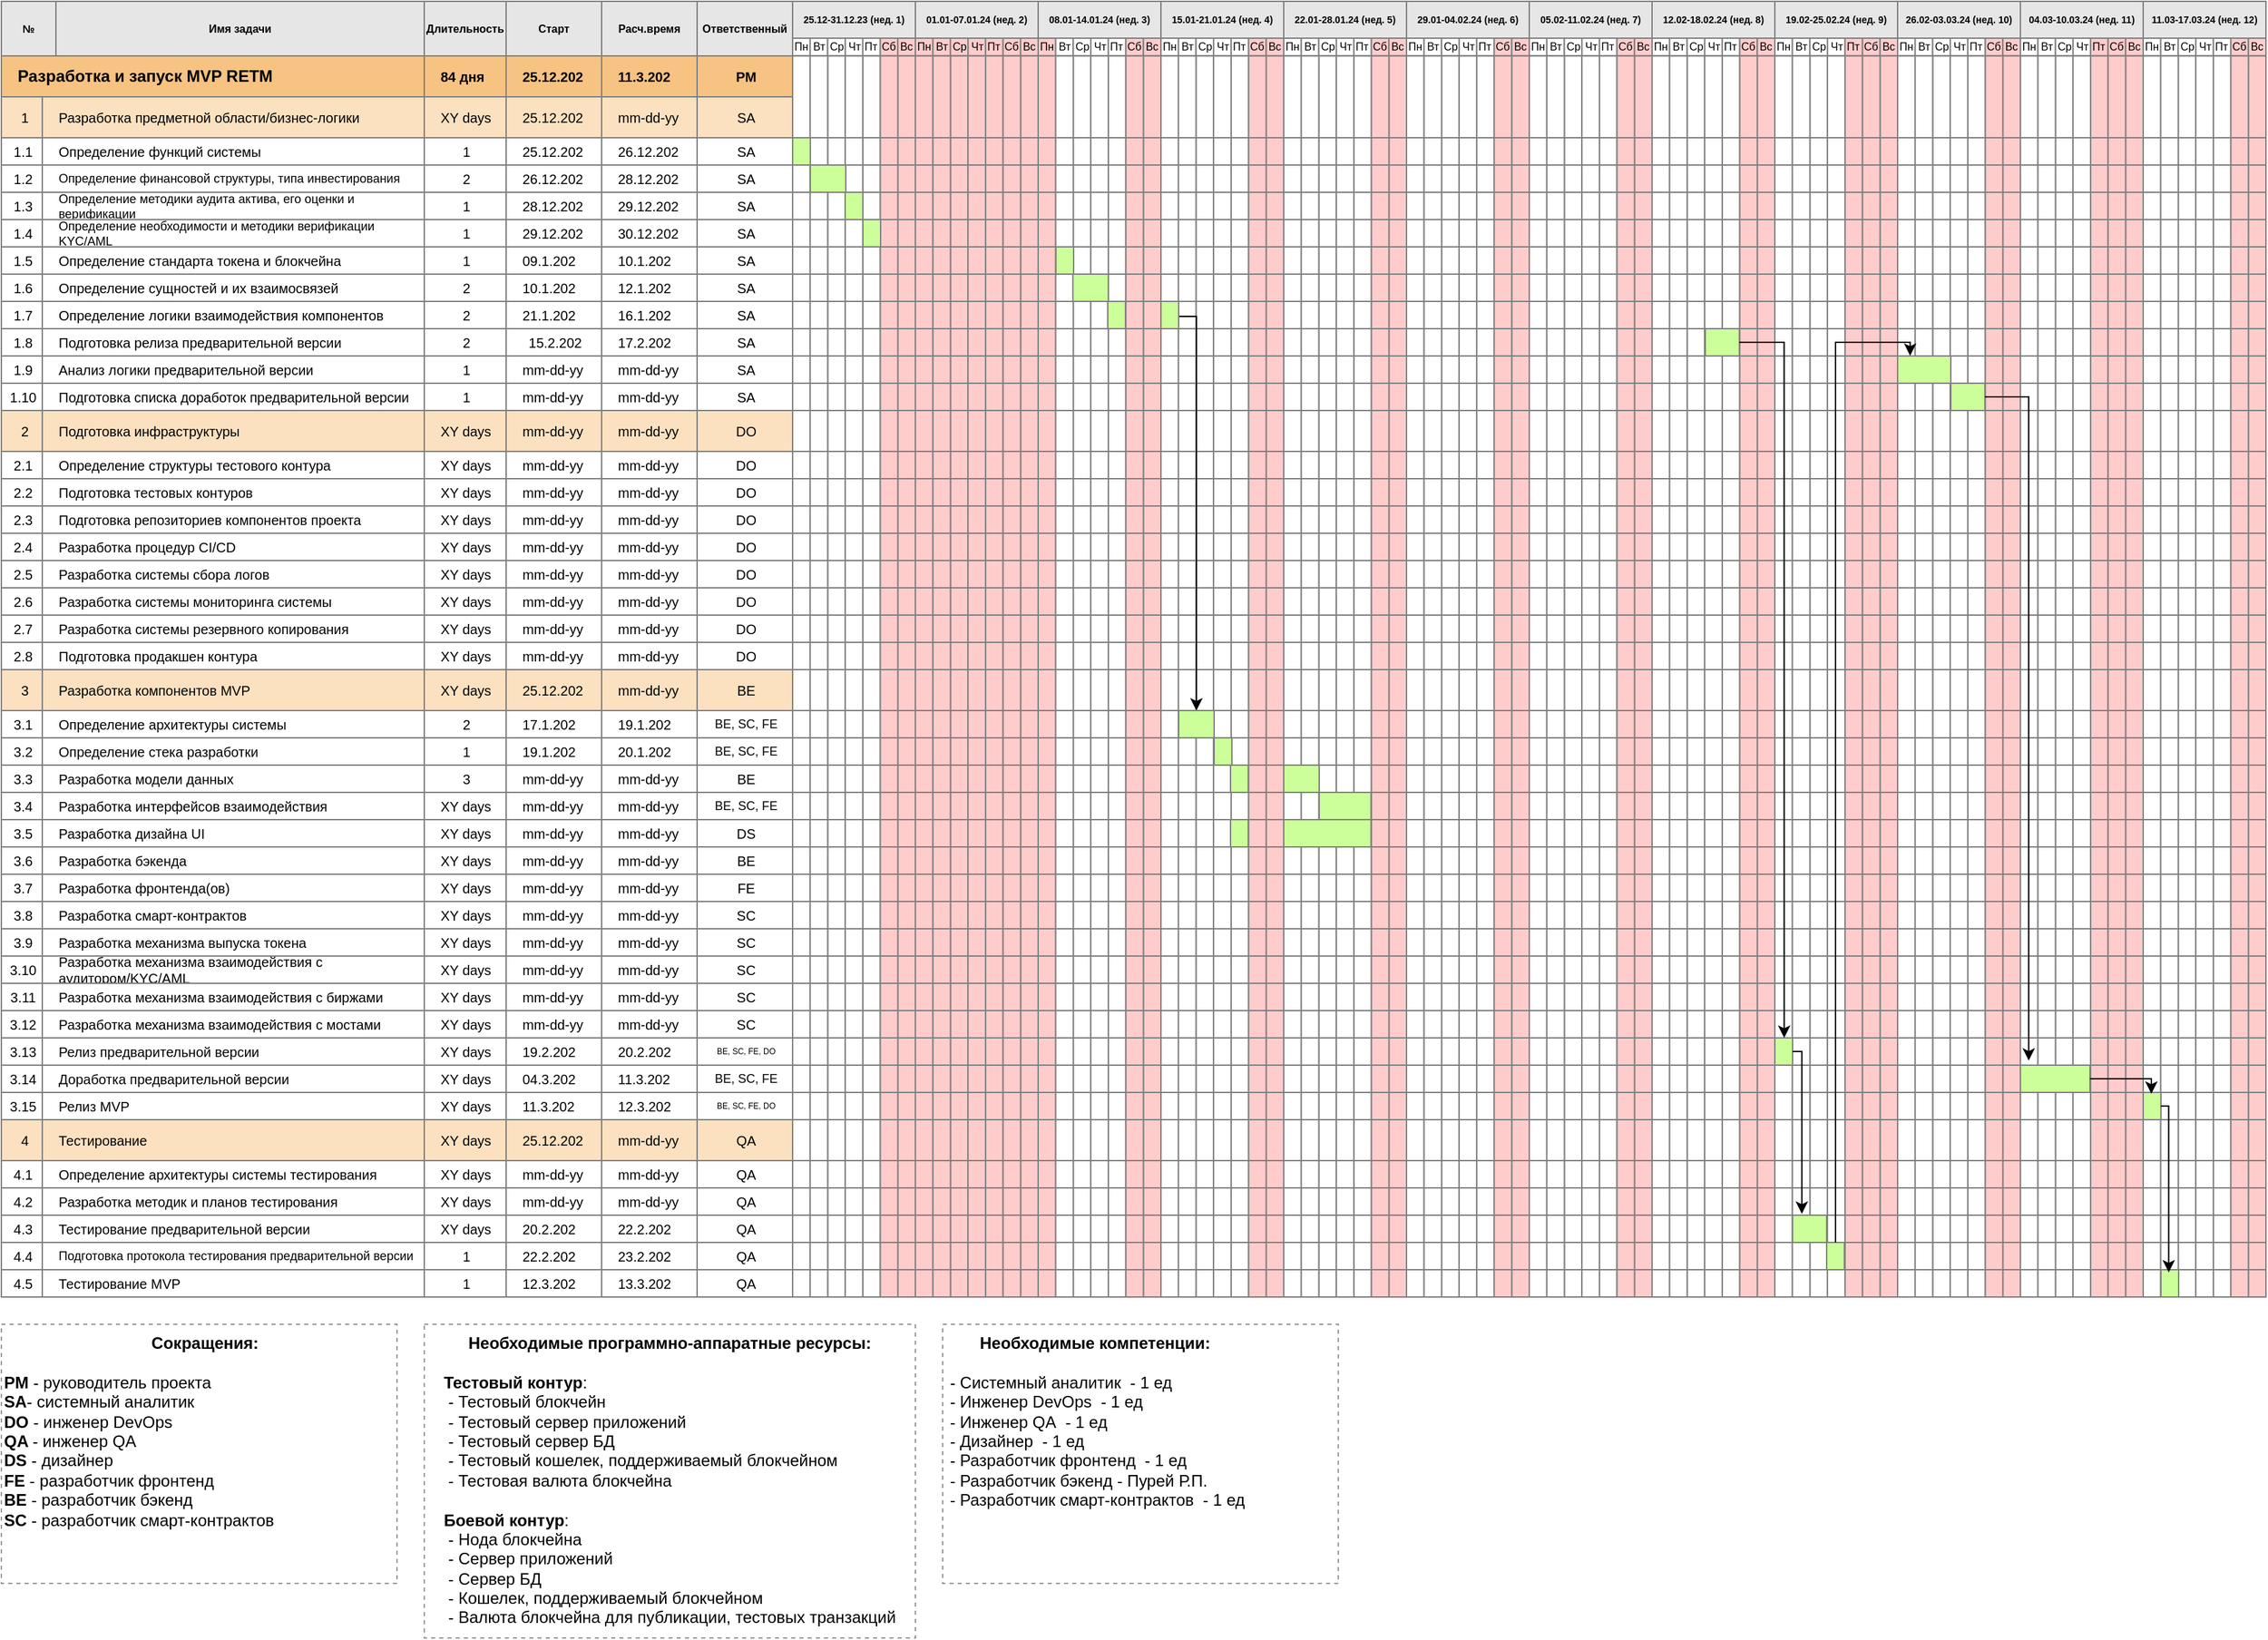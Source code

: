 <mxfile version="22.1.11" type="github">
  <diagram name="Page-1" id="8378b5f6-a2b2-b727-a746-972ab9d02e00">
    <mxGraphModel dx="1384" dy="783" grid="1" gridSize="10" guides="1" tooltips="1" connect="0" arrows="1" fold="1" page="1" pageScale="1.5" pageWidth="1169" pageHeight="827" background="none" math="0" shadow="0">
      <root>
        <mxCell id="0" />
        <mxCell id="1" parent="0" />
        <mxCell id="Hla5la_AxXxGCcaVRn08-451" value="&lt;div style=&quot;&quot;&gt;&lt;br&gt;&lt;/div&gt;" style="rounded=0;whiteSpace=wrap;html=1;strokeColor=#808080;fillColor=none;align=center;spacingLeft=10;spacingRight=8;fontSize=10;" vertex="1" parent="1">
          <mxGeometry x="620" y="280" width="1080" height="20" as="geometry" />
        </mxCell>
        <mxCell id="Hla5la_AxXxGCcaVRn08-448" value="&lt;div style=&quot;&quot;&gt;&lt;br&gt;&lt;/div&gt;" style="rounded=0;whiteSpace=wrap;html=1;strokeColor=#808080;fillColor=none;align=center;spacingLeft=10;spacingRight=8;fontSize=10;" vertex="1" parent="1">
          <mxGeometry x="620" y="220" width="1080" height="20" as="geometry" />
        </mxCell>
        <mxCell id="AWKRcxGveRCCpjN7BTNo-428" value="" style="group;strokeColor=#808080;" parent="1" vertex="1" connectable="0">
          <mxGeometry x="620" y="60" width="90" height="910" as="geometry" />
        </mxCell>
        <mxCell id="AWKRcxGveRCCpjN7BTNo-429" value="" style="rounded=0;whiteSpace=wrap;html=1;strokeColor=#808080;fillColor=#FFFFFF;" parent="AWKRcxGveRCCpjN7BTNo-428" vertex="1">
          <mxGeometry width="12.857" height="910.0" as="geometry" />
        </mxCell>
        <mxCell id="AWKRcxGveRCCpjN7BTNo-430" value="" style="rounded=0;whiteSpace=wrap;html=1;strokeColor=#808080;fillColor=#FFFFFF;" parent="AWKRcxGveRCCpjN7BTNo-428" vertex="1">
          <mxGeometry x="25.714" width="12.857" height="910.0" as="geometry" />
        </mxCell>
        <mxCell id="AWKRcxGveRCCpjN7BTNo-431" value="" style="rounded=0;whiteSpace=wrap;html=1;strokeColor=#808080;fillColor=#FFFFFF;" parent="AWKRcxGveRCCpjN7BTNo-428" vertex="1">
          <mxGeometry x="12.857" width="12.857" height="910.0" as="geometry" />
        </mxCell>
        <mxCell id="AWKRcxGveRCCpjN7BTNo-432" value="" style="rounded=0;whiteSpace=wrap;html=1;strokeColor=#808080;fillColor=#FFFFFF;" parent="AWKRcxGveRCCpjN7BTNo-428" vertex="1">
          <mxGeometry x="51.429" width="12.857" height="910.0" as="geometry" />
        </mxCell>
        <mxCell id="AWKRcxGveRCCpjN7BTNo-433" value="" style="rounded=0;whiteSpace=wrap;html=1;strokeColor=#808080;fillColor=#FFFFFF;" parent="AWKRcxGveRCCpjN7BTNo-428" vertex="1">
          <mxGeometry x="38.571" width="12.857" height="910.0" as="geometry" />
        </mxCell>
        <mxCell id="AWKRcxGveRCCpjN7BTNo-434" value="" style="rounded=0;whiteSpace=wrap;html=1;strokeColor=#808080;fillColor=#FFCCCC;" parent="AWKRcxGveRCCpjN7BTNo-428" vertex="1">
          <mxGeometry x="77.143" width="12.857" height="910.0" as="geometry" />
        </mxCell>
        <mxCell id="AWKRcxGveRCCpjN7BTNo-435" value="" style="rounded=0;whiteSpace=wrap;html=1;strokeColor=#808080;fillColor=#FFCCCC;" parent="AWKRcxGveRCCpjN7BTNo-428" vertex="1">
          <mxGeometry x="64.286" width="12.857" height="910.0" as="geometry" />
        </mxCell>
        <mxCell id="AWKRcxGveRCCpjN7BTNo-848" value="" style="group;strokeColor=#808080;" parent="1" vertex="1" connectable="0">
          <mxGeometry x="40" y="20" width="580" height="40" as="geometry" />
        </mxCell>
        <mxCell id="AWKRcxGveRCCpjN7BTNo-847" value="Ответственный" style="rounded=0;whiteSpace=wrap;html=1;strokeColor=#808080;fillColor=#E6E6E6;align=center;fontSize=8;fontStyle=1" parent="AWKRcxGveRCCpjN7BTNo-848" vertex="1">
          <mxGeometry x="510" width="70" height="40" as="geometry" />
        </mxCell>
        <mxCell id="AWKRcxGveRCCpjN7BTNo-369" value="№" style="rounded=0;whiteSpace=wrap;html=1;strokeColor=#808080;fillColor=#E6E6E6;align=center;fontSize=8;fontStyle=1" parent="AWKRcxGveRCCpjN7BTNo-848" vertex="1">
          <mxGeometry width="40" height="40" as="geometry" />
        </mxCell>
        <mxCell id="AWKRcxGveRCCpjN7BTNo-370" value="&lt;span style=&quot;font-size: 8px;&quot;&gt;Имя задачи&lt;/span&gt;" style="rounded=0;whiteSpace=wrap;html=1;strokeColor=#808080;fillColor=#E6E6E6;align=center;fontSize=8;fontStyle=1" parent="AWKRcxGveRCCpjN7BTNo-848" vertex="1">
          <mxGeometry x="40" width="270" height="40" as="geometry" />
        </mxCell>
        <mxCell id="AWKRcxGveRCCpjN7BTNo-371" value="Длительность" style="rounded=0;whiteSpace=wrap;html=1;strokeColor=#808080;fillColor=#E6E6E6;align=center;fontSize=8;fontStyle=1" parent="AWKRcxGveRCCpjN7BTNo-848" vertex="1">
          <mxGeometry x="310" width="60" height="40" as="geometry" />
        </mxCell>
        <mxCell id="AWKRcxGveRCCpjN7BTNo-372" value="Старт" style="rounded=0;whiteSpace=wrap;html=1;strokeColor=#808080;fillColor=#E6E6E6;align=center;fontSize=8;fontStyle=1" parent="AWKRcxGveRCCpjN7BTNo-848" vertex="1">
          <mxGeometry x="370" width="70" height="40" as="geometry" />
        </mxCell>
        <mxCell id="AWKRcxGveRCCpjN7BTNo-373" value="Расч.время" style="rounded=0;whiteSpace=wrap;html=1;strokeColor=#808080;fillColor=#E6E6E6;align=center;fontSize=8;fontStyle=1" parent="AWKRcxGveRCCpjN7BTNo-848" vertex="1">
          <mxGeometry x="440" width="70" height="40" as="geometry" />
        </mxCell>
        <mxCell id="AWKRcxGveRCCpjN7BTNo-853" value="" style="group;strokeColor=#808080;" parent="1" vertex="1" connectable="0">
          <mxGeometry x="40" y="90" width="580" height="30" as="geometry" />
        </mxCell>
        <mxCell id="AWKRcxGveRCCpjN7BTNo-852" value="SA" style="rounded=0;whiteSpace=wrap;html=1;strokeColor=#808080;fillColor=#FBE1C0;align=center;spacingLeft=10;spacingRight=8;fontSize=10;" parent="AWKRcxGveRCCpjN7BTNo-853" vertex="1">
          <mxGeometry x="510" width="70" height="30" as="geometry" />
        </mxCell>
        <mxCell id="AWKRcxGveRCCpjN7BTNo-319" value="&lt;span style=&quot;font-size: 10px;&quot;&gt;Разработка предметной области/бизнес-логики&lt;/span&gt;" style="rounded=0;whiteSpace=wrap;html=1;strokeColor=#808080;fillColor=#FBE1C0;align=left;spacingLeft=10;fontSize=10;" parent="AWKRcxGveRCCpjN7BTNo-853" vertex="1">
          <mxGeometry x="30" width="280" height="30" as="geometry" />
        </mxCell>
        <mxCell id="AWKRcxGveRCCpjN7BTNo-338" value="1" style="rounded=0;whiteSpace=wrap;html=1;strokeColor=#808080;fillColor=#FBE1C0;align=right;spacingLeft=10;spacingRight=8;fontSize=10;" parent="AWKRcxGveRCCpjN7BTNo-853" vertex="1">
          <mxGeometry width="30" height="30" as="geometry" />
        </mxCell>
        <mxCell id="AWKRcxGveRCCpjN7BTNo-357" value="XY days" style="rounded=0;whiteSpace=wrap;html=1;strokeColor=#808080;fillColor=#FBE1C0;align=left;spacingLeft=10;spacingRight=8;fontSize=10;" parent="AWKRcxGveRCCpjN7BTNo-853" vertex="1">
          <mxGeometry x="310" width="60" height="30" as="geometry" />
        </mxCell>
        <mxCell id="AWKRcxGveRCCpjN7BTNo-360" value="25.12.202" style="rounded=0;whiteSpace=wrap;html=1;strokeColor=#808080;fillColor=#FBE1C0;align=left;spacingLeft=10;spacingRight=8;fontSize=10;" parent="AWKRcxGveRCCpjN7BTNo-853" vertex="1">
          <mxGeometry x="370" width="70" height="30" as="geometry" />
        </mxCell>
        <mxCell id="AWKRcxGveRCCpjN7BTNo-363" value="mm-dd-yy" style="rounded=0;whiteSpace=wrap;html=1;strokeColor=#808080;fillColor=#FBE1C0;align=left;spacingLeft=10;spacingRight=8;fontSize=10;" parent="AWKRcxGveRCCpjN7BTNo-853" vertex="1">
          <mxGeometry x="440" width="70" height="30" as="geometry" />
        </mxCell>
        <mxCell id="AWKRcxGveRCCpjN7BTNo-854" value="" style="group;strokeColor=#808080;" parent="1" vertex="1" connectable="0">
          <mxGeometry x="40" y="120" width="580" height="20" as="geometry" />
        </mxCell>
        <mxCell id="AWKRcxGveRCCpjN7BTNo-846" value="&lt;div style=&quot;&quot;&gt;&lt;span style=&quot;background-color: initial;&quot;&gt;SA&lt;/span&gt;&lt;/div&gt;" style="rounded=0;whiteSpace=wrap;html=1;strokeColor=#808080;fillColor=#FFFFFF;align=center;spacingLeft=10;spacingRight=8;fontSize=10;" parent="AWKRcxGveRCCpjN7BTNo-854" vertex="1">
          <mxGeometry x="510" width="70" height="20" as="geometry" />
        </mxCell>
        <mxCell id="AWKRcxGveRCCpjN7BTNo-320" value="&lt;span style=&quot;font-size: 10px;&quot;&gt;Определение функций системы&lt;/span&gt;" style="rounded=0;whiteSpace=wrap;html=1;strokeColor=#808080;fillColor=#FFFFFF;align=left;spacingLeft=10;fontSize=10;" parent="AWKRcxGveRCCpjN7BTNo-854" vertex="1">
          <mxGeometry x="30" width="280" height="20" as="geometry" />
        </mxCell>
        <mxCell id="AWKRcxGveRCCpjN7BTNo-339" value="1.1" style="rounded=0;whiteSpace=wrap;html=1;strokeColor=#808080;fillColor=#FFFFFF;align=center;spacingLeft=10;spacingRight=8;fontSize=10;" parent="AWKRcxGveRCCpjN7BTNo-854" vertex="1">
          <mxGeometry width="30" height="20" as="geometry" />
        </mxCell>
        <mxCell id="AWKRcxGveRCCpjN7BTNo-358" value="1" style="rounded=0;whiteSpace=wrap;html=1;strokeColor=#808080;fillColor=#FFFFFF;align=center;spacingLeft=10;spacingRight=8;fontSize=10;" parent="AWKRcxGveRCCpjN7BTNo-854" vertex="1">
          <mxGeometry x="310" width="60" height="20" as="geometry" />
        </mxCell>
        <mxCell id="AWKRcxGveRCCpjN7BTNo-361" value="25.12.202" style="rounded=0;whiteSpace=wrap;html=1;strokeColor=#808080;fillColor=#FFFFFF;align=left;spacingLeft=10;spacingRight=8;fontSize=10;" parent="AWKRcxGveRCCpjN7BTNo-854" vertex="1">
          <mxGeometry x="370" width="70" height="20" as="geometry" />
        </mxCell>
        <mxCell id="AWKRcxGveRCCpjN7BTNo-364" value="26.12.202" style="rounded=0;whiteSpace=wrap;html=1;strokeColor=#808080;fillColor=#FFFFFF;align=left;spacingLeft=10;spacingRight=8;fontSize=10;" parent="AWKRcxGveRCCpjN7BTNo-854" vertex="1">
          <mxGeometry x="440" width="70" height="20" as="geometry" />
        </mxCell>
        <mxCell id="AWKRcxGveRCCpjN7BTNo-858" value="" style="group;fontStyle=0;strokeColor=#808080;" parent="1" vertex="1" connectable="0">
          <mxGeometry x="40" y="60" width="580" height="30" as="geometry" />
        </mxCell>
        <mxCell id="AWKRcxGveRCCpjN7BTNo-849" value="PM" style="rounded=0;whiteSpace=wrap;html=1;strokeColor=#808080;fillColor=#f7c382;align=center;spacingLeft=10;spacingRight=8;fontSize=10;fontStyle=1" parent="AWKRcxGveRCCpjN7BTNo-858" vertex="1">
          <mxGeometry x="510" width="70" height="30" as="geometry" />
        </mxCell>
        <mxCell id="AWKRcxGveRCCpjN7BTNo-318" value="Разработка и запуск MVP RETM" style="rounded=0;whiteSpace=wrap;html=1;strokeColor=#808080;fillColor=#f7c382;align=left;spacingLeft=10;fontStyle=1" parent="AWKRcxGveRCCpjN7BTNo-858" vertex="1">
          <mxGeometry width="510" height="30" as="geometry" />
        </mxCell>
        <mxCell id="AWKRcxGveRCCpjN7BTNo-356" value="84 дня" style="rounded=0;whiteSpace=wrap;html=1;strokeColor=#808080;fillColor=#f7c382;align=left;spacingLeft=10;spacingRight=8;fontSize=10;fontStyle=1" parent="AWKRcxGveRCCpjN7BTNo-858" vertex="1">
          <mxGeometry x="310" width="60" height="30" as="geometry" />
        </mxCell>
        <mxCell id="AWKRcxGveRCCpjN7BTNo-359" value="25.12.202" style="rounded=0;whiteSpace=wrap;html=1;strokeColor=#808080;fillColor=#f7c382;align=left;spacingLeft=10;spacingRight=8;fontSize=10;fontStyle=1" parent="AWKRcxGveRCCpjN7BTNo-858" vertex="1">
          <mxGeometry x="370" width="70" height="30" as="geometry" />
        </mxCell>
        <mxCell id="AWKRcxGveRCCpjN7BTNo-857" value="11.3.202" style="rounded=0;whiteSpace=wrap;html=1;strokeColor=#808080;fillColor=#f7c382;align=left;spacingLeft=10;spacingRight=8;fontSize=10;fontStyle=1" parent="AWKRcxGveRCCpjN7BTNo-858" vertex="1">
          <mxGeometry x="440" width="70" height="30" as="geometry" />
        </mxCell>
        <mxCell id="AWKRcxGveRCCpjN7BTNo-859" value="&lt;div style=&quot;text-align: center;&quot;&gt;&lt;b style=&quot;background-color: initial;&quot;&gt;&amp;nbsp; &amp;nbsp; &amp;nbsp; &amp;nbsp; &amp;nbsp; &amp;nbsp; &amp;nbsp; &amp;nbsp; &amp;nbsp; &amp;nbsp; &amp;nbsp; &amp;nbsp; &amp;nbsp; &amp;nbsp; &amp;nbsp;Сокращения:&lt;/b&gt;&lt;/div&gt;&lt;div style=&quot;text-align: center;&quot;&gt;&lt;br&gt;&lt;/div&gt;&lt;b&gt;PM &lt;/b&gt;- руководитель проекта&lt;br&gt;&lt;b&gt;SA&lt;/b&gt;- системный аналитик&lt;br&gt;&lt;b&gt;DO &lt;/b&gt;- инженер DevOps&lt;br&gt;&lt;b&gt;QA &lt;/b&gt;- инженер QA&lt;br&gt;&lt;b&gt;DS &lt;/b&gt;- дизайнер&lt;br&gt;&lt;b&gt;FE &lt;/b&gt;- разработчик фронтенд&lt;br&gt;&lt;b&gt;BE &lt;/b&gt;- разработчик бэкенд&lt;br&gt;&lt;b&gt;SC &lt;/b&gt;- разработчик смарт-контрактов" style="rounded=0;whiteSpace=wrap;html=1;dashed=1;strokeColor=#999999;align=left;verticalAlign=top;" parent="1" vertex="1">
          <mxGeometry x="40" y="990" width="290" height="190" as="geometry" />
        </mxCell>
        <mxCell id="AWKRcxGveRCCpjN7BTNo-860" value="" style="group;strokeColor=#808080;" parent="1" vertex="1" connectable="0">
          <mxGeometry x="40" y="220" width="580" height="20" as="geometry" />
        </mxCell>
        <mxCell id="AWKRcxGveRCCpjN7BTNo-861" value="&lt;div style=&quot;&quot;&gt;&lt;span style=&quot;background-color: initial;&quot;&gt;SA&lt;/span&gt;&lt;/div&gt;" style="rounded=0;whiteSpace=wrap;html=1;strokeColor=#808080;fillColor=#FFFFFF;align=center;spacingLeft=10;spacingRight=8;fontSize=10;" parent="AWKRcxGveRCCpjN7BTNo-860" vertex="1">
          <mxGeometry x="510" width="70" height="20" as="geometry" />
        </mxCell>
        <mxCell id="AWKRcxGveRCCpjN7BTNo-862" value="Определение сущностей и их взаимосвязей" style="rounded=0;whiteSpace=wrap;html=1;strokeColor=#808080;fillColor=#FFFFFF;align=left;spacingLeft=10;fontSize=10;" parent="AWKRcxGveRCCpjN7BTNo-860" vertex="1">
          <mxGeometry x="30" width="280" height="20" as="geometry" />
        </mxCell>
        <mxCell id="AWKRcxGveRCCpjN7BTNo-863" value="1.6" style="rounded=0;whiteSpace=wrap;html=1;strokeColor=#808080;fillColor=#FFFFFF;align=center;spacingLeft=10;spacingRight=8;fontSize=10;" parent="AWKRcxGveRCCpjN7BTNo-860" vertex="1">
          <mxGeometry width="30" height="20" as="geometry" />
        </mxCell>
        <mxCell id="AWKRcxGveRCCpjN7BTNo-864" value="2" style="rounded=0;whiteSpace=wrap;html=1;strokeColor=#808080;fillColor=#FFFFFF;align=center;spacingLeft=10;spacingRight=8;fontSize=10;" parent="AWKRcxGveRCCpjN7BTNo-860" vertex="1">
          <mxGeometry x="310" width="60" height="20" as="geometry" />
        </mxCell>
        <mxCell id="AWKRcxGveRCCpjN7BTNo-865" value="10.1.202" style="rounded=0;whiteSpace=wrap;html=1;strokeColor=#808080;fillColor=#FFFFFF;align=left;spacingLeft=10;spacingRight=8;fontSize=10;" parent="AWKRcxGveRCCpjN7BTNo-860" vertex="1">
          <mxGeometry x="370" width="70" height="20" as="geometry" />
        </mxCell>
        <mxCell id="AWKRcxGveRCCpjN7BTNo-866" value="12.1.202" style="rounded=0;whiteSpace=wrap;html=1;strokeColor=#808080;fillColor=#FFFFFF;align=left;spacingLeft=10;spacingRight=8;fontSize=10;" parent="AWKRcxGveRCCpjN7BTNo-860" vertex="1">
          <mxGeometry x="440" width="70" height="20" as="geometry" />
        </mxCell>
        <mxCell id="AWKRcxGveRCCpjN7BTNo-868" value="" style="group;strokeColor=#808080;" parent="1" vertex="1" connectable="0">
          <mxGeometry x="40" y="350" width="580" height="20" as="geometry" />
        </mxCell>
        <mxCell id="AWKRcxGveRCCpjN7BTNo-867" value="&lt;div style=&quot;&quot;&gt;DO&lt;br&gt;&lt;/div&gt;" style="rounded=0;whiteSpace=wrap;html=1;strokeColor=#808080;fillColor=#FFFFFF;align=center;spacingLeft=10;spacingRight=8;fontSize=10;" parent="AWKRcxGveRCCpjN7BTNo-868" vertex="1">
          <mxGeometry x="510" width="70" height="20" as="geometry" />
        </mxCell>
        <mxCell id="AWKRcxGveRCCpjN7BTNo-806" value="&lt;span style=&quot;font-size: 10px;&quot;&gt;Определение структуры тестового контура&lt;/span&gt;" style="rounded=0;whiteSpace=wrap;html=1;strokeColor=#808080;fillColor=#FFFFFF;align=left;spacingLeft=10;fontSize=10;" parent="AWKRcxGveRCCpjN7BTNo-868" vertex="1">
          <mxGeometry x="30" width="280" height="20" as="geometry" />
        </mxCell>
        <mxCell id="AWKRcxGveRCCpjN7BTNo-807" value="2.1" style="rounded=0;whiteSpace=wrap;html=1;strokeColor=#808080;fillColor=#FFFFFF;align=center;spacingLeft=10;spacingRight=8;fontSize=10;" parent="AWKRcxGveRCCpjN7BTNo-868" vertex="1">
          <mxGeometry width="30" height="20" as="geometry" />
        </mxCell>
        <mxCell id="AWKRcxGveRCCpjN7BTNo-808" value="XY days" style="rounded=0;whiteSpace=wrap;html=1;strokeColor=#808080;fillColor=#FFFFFF;align=left;spacingLeft=10;spacingRight=8;fontSize=10;" parent="AWKRcxGveRCCpjN7BTNo-868" vertex="1">
          <mxGeometry x="310" width="60" height="20" as="geometry" />
        </mxCell>
        <mxCell id="AWKRcxGveRCCpjN7BTNo-809" value="mm-dd-yy" style="rounded=0;whiteSpace=wrap;html=1;strokeColor=#808080;fillColor=#FFFFFF;align=left;spacingLeft=10;spacingRight=8;fontSize=10;" parent="AWKRcxGveRCCpjN7BTNo-868" vertex="1">
          <mxGeometry x="370" width="70" height="20" as="geometry" />
        </mxCell>
        <mxCell id="AWKRcxGveRCCpjN7BTNo-810" value="mm-dd-yy" style="rounded=0;whiteSpace=wrap;html=1;strokeColor=#808080;fillColor=#FFFFFF;align=left;spacingLeft=10;spacingRight=8;fontSize=10;" parent="AWKRcxGveRCCpjN7BTNo-868" vertex="1">
          <mxGeometry x="440" width="70" height="20" as="geometry" />
        </mxCell>
        <mxCell id="AWKRcxGveRCCpjN7BTNo-870" value="" style="group;strokeColor=#808080;" parent="1" vertex="1" connectable="0">
          <mxGeometry x="40" y="370" width="580" height="20" as="geometry" />
        </mxCell>
        <mxCell id="AWKRcxGveRCCpjN7BTNo-869" value="&lt;div style=&quot;&quot;&gt;DO&lt;br&gt;&lt;/div&gt;" style="rounded=0;whiteSpace=wrap;html=1;strokeColor=#808080;fillColor=#FFFFFF;align=center;spacingLeft=10;spacingRight=8;fontSize=10;" parent="AWKRcxGveRCCpjN7BTNo-870" vertex="1">
          <mxGeometry x="510" width="70" height="20" as="geometry" />
        </mxCell>
        <mxCell id="AWKRcxGveRCCpjN7BTNo-816" value="&lt;span style=&quot;font-size: 10px;&quot;&gt;Подготовка тестовых контуров&lt;/span&gt;" style="rounded=0;whiteSpace=wrap;html=1;strokeColor=#808080;fillColor=#FFFFFF;align=left;spacingLeft=10;fontSize=10;" parent="AWKRcxGveRCCpjN7BTNo-870" vertex="1">
          <mxGeometry x="30" width="280" height="20" as="geometry" />
        </mxCell>
        <mxCell id="AWKRcxGveRCCpjN7BTNo-817" value="2.2" style="rounded=0;whiteSpace=wrap;html=1;strokeColor=#808080;fillColor=#FFFFFF;align=center;spacingLeft=10;spacingRight=8;fontSize=10;" parent="AWKRcxGveRCCpjN7BTNo-870" vertex="1">
          <mxGeometry width="30" height="20" as="geometry" />
        </mxCell>
        <mxCell id="AWKRcxGveRCCpjN7BTNo-818" value="XY days" style="rounded=0;whiteSpace=wrap;html=1;strokeColor=#808080;fillColor=#FFFFFF;align=left;spacingLeft=10;spacingRight=8;fontSize=10;" parent="AWKRcxGveRCCpjN7BTNo-870" vertex="1">
          <mxGeometry x="310" width="60" height="20" as="geometry" />
        </mxCell>
        <mxCell id="AWKRcxGveRCCpjN7BTNo-819" value="mm-dd-yy" style="rounded=0;whiteSpace=wrap;html=1;strokeColor=#808080;fillColor=#FFFFFF;align=left;spacingLeft=10;spacingRight=8;fontSize=10;" parent="AWKRcxGveRCCpjN7BTNo-870" vertex="1">
          <mxGeometry x="370" width="70" height="20" as="geometry" />
        </mxCell>
        <mxCell id="AWKRcxGveRCCpjN7BTNo-820" value="mm-dd-yy" style="rounded=0;whiteSpace=wrap;html=1;strokeColor=#808080;fillColor=#FFFFFF;align=left;spacingLeft=10;spacingRight=8;fontSize=10;" parent="AWKRcxGveRCCpjN7BTNo-870" vertex="1">
          <mxGeometry x="440" width="70" height="20" as="geometry" />
        </mxCell>
        <mxCell id="AWKRcxGveRCCpjN7BTNo-872" value="" style="group;strokeColor=#808080;" parent="1" vertex="1" connectable="0">
          <mxGeometry x="40" y="390" width="580" height="20" as="geometry" />
        </mxCell>
        <mxCell id="AWKRcxGveRCCpjN7BTNo-871" value="&lt;div style=&quot;&quot;&gt;DO&lt;br&gt;&lt;/div&gt;" style="rounded=0;whiteSpace=wrap;html=1;strokeColor=#808080;fillColor=#FFFFFF;align=center;spacingLeft=10;spacingRight=8;fontSize=10;" parent="AWKRcxGveRCCpjN7BTNo-872" vertex="1">
          <mxGeometry x="510" width="70" height="20" as="geometry" />
        </mxCell>
        <mxCell id="AWKRcxGveRCCpjN7BTNo-811" value="&lt;span style=&quot;font-size: 10px;&quot;&gt;Подготовка репозиториев компонентов проекта&lt;/span&gt;" style="rounded=0;whiteSpace=wrap;html=1;strokeColor=#808080;fillColor=#FFFFFF;align=left;spacingLeft=10;fontSize=10;" parent="AWKRcxGveRCCpjN7BTNo-872" vertex="1">
          <mxGeometry x="30" width="280" height="20" as="geometry" />
        </mxCell>
        <mxCell id="AWKRcxGveRCCpjN7BTNo-812" value="2.3" style="rounded=0;whiteSpace=wrap;html=1;strokeColor=#808080;fillColor=#FFFFFF;align=center;spacingLeft=10;spacingRight=8;fontSize=10;" parent="AWKRcxGveRCCpjN7BTNo-872" vertex="1">
          <mxGeometry width="30" height="20" as="geometry" />
        </mxCell>
        <mxCell id="AWKRcxGveRCCpjN7BTNo-813" value="XY days" style="rounded=0;whiteSpace=wrap;html=1;strokeColor=#808080;fillColor=#FFFFFF;align=left;spacingLeft=10;spacingRight=8;fontSize=10;" parent="AWKRcxGveRCCpjN7BTNo-872" vertex="1">
          <mxGeometry x="310" width="60" height="20" as="geometry" />
        </mxCell>
        <mxCell id="AWKRcxGveRCCpjN7BTNo-814" value="mm-dd-yy" style="rounded=0;whiteSpace=wrap;html=1;strokeColor=#808080;fillColor=#FFFFFF;align=left;spacingLeft=10;spacingRight=8;fontSize=10;" parent="AWKRcxGveRCCpjN7BTNo-872" vertex="1">
          <mxGeometry x="370" width="70" height="20" as="geometry" />
        </mxCell>
        <mxCell id="AWKRcxGveRCCpjN7BTNo-815" value="mm-dd-yy" style="rounded=0;whiteSpace=wrap;html=1;strokeColor=#808080;fillColor=#FFFFFF;align=left;spacingLeft=10;spacingRight=8;fontSize=10;" parent="AWKRcxGveRCCpjN7BTNo-872" vertex="1">
          <mxGeometry x="440" width="70" height="20" as="geometry" />
        </mxCell>
        <mxCell id="AWKRcxGveRCCpjN7BTNo-874" value="" style="group;strokeColor=#808080;" parent="1" vertex="1" connectable="0">
          <mxGeometry x="40" y="510" width="580" height="30" as="geometry" />
        </mxCell>
        <mxCell id="AWKRcxGveRCCpjN7BTNo-873" value="BE" style="rounded=0;whiteSpace=wrap;html=1;strokeColor=#808080;fillColor=#FBE1C0;align=center;spacingLeft=10;spacingRight=8;fontSize=10;" parent="AWKRcxGveRCCpjN7BTNo-874" vertex="1">
          <mxGeometry x="510" width="70" height="30" as="geometry" />
        </mxCell>
        <mxCell id="AWKRcxGveRCCpjN7BTNo-826" value="&lt;span style=&quot;font-size: 10px;&quot;&gt;Разработка компонентов MVP&lt;/span&gt;" style="rounded=0;whiteSpace=wrap;html=1;strokeColor=#808080;fillColor=#FBE1C0;align=left;spacingLeft=10;fontSize=10;" parent="AWKRcxGveRCCpjN7BTNo-874" vertex="1">
          <mxGeometry x="30" width="280" height="30" as="geometry" />
        </mxCell>
        <mxCell id="AWKRcxGveRCCpjN7BTNo-827" value="3" style="rounded=0;whiteSpace=wrap;html=1;strokeColor=#808080;fillColor=#FBE1C0;align=right;spacingLeft=10;spacingRight=8;fontSize=10;" parent="AWKRcxGveRCCpjN7BTNo-874" vertex="1">
          <mxGeometry width="30" height="30" as="geometry" />
        </mxCell>
        <mxCell id="AWKRcxGveRCCpjN7BTNo-828" value="XY days" style="rounded=0;whiteSpace=wrap;html=1;strokeColor=#808080;fillColor=#FBE1C0;align=left;spacingLeft=10;spacingRight=8;fontSize=10;" parent="AWKRcxGveRCCpjN7BTNo-874" vertex="1">
          <mxGeometry x="310" width="60" height="30" as="geometry" />
        </mxCell>
        <mxCell id="AWKRcxGveRCCpjN7BTNo-829" value="25.12.202" style="rounded=0;whiteSpace=wrap;html=1;strokeColor=#808080;fillColor=#FBE1C0;align=left;spacingLeft=10;spacingRight=8;fontSize=10;" parent="AWKRcxGveRCCpjN7BTNo-874" vertex="1">
          <mxGeometry x="370" width="70" height="30" as="geometry" />
        </mxCell>
        <mxCell id="AWKRcxGveRCCpjN7BTNo-830" value="mm-dd-yy" style="rounded=0;whiteSpace=wrap;html=1;strokeColor=#808080;fillColor=#FBE1C0;align=left;spacingLeft=10;spacingRight=8;fontSize=10;" parent="AWKRcxGveRCCpjN7BTNo-874" vertex="1">
          <mxGeometry x="440" width="70" height="30" as="geometry" />
        </mxCell>
        <mxCell id="AWKRcxGveRCCpjN7BTNo-876" value="" style="group;strokeColor=#808080;" parent="1" vertex="1" connectable="0">
          <mxGeometry x="40" y="540" width="580" height="20" as="geometry" />
        </mxCell>
        <mxCell id="AWKRcxGveRCCpjN7BTNo-875" value="&lt;div style=&quot;font-size: 9px;&quot;&gt;&lt;span style=&quot;background-color: initial; font-size: 9px;&quot;&gt;BE, SC, FE&lt;/span&gt;&lt;/div&gt;" style="rounded=0;whiteSpace=wrap;html=1;strokeColor=#808080;fillColor=#FFFFFF;align=center;spacingLeft=10;spacingRight=8;fontSize=9;" parent="AWKRcxGveRCCpjN7BTNo-876" vertex="1">
          <mxGeometry x="510" width="70" height="20" as="geometry" />
        </mxCell>
        <mxCell id="AWKRcxGveRCCpjN7BTNo-832" value="&lt;span style=&quot;font-size: 10px;&quot;&gt;Определение архитектуры системы&lt;/span&gt;" style="rounded=0;whiteSpace=wrap;html=1;strokeColor=#808080;fillColor=#FFFFFF;align=left;spacingLeft=10;fontSize=10;" parent="AWKRcxGveRCCpjN7BTNo-876" vertex="1">
          <mxGeometry x="30" width="280" height="20" as="geometry" />
        </mxCell>
        <mxCell id="AWKRcxGveRCCpjN7BTNo-833" value="3.1" style="rounded=0;whiteSpace=wrap;html=1;strokeColor=#808080;fillColor=#FFFFFF;align=center;spacingLeft=10;spacingRight=8;fontSize=10;" parent="AWKRcxGveRCCpjN7BTNo-876" vertex="1">
          <mxGeometry width="30" height="20" as="geometry" />
        </mxCell>
        <mxCell id="AWKRcxGveRCCpjN7BTNo-834" value="2" style="rounded=0;whiteSpace=wrap;html=1;strokeColor=#808080;fillColor=#FFFFFF;align=center;spacingLeft=10;spacingRight=8;fontSize=10;" parent="AWKRcxGveRCCpjN7BTNo-876" vertex="1">
          <mxGeometry x="310" width="60" height="20" as="geometry" />
        </mxCell>
        <mxCell id="AWKRcxGveRCCpjN7BTNo-835" value="17.1.202" style="rounded=0;whiteSpace=wrap;html=1;strokeColor=#808080;fillColor=#FFFFFF;align=left;spacingLeft=10;spacingRight=8;fontSize=10;" parent="AWKRcxGveRCCpjN7BTNo-876" vertex="1">
          <mxGeometry x="370" width="70" height="20" as="geometry" />
        </mxCell>
        <mxCell id="AWKRcxGveRCCpjN7BTNo-836" value="19.1.202" style="rounded=0;whiteSpace=wrap;html=1;strokeColor=#808080;fillColor=#FFFFFF;align=left;spacingLeft=10;spacingRight=8;fontSize=10;" parent="AWKRcxGveRCCpjN7BTNo-876" vertex="1">
          <mxGeometry x="440" width="70" height="20" as="geometry" />
        </mxCell>
        <mxCell id="AWKRcxGveRCCpjN7BTNo-878" value="" style="group;strokeColor=#808080;" parent="1" vertex="1" connectable="0">
          <mxGeometry x="40" y="560" width="580" height="20" as="geometry" />
        </mxCell>
        <mxCell id="AWKRcxGveRCCpjN7BTNo-877" value="&lt;div style=&quot;font-size: 9px;&quot;&gt;BE, SC, FE&lt;br style=&quot;font-size: 9px;&quot;&gt;&lt;/div&gt;" style="rounded=0;whiteSpace=wrap;html=1;strokeColor=#808080;fillColor=#FFFFFF;align=center;spacingLeft=10;spacingRight=8;fontSize=9;" parent="AWKRcxGveRCCpjN7BTNo-878" vertex="1">
          <mxGeometry x="510" width="70" height="20" as="geometry" />
        </mxCell>
        <mxCell id="AWKRcxGveRCCpjN7BTNo-841" value="&lt;span style=&quot;font-size: 10px;&quot;&gt;Определение стека разработки&lt;/span&gt;" style="rounded=0;whiteSpace=wrap;html=1;strokeColor=#808080;fillColor=#FFFFFF;align=left;spacingLeft=10;fontSize=10;" parent="AWKRcxGveRCCpjN7BTNo-878" vertex="1">
          <mxGeometry x="30" width="280" height="20" as="geometry" />
        </mxCell>
        <mxCell id="AWKRcxGveRCCpjN7BTNo-842" value="3.2" style="rounded=0;whiteSpace=wrap;html=1;strokeColor=#808080;fillColor=#FFFFFF;align=center;spacingLeft=10;spacingRight=8;fontSize=10;" parent="AWKRcxGveRCCpjN7BTNo-878" vertex="1">
          <mxGeometry width="30" height="20" as="geometry" />
        </mxCell>
        <mxCell id="AWKRcxGveRCCpjN7BTNo-843" value="1" style="rounded=0;whiteSpace=wrap;html=1;strokeColor=#808080;fillColor=#FFFFFF;align=center;spacingLeft=10;spacingRight=8;fontSize=10;" parent="AWKRcxGveRCCpjN7BTNo-878" vertex="1">
          <mxGeometry x="310" width="60" height="20" as="geometry" />
        </mxCell>
        <mxCell id="AWKRcxGveRCCpjN7BTNo-844" value="19.1.202" style="rounded=0;whiteSpace=wrap;html=1;strokeColor=#808080;fillColor=#FFFFFF;align=left;spacingLeft=10;spacingRight=8;fontSize=10;" parent="AWKRcxGveRCCpjN7BTNo-878" vertex="1">
          <mxGeometry x="370" width="70" height="20" as="geometry" />
        </mxCell>
        <mxCell id="AWKRcxGveRCCpjN7BTNo-845" value="20.1.202" style="rounded=0;whiteSpace=wrap;html=1;strokeColor=#808080;fillColor=#FFFFFF;align=left;spacingLeft=10;spacingRight=8;fontSize=10;" parent="AWKRcxGveRCCpjN7BTNo-878" vertex="1">
          <mxGeometry x="440" width="70" height="20" as="geometry" />
        </mxCell>
        <mxCell id="AWKRcxGveRCCpjN7BTNo-880" value="" style="group;fontSize=10;strokeColor=#808080;" parent="1" vertex="1" connectable="0">
          <mxGeometry x="620" y="20" width="90" height="39.857" as="geometry" />
        </mxCell>
        <mxCell id="AWKRcxGveRCCpjN7BTNo-444" value="25.12-31.12.23 (нед. 1)" style="rounded=0;whiteSpace=wrap;html=1;strokeColor=#808080;fillColor=#E6E6E6;align=center;fontStyle=1;fontSize=7;" parent="AWKRcxGveRCCpjN7BTNo-880" vertex="1">
          <mxGeometry width="90" height="27" as="geometry" />
        </mxCell>
        <mxCell id="AWKRcxGveRCCpjN7BTNo-879" value="" style="group;fontSize=8;strokeColor=#808080;" parent="AWKRcxGveRCCpjN7BTNo-880" vertex="1" connectable="0">
          <mxGeometry y="27" width="90" height="12.857" as="geometry" />
        </mxCell>
        <mxCell id="AWKRcxGveRCCpjN7BTNo-437" value="Пн" style="whiteSpace=wrap;html=1;aspect=fixed;strokeColor=#808080;strokeWidth=1;fillColor=#ffffff;fontColor=#000000;align=center;fontSize=8;" parent="AWKRcxGveRCCpjN7BTNo-879" vertex="1">
          <mxGeometry width="12.857" height="12.857" as="geometry" />
        </mxCell>
        <mxCell id="AWKRcxGveRCCpjN7BTNo-438" value="Вт" style="whiteSpace=wrap;html=1;aspect=fixed;strokeColor=#808080;strokeWidth=1;fillColor=#ffffff;fontColor=#000000;align=center;fontSize=8;" parent="AWKRcxGveRCCpjN7BTNo-879" vertex="1">
          <mxGeometry x="12.857" width="12.857" height="12.857" as="geometry" />
        </mxCell>
        <mxCell id="AWKRcxGveRCCpjN7BTNo-439" value="Чт" style="whiteSpace=wrap;html=1;aspect=fixed;strokeColor=#808080;strokeWidth=1;fillColor=#ffffff;fontColor=#000000;align=center;fontSize=8;" parent="AWKRcxGveRCCpjN7BTNo-879" vertex="1">
          <mxGeometry x="38.571" width="12.857" height="12.857" as="geometry" />
        </mxCell>
        <mxCell id="AWKRcxGveRCCpjN7BTNo-440" value="Ср" style="whiteSpace=wrap;html=1;aspect=fixed;strokeColor=#808080;strokeWidth=1;fillColor=#ffffff;fontColor=#000000;align=center;fontSize=8;" parent="AWKRcxGveRCCpjN7BTNo-879" vertex="1">
          <mxGeometry x="25.714" width="12.857" height="12.857" as="geometry" />
        </mxCell>
        <mxCell id="AWKRcxGveRCCpjN7BTNo-441" value="Пт" style="whiteSpace=wrap;html=1;aspect=fixed;strokeColor=#808080;strokeWidth=1;fillColor=#ffffff;fontColor=#000000;align=center;fontSize=8;" parent="AWKRcxGveRCCpjN7BTNo-879" vertex="1">
          <mxGeometry x="51.429" width="12.857" height="12.857" as="geometry" />
        </mxCell>
        <mxCell id="AWKRcxGveRCCpjN7BTNo-442" value="Сб" style="whiteSpace=wrap;html=1;aspect=fixed;strokeColor=#808080;strokeWidth=1;fillColor=#FFCCCC;fontColor=#000000;align=center;fontSize=8;" parent="AWKRcxGveRCCpjN7BTNo-879" vertex="1">
          <mxGeometry x="64.286" width="12.857" height="12.857" as="geometry" />
        </mxCell>
        <mxCell id="AWKRcxGveRCCpjN7BTNo-443" value="Вс" style="whiteSpace=wrap;html=1;aspect=fixed;strokeColor=#808080;strokeWidth=1;fillColor=#FFCCCC;fontColor=#000000;align=center;fontSize=8;" parent="AWKRcxGveRCCpjN7BTNo-879" vertex="1">
          <mxGeometry x="77.143" width="12.857" height="12.857" as="geometry" />
        </mxCell>
        <mxCell id="AWKRcxGveRCCpjN7BTNo-881" value="" style="group;strokeColor=#808080;" parent="1" vertex="1" connectable="0">
          <mxGeometry x="40" y="320" width="580" height="30" as="geometry" />
        </mxCell>
        <mxCell id="AWKRcxGveRCCpjN7BTNo-802" value="2" style="rounded=0;whiteSpace=wrap;html=1;strokeColor=#808080;fillColor=#FBE1C0;align=right;spacingLeft=10;spacingRight=8;fontSize=10;" parent="AWKRcxGveRCCpjN7BTNo-881" vertex="1">
          <mxGeometry width="30" height="30" as="geometry" />
        </mxCell>
        <mxCell id="AWKRcxGveRCCpjN7BTNo-801" value="&lt;span style=&quot;font-size: 10px;&quot;&gt;Подготовка инфраструктуры&lt;/span&gt;" style="rounded=0;whiteSpace=wrap;html=1;strokeColor=#808080;fillColor=#FBE1C0;align=left;spacingLeft=10;fontSize=10;" parent="AWKRcxGveRCCpjN7BTNo-881" vertex="1">
          <mxGeometry x="30" width="280" height="30" as="geometry" />
        </mxCell>
        <mxCell id="AWKRcxGveRCCpjN7BTNo-803" value="XY days" style="rounded=0;whiteSpace=wrap;html=1;strokeColor=#808080;fillColor=#FBE1C0;align=left;spacingLeft=10;spacingRight=8;fontSize=10;" parent="AWKRcxGveRCCpjN7BTNo-881" vertex="1">
          <mxGeometry x="310" width="60" height="30" as="geometry" />
        </mxCell>
        <mxCell id="AWKRcxGveRCCpjN7BTNo-804" value="mm-dd-yy" style="rounded=0;whiteSpace=wrap;html=1;strokeColor=#808080;fillColor=#FBE1C0;align=left;spacingLeft=10;spacingRight=8;fontSize=10;" parent="AWKRcxGveRCCpjN7BTNo-881" vertex="1">
          <mxGeometry x="370" width="70" height="30" as="geometry" />
        </mxCell>
        <mxCell id="AWKRcxGveRCCpjN7BTNo-805" value="mm-dd-yy" style="rounded=0;whiteSpace=wrap;html=1;strokeColor=#808080;fillColor=#FBE1C0;align=left;spacingLeft=10;spacingRight=8;fontSize=10;" parent="AWKRcxGveRCCpjN7BTNo-881" vertex="1">
          <mxGeometry x="440" width="70" height="30" as="geometry" />
        </mxCell>
        <mxCell id="AWKRcxGveRCCpjN7BTNo-855" value="DO" style="rounded=0;whiteSpace=wrap;html=1;strokeColor=#808080;fillColor=#FBE1C0;align=center;spacingLeft=10;spacingRight=8;fontSize=10;" parent="AWKRcxGveRCCpjN7BTNo-881" vertex="1">
          <mxGeometry x="510" width="70" height="30" as="geometry" />
        </mxCell>
        <mxCell id="AWKRcxGveRCCpjN7BTNo-882" value="" style="group;strokeColor=#808080;" parent="1" vertex="1" connectable="0">
          <mxGeometry x="40" y="840" width="580" height="30" as="geometry" />
        </mxCell>
        <mxCell id="AWKRcxGveRCCpjN7BTNo-883" value="QA" style="rounded=0;whiteSpace=wrap;html=1;strokeColor=#808080;fillColor=#FBE1C0;align=center;spacingLeft=10;spacingRight=8;fontSize=10;" parent="AWKRcxGveRCCpjN7BTNo-882" vertex="1">
          <mxGeometry x="510" width="70" height="30" as="geometry" />
        </mxCell>
        <mxCell id="AWKRcxGveRCCpjN7BTNo-884" value="&lt;span style=&quot;font-size: 10px;&quot;&gt;Тестирование&lt;/span&gt;" style="rounded=0;whiteSpace=wrap;html=1;strokeColor=#808080;fillColor=#FBE1C0;align=left;spacingLeft=10;fontSize=10;" parent="AWKRcxGveRCCpjN7BTNo-882" vertex="1">
          <mxGeometry x="30" width="280" height="30" as="geometry" />
        </mxCell>
        <mxCell id="AWKRcxGveRCCpjN7BTNo-885" value="4" style="rounded=0;whiteSpace=wrap;html=1;strokeColor=#808080;fillColor=#FBE1C0;align=right;spacingLeft=10;spacingRight=8;fontSize=10;" parent="AWKRcxGveRCCpjN7BTNo-882" vertex="1">
          <mxGeometry width="30" height="30" as="geometry" />
        </mxCell>
        <mxCell id="AWKRcxGveRCCpjN7BTNo-886" value="XY days" style="rounded=0;whiteSpace=wrap;html=1;strokeColor=#808080;fillColor=#FBE1C0;align=left;spacingLeft=10;spacingRight=8;fontSize=10;" parent="AWKRcxGveRCCpjN7BTNo-882" vertex="1">
          <mxGeometry x="310" width="60" height="30" as="geometry" />
        </mxCell>
        <mxCell id="AWKRcxGveRCCpjN7BTNo-887" value="25.12.202" style="rounded=0;whiteSpace=wrap;html=1;strokeColor=#808080;fillColor=#FBE1C0;align=left;spacingLeft=10;spacingRight=8;fontSize=10;" parent="AWKRcxGveRCCpjN7BTNo-882" vertex="1">
          <mxGeometry x="370" width="70" height="30" as="geometry" />
        </mxCell>
        <mxCell id="AWKRcxGveRCCpjN7BTNo-888" value="mm-dd-yy" style="rounded=0;whiteSpace=wrap;html=1;strokeColor=#808080;fillColor=#FBE1C0;align=left;spacingLeft=10;spacingRight=8;fontSize=10;" parent="AWKRcxGveRCCpjN7BTNo-882" vertex="1">
          <mxGeometry x="440" width="70" height="30" as="geometry" />
        </mxCell>
        <mxCell id="AWKRcxGveRCCpjN7BTNo-889" value="" style="group;strokeColor=#808080;" parent="1" vertex="1" connectable="0">
          <mxGeometry x="40" y="870" width="580" height="20" as="geometry" />
        </mxCell>
        <mxCell id="AWKRcxGveRCCpjN7BTNo-890" value="&lt;div style=&quot;&quot;&gt;&lt;span style=&quot;background-color: initial;&quot;&gt;QA&lt;/span&gt;&lt;/div&gt;" style="rounded=0;whiteSpace=wrap;html=1;strokeColor=#808080;fillColor=#FFFFFF;align=center;spacingLeft=10;spacingRight=8;fontSize=10;" parent="AWKRcxGveRCCpjN7BTNo-889" vertex="1">
          <mxGeometry x="510" width="70" height="20" as="geometry" />
        </mxCell>
        <mxCell id="AWKRcxGveRCCpjN7BTNo-891" value="&lt;span style=&quot;font-size: 10px;&quot;&gt;Определение архитектуры системы тестирования&lt;/span&gt;" style="rounded=0;whiteSpace=wrap;html=1;strokeColor=#808080;fillColor=#FFFFFF;align=left;spacingLeft=10;fontSize=10;" parent="AWKRcxGveRCCpjN7BTNo-889" vertex="1">
          <mxGeometry x="30" width="280" height="20" as="geometry" />
        </mxCell>
        <mxCell id="AWKRcxGveRCCpjN7BTNo-892" value="4.1" style="rounded=0;whiteSpace=wrap;html=1;strokeColor=#808080;fillColor=#FFFFFF;align=center;spacingLeft=10;spacingRight=8;fontSize=10;" parent="AWKRcxGveRCCpjN7BTNo-889" vertex="1">
          <mxGeometry width="30" height="20" as="geometry" />
        </mxCell>
        <mxCell id="AWKRcxGveRCCpjN7BTNo-893" value="XY days" style="rounded=0;whiteSpace=wrap;html=1;strokeColor=#808080;fillColor=#FFFFFF;align=left;spacingLeft=10;spacingRight=8;fontSize=10;" parent="AWKRcxGveRCCpjN7BTNo-889" vertex="1">
          <mxGeometry x="310" width="60" height="20" as="geometry" />
        </mxCell>
        <mxCell id="AWKRcxGveRCCpjN7BTNo-894" value="mm-dd-yy" style="rounded=0;whiteSpace=wrap;html=1;strokeColor=#808080;fillColor=#FFFFFF;align=left;spacingLeft=10;spacingRight=8;fontSize=10;" parent="AWKRcxGveRCCpjN7BTNo-889" vertex="1">
          <mxGeometry x="370" width="70" height="20" as="geometry" />
        </mxCell>
        <mxCell id="AWKRcxGveRCCpjN7BTNo-895" value="mm-dd-yy" style="rounded=0;whiteSpace=wrap;html=1;strokeColor=#808080;fillColor=#FFFFFF;align=left;spacingLeft=10;spacingRight=8;fontSize=10;" parent="AWKRcxGveRCCpjN7BTNo-889" vertex="1">
          <mxGeometry x="440" width="70" height="20" as="geometry" />
        </mxCell>
        <mxCell id="AWKRcxGveRCCpjN7BTNo-896" value="" style="group;strokeColor=#808080;" parent="1" vertex="1" connectable="0">
          <mxGeometry x="40" y="580" width="580" height="20" as="geometry" />
        </mxCell>
        <mxCell id="AWKRcxGveRCCpjN7BTNo-897" value="&lt;div style=&quot;&quot;&gt;&lt;span style=&quot;background-color: initial;&quot;&gt;BE&lt;/span&gt;&lt;/div&gt;" style="rounded=0;whiteSpace=wrap;html=1;strokeColor=#808080;fillColor=#FFFFFF;align=center;spacingLeft=10;spacingRight=8;fontSize=10;" parent="AWKRcxGveRCCpjN7BTNo-896" vertex="1">
          <mxGeometry x="510" width="70" height="20" as="geometry" />
        </mxCell>
        <mxCell id="AWKRcxGveRCCpjN7BTNo-898" value="&lt;span style=&quot;font-size: 10px;&quot;&gt;Разработка модели данных&lt;/span&gt;" style="rounded=0;whiteSpace=wrap;html=1;strokeColor=#808080;fillColor=#FFFFFF;align=left;spacingLeft=10;fontSize=10;" parent="AWKRcxGveRCCpjN7BTNo-896" vertex="1">
          <mxGeometry x="30" width="280" height="20" as="geometry" />
        </mxCell>
        <mxCell id="AWKRcxGveRCCpjN7BTNo-899" value="3.3" style="rounded=0;whiteSpace=wrap;html=1;strokeColor=#808080;fillColor=#FFFFFF;align=center;spacingLeft=10;spacingRight=8;fontSize=10;" parent="AWKRcxGveRCCpjN7BTNo-896" vertex="1">
          <mxGeometry width="30" height="20" as="geometry" />
        </mxCell>
        <mxCell id="AWKRcxGveRCCpjN7BTNo-900" value="3" style="rounded=0;whiteSpace=wrap;html=1;strokeColor=#808080;fillColor=#FFFFFF;align=center;spacingLeft=10;spacingRight=8;fontSize=10;" parent="AWKRcxGveRCCpjN7BTNo-896" vertex="1">
          <mxGeometry x="310" width="60" height="20" as="geometry" />
        </mxCell>
        <mxCell id="AWKRcxGveRCCpjN7BTNo-901" value="mm-dd-yy" style="rounded=0;whiteSpace=wrap;html=1;strokeColor=#808080;fillColor=#FFFFFF;align=left;spacingLeft=10;spacingRight=8;fontSize=10;" parent="AWKRcxGveRCCpjN7BTNo-896" vertex="1">
          <mxGeometry x="370" width="70" height="20" as="geometry" />
        </mxCell>
        <mxCell id="AWKRcxGveRCCpjN7BTNo-902" value="mm-dd-yy" style="rounded=0;whiteSpace=wrap;html=1;strokeColor=#808080;fillColor=#FFFFFF;align=left;spacingLeft=10;spacingRight=8;fontSize=10;" parent="AWKRcxGveRCCpjN7BTNo-896" vertex="1">
          <mxGeometry x="440" width="70" height="20" as="geometry" />
        </mxCell>
        <mxCell id="AWKRcxGveRCCpjN7BTNo-910" value="&lt;b&gt;Необходимые программно-аппаратные ресурсы:&lt;br&gt;&lt;/b&gt;&lt;br&gt;&lt;div style=&quot;text-align: left;&quot;&gt;&lt;span style=&quot;background-color: initial;&quot;&gt;&lt;b&gt;Тестовый контур&lt;/b&gt;:&lt;/span&gt;&lt;/div&gt;&lt;div style=&quot;text-align: left;&quot;&gt;&amp;nbsp;- Тестовый блокчейн&lt;/div&gt;&lt;div style=&quot;text-align: left;&quot;&gt;&amp;nbsp;- Тестовый сервер приложений&lt;/div&gt;&lt;div style=&quot;text-align: left;&quot;&gt;&amp;nbsp;- Тестовый сервер БД&lt;/div&gt;&lt;div style=&quot;text-align: left;&quot;&gt;&amp;nbsp;- Тестовый кошелек, поддерживаемый блокчейном&lt;/div&gt;&lt;div style=&quot;text-align: left;&quot;&gt;&amp;nbsp;- Тестовая валюта блокчейна&lt;/div&gt;&lt;div style=&quot;text-align: left;&quot;&gt;&lt;br&gt;&lt;/div&gt;&lt;div style=&quot;text-align: left;&quot;&gt;&lt;b&gt;Боевой контур&lt;/b&gt;:&lt;/div&gt;&lt;div style=&quot;text-align: left;&quot;&gt;&amp;nbsp;- Нода блокчейна&lt;/div&gt;&lt;div style=&quot;text-align: left;&quot;&gt;&amp;nbsp;- Сервер приложений&lt;/div&gt;&lt;div style=&quot;text-align: left;&quot;&gt;&amp;nbsp;- Сервер БД&lt;/div&gt;&lt;div style=&quot;text-align: left;&quot;&gt;&amp;nbsp;- Кошелек, поддерживаемый блокчейном&lt;/div&gt;&lt;div style=&quot;text-align: left;&quot;&gt;&amp;nbsp;- Валюта блокчейна для публикации, тестовых транзакций&lt;/div&gt;" style="rounded=0;whiteSpace=wrap;html=1;strokeColor=#999999;dashed=1;verticalAlign=top;" parent="1" vertex="1">
          <mxGeometry x="350" y="990" width="360" height="230" as="geometry" />
        </mxCell>
        <mxCell id="AWKRcxGveRCCpjN7BTNo-918" value="" style="group;strokeColor=#808080;" parent="1" vertex="1" connectable="0">
          <mxGeometry x="40" y="410" width="580" height="20" as="geometry" />
        </mxCell>
        <mxCell id="AWKRcxGveRCCpjN7BTNo-919" value="&lt;div style=&quot;&quot;&gt;DO&lt;br&gt;&lt;/div&gt;" style="rounded=0;whiteSpace=wrap;html=1;strokeColor=#808080;fillColor=#FFFFFF;align=center;spacingLeft=10;spacingRight=8;fontSize=10;" parent="AWKRcxGveRCCpjN7BTNo-918" vertex="1">
          <mxGeometry x="510" width="70" height="20" as="geometry" />
        </mxCell>
        <mxCell id="AWKRcxGveRCCpjN7BTNo-920" value="Разработка процедур CI/CD" style="rounded=0;whiteSpace=wrap;html=1;strokeColor=#808080;fillColor=#FFFFFF;align=left;spacingLeft=10;fontSize=10;" parent="AWKRcxGveRCCpjN7BTNo-918" vertex="1">
          <mxGeometry x="30" width="280" height="20" as="geometry" />
        </mxCell>
        <mxCell id="AWKRcxGveRCCpjN7BTNo-921" value="2.4" style="rounded=0;whiteSpace=wrap;html=1;strokeColor=#808080;fillColor=#FFFFFF;align=center;spacingLeft=10;spacingRight=8;fontSize=10;" parent="AWKRcxGveRCCpjN7BTNo-918" vertex="1">
          <mxGeometry width="30" height="20" as="geometry" />
        </mxCell>
        <mxCell id="AWKRcxGveRCCpjN7BTNo-922" value="XY days" style="rounded=0;whiteSpace=wrap;html=1;strokeColor=#808080;fillColor=#FFFFFF;align=left;spacingLeft=10;spacingRight=8;fontSize=10;" parent="AWKRcxGveRCCpjN7BTNo-918" vertex="1">
          <mxGeometry x="310" width="60" height="20" as="geometry" />
        </mxCell>
        <mxCell id="AWKRcxGveRCCpjN7BTNo-923" value="mm-dd-yy" style="rounded=0;whiteSpace=wrap;html=1;strokeColor=#808080;fillColor=#FFFFFF;align=left;spacingLeft=10;spacingRight=8;fontSize=10;" parent="AWKRcxGveRCCpjN7BTNo-918" vertex="1">
          <mxGeometry x="370" width="70" height="20" as="geometry" />
        </mxCell>
        <mxCell id="AWKRcxGveRCCpjN7BTNo-924" value="mm-dd-yy" style="rounded=0;whiteSpace=wrap;html=1;strokeColor=#808080;fillColor=#FFFFFF;align=left;spacingLeft=10;spacingRight=8;fontSize=10;" parent="AWKRcxGveRCCpjN7BTNo-918" vertex="1">
          <mxGeometry x="440" width="70" height="20" as="geometry" />
        </mxCell>
        <mxCell id="AWKRcxGveRCCpjN7BTNo-925" value="" style="group;strokeColor=#808080;" parent="1" vertex="1" connectable="0">
          <mxGeometry x="40" y="240" width="580" height="20" as="geometry" />
        </mxCell>
        <mxCell id="AWKRcxGveRCCpjN7BTNo-926" value="&lt;div style=&quot;&quot;&gt;&lt;span style=&quot;background-color: initial;&quot;&gt;SA&lt;/span&gt;&lt;/div&gt;" style="rounded=0;whiteSpace=wrap;html=1;strokeColor=#808080;fillColor=#FFFFFF;align=center;spacingLeft=10;spacingRight=8;fontSize=10;" parent="AWKRcxGveRCCpjN7BTNo-925" vertex="1">
          <mxGeometry x="510" width="70" height="20" as="geometry" />
        </mxCell>
        <mxCell id="AWKRcxGveRCCpjN7BTNo-927" value="&lt;span style=&quot;font-size: 10px;&quot;&gt;Определение логики взаимодействия компонентов&lt;/span&gt;" style="rounded=0;whiteSpace=wrap;html=1;strokeColor=#808080;fillColor=#FFFFFF;align=left;spacingLeft=10;fontSize=10;" parent="AWKRcxGveRCCpjN7BTNo-925" vertex="1">
          <mxGeometry x="30" width="280" height="20" as="geometry" />
        </mxCell>
        <mxCell id="AWKRcxGveRCCpjN7BTNo-928" value="1.7" style="rounded=0;whiteSpace=wrap;html=1;strokeColor=#808080;fillColor=#FFFFFF;align=center;spacingLeft=10;spacingRight=8;fontSize=10;" parent="AWKRcxGveRCCpjN7BTNo-925" vertex="1">
          <mxGeometry width="30" height="20" as="geometry" />
        </mxCell>
        <mxCell id="AWKRcxGveRCCpjN7BTNo-929" value="2" style="rounded=0;whiteSpace=wrap;html=1;strokeColor=#808080;fillColor=#FFFFFF;align=center;spacingLeft=10;spacingRight=8;fontSize=10;" parent="AWKRcxGveRCCpjN7BTNo-925" vertex="1">
          <mxGeometry x="310" width="60" height="20" as="geometry" />
        </mxCell>
        <mxCell id="AWKRcxGveRCCpjN7BTNo-930" value="21.1.202" style="rounded=0;whiteSpace=wrap;html=1;strokeColor=#808080;fillColor=#FFFFFF;align=left;spacingLeft=10;spacingRight=8;fontSize=10;" parent="AWKRcxGveRCCpjN7BTNo-925" vertex="1">
          <mxGeometry x="370" width="70" height="20" as="geometry" />
        </mxCell>
        <mxCell id="AWKRcxGveRCCpjN7BTNo-931" value="16.1.202" style="rounded=0;whiteSpace=wrap;html=1;strokeColor=#808080;fillColor=#FFFFFF;align=left;spacingLeft=10;spacingRight=8;fontSize=10;" parent="AWKRcxGveRCCpjN7BTNo-925" vertex="1">
          <mxGeometry x="440" width="70" height="20" as="geometry" />
        </mxCell>
        <mxCell id="AWKRcxGveRCCpjN7BTNo-932" value="" style="group;strokeColor=#808080;" parent="1" vertex="1" connectable="0">
          <mxGeometry x="40" y="430" width="580" height="20" as="geometry" />
        </mxCell>
        <mxCell id="AWKRcxGveRCCpjN7BTNo-933" value="&lt;div style=&quot;&quot;&gt;DO&lt;br&gt;&lt;/div&gt;" style="rounded=0;whiteSpace=wrap;html=1;strokeColor=#808080;fillColor=#FFFFFF;align=center;spacingLeft=10;spacingRight=8;fontSize=10;" parent="AWKRcxGveRCCpjN7BTNo-932" vertex="1">
          <mxGeometry x="510" width="70" height="20" as="geometry" />
        </mxCell>
        <mxCell id="AWKRcxGveRCCpjN7BTNo-934" value="Разработка системы сбора логов" style="rounded=0;whiteSpace=wrap;html=1;strokeColor=#808080;fillColor=#FFFFFF;align=left;spacingLeft=10;fontSize=10;" parent="AWKRcxGveRCCpjN7BTNo-932" vertex="1">
          <mxGeometry x="30" width="280" height="20" as="geometry" />
        </mxCell>
        <mxCell id="AWKRcxGveRCCpjN7BTNo-935" value="2.5" style="rounded=0;whiteSpace=wrap;html=1;strokeColor=#808080;fillColor=#FFFFFF;align=center;spacingLeft=10;spacingRight=8;fontSize=10;" parent="AWKRcxGveRCCpjN7BTNo-932" vertex="1">
          <mxGeometry width="30" height="20" as="geometry" />
        </mxCell>
        <mxCell id="AWKRcxGveRCCpjN7BTNo-936" value="XY days" style="rounded=0;whiteSpace=wrap;html=1;strokeColor=#808080;fillColor=#FFFFFF;align=left;spacingLeft=10;spacingRight=8;fontSize=10;" parent="AWKRcxGveRCCpjN7BTNo-932" vertex="1">
          <mxGeometry x="310" width="60" height="20" as="geometry" />
        </mxCell>
        <mxCell id="AWKRcxGveRCCpjN7BTNo-937" value="mm-dd-yy" style="rounded=0;whiteSpace=wrap;html=1;strokeColor=#808080;fillColor=#FFFFFF;align=left;spacingLeft=10;spacingRight=8;fontSize=10;" parent="AWKRcxGveRCCpjN7BTNo-932" vertex="1">
          <mxGeometry x="370" width="70" height="20" as="geometry" />
        </mxCell>
        <mxCell id="AWKRcxGveRCCpjN7BTNo-938" value="mm-dd-yy" style="rounded=0;whiteSpace=wrap;html=1;strokeColor=#808080;fillColor=#FFFFFF;align=left;spacingLeft=10;spacingRight=8;fontSize=10;" parent="AWKRcxGveRCCpjN7BTNo-932" vertex="1">
          <mxGeometry x="440" width="70" height="20" as="geometry" />
        </mxCell>
        <mxCell id="AWKRcxGveRCCpjN7BTNo-939" value="" style="group;strokeColor=#808080;" parent="1" vertex="1" connectable="0">
          <mxGeometry x="40" y="450" width="580" height="20" as="geometry" />
        </mxCell>
        <mxCell id="AWKRcxGveRCCpjN7BTNo-940" value="&lt;div style=&quot;&quot;&gt;DO&lt;br&gt;&lt;/div&gt;" style="rounded=0;whiteSpace=wrap;html=1;strokeColor=#808080;fillColor=#FFFFFF;align=center;spacingLeft=10;spacingRight=8;fontSize=10;" parent="AWKRcxGveRCCpjN7BTNo-939" vertex="1">
          <mxGeometry x="510" width="70" height="20" as="geometry" />
        </mxCell>
        <mxCell id="AWKRcxGveRCCpjN7BTNo-941" value="Разработка системы мониторинга системы" style="rounded=0;whiteSpace=wrap;html=1;strokeColor=#808080;fillColor=#FFFFFF;align=left;spacingLeft=10;fontSize=10;" parent="AWKRcxGveRCCpjN7BTNo-939" vertex="1">
          <mxGeometry x="30" width="280" height="20" as="geometry" />
        </mxCell>
        <mxCell id="AWKRcxGveRCCpjN7BTNo-942" value="2.6" style="rounded=0;whiteSpace=wrap;html=1;strokeColor=#808080;fillColor=#FFFFFF;align=center;spacingLeft=10;spacingRight=8;fontSize=10;" parent="AWKRcxGveRCCpjN7BTNo-939" vertex="1">
          <mxGeometry width="30" height="20" as="geometry" />
        </mxCell>
        <mxCell id="AWKRcxGveRCCpjN7BTNo-943" value="XY days" style="rounded=0;whiteSpace=wrap;html=1;strokeColor=#808080;fillColor=#FFFFFF;align=left;spacingLeft=10;spacingRight=8;fontSize=10;" parent="AWKRcxGveRCCpjN7BTNo-939" vertex="1">
          <mxGeometry x="310" width="60" height="20" as="geometry" />
        </mxCell>
        <mxCell id="AWKRcxGveRCCpjN7BTNo-944" value="mm-dd-yy" style="rounded=0;whiteSpace=wrap;html=1;strokeColor=#808080;fillColor=#FFFFFF;align=left;spacingLeft=10;spacingRight=8;fontSize=10;" parent="AWKRcxGveRCCpjN7BTNo-939" vertex="1">
          <mxGeometry x="370" width="70" height="20" as="geometry" />
        </mxCell>
        <mxCell id="AWKRcxGveRCCpjN7BTNo-945" value="mm-dd-yy" style="rounded=0;whiteSpace=wrap;html=1;strokeColor=#808080;fillColor=#FFFFFF;align=left;spacingLeft=10;spacingRight=8;fontSize=10;" parent="AWKRcxGveRCCpjN7BTNo-939" vertex="1">
          <mxGeometry x="440" width="70" height="20" as="geometry" />
        </mxCell>
        <mxCell id="AWKRcxGveRCCpjN7BTNo-911" value="" style="group;strokeColor=#808080;" parent="1" vertex="1" connectable="0">
          <mxGeometry x="40" y="620" width="580" height="20" as="geometry" />
        </mxCell>
        <mxCell id="AWKRcxGveRCCpjN7BTNo-912" value="&lt;div style=&quot;&quot;&gt;&lt;span style=&quot;background-color: initial;&quot;&gt;DS&lt;/span&gt;&lt;/div&gt;" style="rounded=0;whiteSpace=wrap;html=1;strokeColor=#808080;fillColor=#FFFFFF;align=center;spacingLeft=10;spacingRight=8;fontSize=10;" parent="AWKRcxGveRCCpjN7BTNo-911" vertex="1">
          <mxGeometry x="510" width="70" height="20" as="geometry" />
        </mxCell>
        <mxCell id="AWKRcxGveRCCpjN7BTNo-913" value="Разработка&amp;nbsp;дизайна&amp;nbsp;UI" style="rounded=0;whiteSpace=wrap;html=1;strokeColor=#808080;fillColor=#FFFFFF;align=left;spacingLeft=10;fontSize=10;" parent="AWKRcxGveRCCpjN7BTNo-911" vertex="1">
          <mxGeometry x="30" width="280" height="20" as="geometry" />
        </mxCell>
        <mxCell id="AWKRcxGveRCCpjN7BTNo-914" value="3.5" style="rounded=0;whiteSpace=wrap;html=1;strokeColor=#808080;fillColor=#FFFFFF;align=center;spacingLeft=10;spacingRight=8;fontSize=10;" parent="AWKRcxGveRCCpjN7BTNo-911" vertex="1">
          <mxGeometry width="30" height="20" as="geometry" />
        </mxCell>
        <mxCell id="AWKRcxGveRCCpjN7BTNo-915" value="XY days" style="rounded=0;whiteSpace=wrap;html=1;strokeColor=#808080;fillColor=#FFFFFF;align=left;spacingLeft=10;spacingRight=8;fontSize=10;" parent="AWKRcxGveRCCpjN7BTNo-911" vertex="1">
          <mxGeometry x="310" width="60" height="20" as="geometry" />
        </mxCell>
        <mxCell id="AWKRcxGveRCCpjN7BTNo-916" value="mm-dd-yy" style="rounded=0;whiteSpace=wrap;html=1;strokeColor=#808080;fillColor=#FFFFFF;align=left;spacingLeft=10;spacingRight=8;fontSize=10;" parent="AWKRcxGveRCCpjN7BTNo-911" vertex="1">
          <mxGeometry x="370" width="70" height="20" as="geometry" />
        </mxCell>
        <mxCell id="AWKRcxGveRCCpjN7BTNo-909" value="mm-dd-yy" style="rounded=0;whiteSpace=wrap;html=1;strokeColor=#808080;fillColor=#FFFFFF;align=left;spacingLeft=10;spacingRight=8;fontSize=10;" parent="AWKRcxGveRCCpjN7BTNo-911" vertex="1">
          <mxGeometry x="440" width="70" height="20" as="geometry" />
        </mxCell>
        <mxCell id="AWKRcxGveRCCpjN7BTNo-946" value="" style="group;strokeColor=#808080;" parent="1" vertex="1" connectable="0">
          <mxGeometry x="40" y="600" width="580" height="20" as="geometry" />
        </mxCell>
        <mxCell id="AWKRcxGveRCCpjN7BTNo-917" value="mm-dd-yy" style="rounded=0;whiteSpace=wrap;html=1;strokeColor=#808080;fillColor=#FFFFFF;align=left;spacingLeft=10;spacingRight=8;fontSize=10;" parent="AWKRcxGveRCCpjN7BTNo-946" vertex="1">
          <mxGeometry x="440" width="70" height="20" as="geometry" />
        </mxCell>
        <mxCell id="AWKRcxGveRCCpjN7BTNo-904" value="&lt;div style=&quot;font-size: 9px;&quot;&gt;BE, SC, FE&lt;br&gt;&lt;/div&gt;" style="rounded=0;whiteSpace=wrap;html=1;strokeColor=#808080;fillColor=#FFFFFF;align=center;spacingLeft=10;spacingRight=8;fontSize=10;" parent="AWKRcxGveRCCpjN7BTNo-946" vertex="1">
          <mxGeometry x="510" width="70" height="20" as="geometry" />
        </mxCell>
        <mxCell id="AWKRcxGveRCCpjN7BTNo-905" value="Разработка&amp;nbsp;&lt;span style=&quot;font-size: 10px;&quot;&gt;интерфейсов взаимодействия&lt;/span&gt;" style="rounded=0;whiteSpace=wrap;html=1;strokeColor=#808080;fillColor=#FFFFFF;align=left;spacingLeft=10;fontSize=10;" parent="AWKRcxGveRCCpjN7BTNo-946" vertex="1">
          <mxGeometry x="30" width="280" height="20" as="geometry" />
        </mxCell>
        <mxCell id="AWKRcxGveRCCpjN7BTNo-906" value="3.4" style="rounded=0;whiteSpace=wrap;html=1;strokeColor=#808080;fillColor=#FFFFFF;align=center;spacingLeft=10;spacingRight=8;fontSize=10;" parent="AWKRcxGveRCCpjN7BTNo-946" vertex="1">
          <mxGeometry width="30" height="20" as="geometry" />
        </mxCell>
        <mxCell id="AWKRcxGveRCCpjN7BTNo-907" value="XY days" style="rounded=0;whiteSpace=wrap;html=1;strokeColor=#808080;fillColor=#FFFFFF;align=left;spacingLeft=10;spacingRight=8;fontSize=10;" parent="AWKRcxGveRCCpjN7BTNo-946" vertex="1">
          <mxGeometry x="310" width="60" height="20" as="geometry" />
        </mxCell>
        <mxCell id="AWKRcxGveRCCpjN7BTNo-908" value="mm-dd-yy" style="rounded=0;whiteSpace=wrap;html=1;strokeColor=#808080;fillColor=#FFFFFF;align=left;spacingLeft=10;spacingRight=8;fontSize=10;" parent="AWKRcxGveRCCpjN7BTNo-946" vertex="1">
          <mxGeometry x="370" width="70" height="20" as="geometry" />
        </mxCell>
        <mxCell id="AWKRcxGveRCCpjN7BTNo-947" value="" style="group;strokeColor=#808080;" parent="1" vertex="1" connectable="0">
          <mxGeometry x="40" y="470" width="580" height="20" as="geometry" />
        </mxCell>
        <mxCell id="AWKRcxGveRCCpjN7BTNo-948" value="&lt;div style=&quot;&quot;&gt;DO&lt;br&gt;&lt;/div&gt;" style="rounded=0;whiteSpace=wrap;html=1;strokeColor=#808080;fillColor=#FFFFFF;align=center;spacingLeft=10;spacingRight=8;fontSize=10;" parent="AWKRcxGveRCCpjN7BTNo-947" vertex="1">
          <mxGeometry x="510" width="70" height="20" as="geometry" />
        </mxCell>
        <mxCell id="AWKRcxGveRCCpjN7BTNo-949" value="Разработка системы резервного копирования" style="rounded=0;whiteSpace=wrap;html=1;strokeColor=#808080;fillColor=#FFFFFF;align=left;spacingLeft=10;fontSize=10;" parent="AWKRcxGveRCCpjN7BTNo-947" vertex="1">
          <mxGeometry x="30" width="280" height="20" as="geometry" />
        </mxCell>
        <mxCell id="AWKRcxGveRCCpjN7BTNo-950" value="2.7" style="rounded=0;whiteSpace=wrap;html=1;strokeColor=#808080;fillColor=#FFFFFF;align=center;spacingLeft=10;spacingRight=8;fontSize=10;" parent="AWKRcxGveRCCpjN7BTNo-947" vertex="1">
          <mxGeometry width="30" height="20" as="geometry" />
        </mxCell>
        <mxCell id="AWKRcxGveRCCpjN7BTNo-951" value="XY days" style="rounded=0;whiteSpace=wrap;html=1;strokeColor=#808080;fillColor=#FFFFFF;align=left;spacingLeft=10;spacingRight=8;fontSize=10;" parent="AWKRcxGveRCCpjN7BTNo-947" vertex="1">
          <mxGeometry x="310" width="60" height="20" as="geometry" />
        </mxCell>
        <mxCell id="AWKRcxGveRCCpjN7BTNo-952" value="mm-dd-yy" style="rounded=0;whiteSpace=wrap;html=1;strokeColor=#808080;fillColor=#FFFFFF;align=left;spacingLeft=10;spacingRight=8;fontSize=10;" parent="AWKRcxGveRCCpjN7BTNo-947" vertex="1">
          <mxGeometry x="370" width="70" height="20" as="geometry" />
        </mxCell>
        <mxCell id="AWKRcxGveRCCpjN7BTNo-953" value="mm-dd-yy" style="rounded=0;whiteSpace=wrap;html=1;strokeColor=#808080;fillColor=#FFFFFF;align=left;spacingLeft=10;spacingRight=8;fontSize=10;" parent="AWKRcxGveRCCpjN7BTNo-947" vertex="1">
          <mxGeometry x="440" width="70" height="20" as="geometry" />
        </mxCell>
        <mxCell id="AWKRcxGveRCCpjN7BTNo-954" value="" style="group;strokeColor=#808080;" parent="1" vertex="1" connectable="0">
          <mxGeometry x="40" y="640" width="580" height="20" as="geometry" />
        </mxCell>
        <mxCell id="AWKRcxGveRCCpjN7BTNo-955" value="&lt;div style=&quot;&quot;&gt;&lt;span style=&quot;background-color: initial;&quot;&gt;BE&lt;/span&gt;&lt;/div&gt;" style="rounded=0;whiteSpace=wrap;html=1;strokeColor=#808080;fillColor=#FFFFFF;align=center;spacingLeft=10;spacingRight=8;fontSize=10;" parent="AWKRcxGveRCCpjN7BTNo-954" vertex="1">
          <mxGeometry x="510" width="70" height="20" as="geometry" />
        </mxCell>
        <mxCell id="AWKRcxGveRCCpjN7BTNo-956" value="Разработка&amp;nbsp;бэкенда" style="rounded=0;whiteSpace=wrap;html=1;strokeColor=#808080;fillColor=#FFFFFF;align=left;spacingLeft=10;fontSize=10;" parent="AWKRcxGveRCCpjN7BTNo-954" vertex="1">
          <mxGeometry x="30" width="280" height="20" as="geometry" />
        </mxCell>
        <mxCell id="AWKRcxGveRCCpjN7BTNo-957" value="3.6" style="rounded=0;whiteSpace=wrap;html=1;strokeColor=#808080;fillColor=#FFFFFF;align=center;spacingLeft=10;spacingRight=8;fontSize=10;" parent="AWKRcxGveRCCpjN7BTNo-954" vertex="1">
          <mxGeometry width="30" height="20" as="geometry" />
        </mxCell>
        <mxCell id="AWKRcxGveRCCpjN7BTNo-958" value="XY days" style="rounded=0;whiteSpace=wrap;html=1;strokeColor=#808080;fillColor=#FFFFFF;align=left;spacingLeft=10;spacingRight=8;fontSize=10;" parent="AWKRcxGveRCCpjN7BTNo-954" vertex="1">
          <mxGeometry x="310" width="60" height="20" as="geometry" />
        </mxCell>
        <mxCell id="AWKRcxGveRCCpjN7BTNo-959" value="mm-dd-yy" style="rounded=0;whiteSpace=wrap;html=1;strokeColor=#808080;fillColor=#FFFFFF;align=left;spacingLeft=10;spacingRight=8;fontSize=10;" parent="AWKRcxGveRCCpjN7BTNo-954" vertex="1">
          <mxGeometry x="370" width="70" height="20" as="geometry" />
        </mxCell>
        <mxCell id="AWKRcxGveRCCpjN7BTNo-960" value="mm-dd-yy" style="rounded=0;whiteSpace=wrap;html=1;strokeColor=#808080;fillColor=#FFFFFF;align=left;spacingLeft=10;spacingRight=8;fontSize=10;" parent="AWKRcxGveRCCpjN7BTNo-954" vertex="1">
          <mxGeometry x="440" width="70" height="20" as="geometry" />
        </mxCell>
        <mxCell id="AWKRcxGveRCCpjN7BTNo-961" value="" style="group;strokeColor=#808080;" parent="1" vertex="1" connectable="0">
          <mxGeometry x="40" y="660" width="580" height="20" as="geometry" />
        </mxCell>
        <mxCell id="AWKRcxGveRCCpjN7BTNo-962" value="&lt;div style=&quot;&quot;&gt;&lt;span style=&quot;background-color: initial;&quot;&gt;FE&lt;/span&gt;&lt;/div&gt;" style="rounded=0;whiteSpace=wrap;html=1;strokeColor=#808080;fillColor=#FFFFFF;align=center;spacingLeft=10;spacingRight=8;fontSize=10;" parent="AWKRcxGveRCCpjN7BTNo-961" vertex="1">
          <mxGeometry x="510" width="70" height="20" as="geometry" />
        </mxCell>
        <mxCell id="AWKRcxGveRCCpjN7BTNo-963" value="Разработка&amp;nbsp;фронтенда(ов)" style="rounded=0;whiteSpace=wrap;html=1;strokeColor=#808080;fillColor=#FFFFFF;align=left;spacingLeft=10;fontSize=10;" parent="AWKRcxGveRCCpjN7BTNo-961" vertex="1">
          <mxGeometry x="30" width="280" height="20" as="geometry" />
        </mxCell>
        <mxCell id="AWKRcxGveRCCpjN7BTNo-964" value="3.7" style="rounded=0;whiteSpace=wrap;html=1;strokeColor=#808080;fillColor=#FFFFFF;align=center;spacingLeft=10;spacingRight=8;fontSize=10;" parent="AWKRcxGveRCCpjN7BTNo-961" vertex="1">
          <mxGeometry width="30" height="20" as="geometry" />
        </mxCell>
        <mxCell id="AWKRcxGveRCCpjN7BTNo-965" value="XY days" style="rounded=0;whiteSpace=wrap;html=1;strokeColor=#808080;fillColor=#FFFFFF;align=left;spacingLeft=10;spacingRight=8;fontSize=10;" parent="AWKRcxGveRCCpjN7BTNo-961" vertex="1">
          <mxGeometry x="310" width="60" height="20" as="geometry" />
        </mxCell>
        <mxCell id="AWKRcxGveRCCpjN7BTNo-966" value="mm-dd-yy" style="rounded=0;whiteSpace=wrap;html=1;strokeColor=#808080;fillColor=#FFFFFF;align=left;spacingLeft=10;spacingRight=8;fontSize=10;" parent="AWKRcxGveRCCpjN7BTNo-961" vertex="1">
          <mxGeometry x="370" width="70" height="20" as="geometry" />
        </mxCell>
        <mxCell id="AWKRcxGveRCCpjN7BTNo-967" value="mm-dd-yy" style="rounded=0;whiteSpace=wrap;html=1;strokeColor=#808080;fillColor=#FFFFFF;align=left;spacingLeft=10;spacingRight=8;fontSize=10;" parent="AWKRcxGveRCCpjN7BTNo-961" vertex="1">
          <mxGeometry x="440" width="70" height="20" as="geometry" />
        </mxCell>
        <mxCell id="AWKRcxGveRCCpjN7BTNo-968" value="" style="group;strokeColor=#808080;" parent="1" vertex="1" connectable="0">
          <mxGeometry x="40" y="680" width="580" height="20" as="geometry" />
        </mxCell>
        <mxCell id="AWKRcxGveRCCpjN7BTNo-969" value="&lt;div style=&quot;&quot;&gt;&lt;span style=&quot;background-color: initial;&quot;&gt;SC&lt;/span&gt;&lt;/div&gt;" style="rounded=0;whiteSpace=wrap;html=1;strokeColor=#808080;fillColor=#FFFFFF;align=center;spacingLeft=10;spacingRight=8;fontSize=10;" parent="AWKRcxGveRCCpjN7BTNo-968" vertex="1">
          <mxGeometry x="510" width="70" height="20" as="geometry" />
        </mxCell>
        <mxCell id="AWKRcxGveRCCpjN7BTNo-970" value="Разработка&amp;nbsp;смарт-контрактов" style="rounded=0;whiteSpace=wrap;html=1;strokeColor=#808080;fillColor=#FFFFFF;align=left;spacingLeft=10;fontSize=10;" parent="AWKRcxGveRCCpjN7BTNo-968" vertex="1">
          <mxGeometry x="30" width="280" height="20" as="geometry" />
        </mxCell>
        <mxCell id="AWKRcxGveRCCpjN7BTNo-971" value="3.8" style="rounded=0;whiteSpace=wrap;html=1;strokeColor=#808080;fillColor=#FFFFFF;align=center;spacingLeft=10;spacingRight=8;fontSize=10;" parent="AWKRcxGveRCCpjN7BTNo-968" vertex="1">
          <mxGeometry width="30" height="20" as="geometry" />
        </mxCell>
        <mxCell id="AWKRcxGveRCCpjN7BTNo-972" value="XY days" style="rounded=0;whiteSpace=wrap;html=1;strokeColor=#808080;fillColor=#FFFFFF;align=left;spacingLeft=10;spacingRight=8;fontSize=10;" parent="AWKRcxGveRCCpjN7BTNo-968" vertex="1">
          <mxGeometry x="310" width="60" height="20" as="geometry" />
        </mxCell>
        <mxCell id="AWKRcxGveRCCpjN7BTNo-973" value="mm-dd-yy" style="rounded=0;whiteSpace=wrap;html=1;strokeColor=#808080;fillColor=#FFFFFF;align=left;spacingLeft=10;spacingRight=8;fontSize=10;" parent="AWKRcxGveRCCpjN7BTNo-968" vertex="1">
          <mxGeometry x="370" width="70" height="20" as="geometry" />
        </mxCell>
        <mxCell id="AWKRcxGveRCCpjN7BTNo-974" value="mm-dd-yy" style="rounded=0;whiteSpace=wrap;html=1;strokeColor=#808080;fillColor=#FFFFFF;align=left;spacingLeft=10;spacingRight=8;fontSize=10;" parent="AWKRcxGveRCCpjN7BTNo-968" vertex="1">
          <mxGeometry x="440" width="70" height="20" as="geometry" />
        </mxCell>
        <mxCell id="AWKRcxGveRCCpjN7BTNo-975" value="" style="group;strokeColor=#808080;" parent="1" vertex="1" connectable="0">
          <mxGeometry x="40" y="260" width="580" height="20" as="geometry" />
        </mxCell>
        <mxCell id="AWKRcxGveRCCpjN7BTNo-976" value="&lt;div style=&quot;&quot;&gt;&lt;span style=&quot;background-color: initial;&quot;&gt;SA&lt;/span&gt;&lt;/div&gt;" style="rounded=0;whiteSpace=wrap;html=1;strokeColor=#808080;fillColor=#FFFFFF;align=center;spacingLeft=10;spacingRight=8;fontSize=10;" parent="AWKRcxGveRCCpjN7BTNo-975" vertex="1">
          <mxGeometry x="510" width="70" height="20" as="geometry" />
        </mxCell>
        <mxCell id="AWKRcxGveRCCpjN7BTNo-977" value="&lt;span style=&quot;font-size: 10px;&quot;&gt;Подготовка релиза предварительной версии&lt;/span&gt;" style="rounded=0;whiteSpace=wrap;html=1;strokeColor=#808080;fillColor=#FFFFFF;align=left;spacingLeft=10;fontSize=10;" parent="AWKRcxGveRCCpjN7BTNo-975" vertex="1">
          <mxGeometry x="30" width="280" height="20" as="geometry" />
        </mxCell>
        <mxCell id="AWKRcxGveRCCpjN7BTNo-978" value="1.8" style="rounded=0;whiteSpace=wrap;html=1;strokeColor=#808080;fillColor=#FFFFFF;align=center;spacingLeft=10;spacingRight=8;fontSize=10;" parent="AWKRcxGveRCCpjN7BTNo-975" vertex="1">
          <mxGeometry width="30" height="20" as="geometry" />
        </mxCell>
        <mxCell id="AWKRcxGveRCCpjN7BTNo-979" value="2" style="rounded=0;whiteSpace=wrap;html=1;strokeColor=#808080;fillColor=#FFFFFF;align=center;spacingLeft=10;spacingRight=8;fontSize=10;" parent="AWKRcxGveRCCpjN7BTNo-975" vertex="1">
          <mxGeometry x="310" width="60" height="20" as="geometry" />
        </mxCell>
        <mxCell id="AWKRcxGveRCCpjN7BTNo-980" value="15.2.202" style="rounded=0;whiteSpace=wrap;html=1;strokeColor=#808080;fillColor=#FFFFFF;align=center;spacingLeft=10;spacingRight=8;fontSize=10;" parent="AWKRcxGveRCCpjN7BTNo-975" vertex="1">
          <mxGeometry x="370" width="70" height="20" as="geometry" />
        </mxCell>
        <mxCell id="AWKRcxGveRCCpjN7BTNo-981" value="17.2.202" style="rounded=0;whiteSpace=wrap;html=1;strokeColor=#808080;fillColor=#FFFFFF;align=left;spacingLeft=10;spacingRight=8;fontSize=10;" parent="AWKRcxGveRCCpjN7BTNo-975" vertex="1">
          <mxGeometry x="440" width="70" height="20" as="geometry" />
        </mxCell>
        <mxCell id="AWKRcxGveRCCpjN7BTNo-982" value="" style="group;strokeColor=#808080;" parent="1" vertex="1" connectable="0">
          <mxGeometry x="40" y="780" width="580" height="20" as="geometry" />
        </mxCell>
        <mxCell id="AWKRcxGveRCCpjN7BTNo-983" value="&lt;div style=&quot;font-size: 6px;&quot;&gt;BE, SC, FE, DO&lt;br&gt;&lt;/div&gt;" style="rounded=0;whiteSpace=wrap;html=1;strokeColor=#808080;fillColor=#FFFFFF;align=center;spacingLeft=10;spacingRight=8;fontSize=10;" parent="AWKRcxGveRCCpjN7BTNo-982" vertex="1">
          <mxGeometry x="510" width="70" height="20" as="geometry" />
        </mxCell>
        <mxCell id="AWKRcxGveRCCpjN7BTNo-984" value="Релиз предварительной версии" style="rounded=0;whiteSpace=wrap;html=1;strokeColor=#808080;fillColor=#FFFFFF;align=left;spacingLeft=10;fontSize=10;" parent="AWKRcxGveRCCpjN7BTNo-982" vertex="1">
          <mxGeometry x="30" width="280" height="20" as="geometry" />
        </mxCell>
        <mxCell id="AWKRcxGveRCCpjN7BTNo-985" value="3.13" style="rounded=0;whiteSpace=wrap;html=1;strokeColor=#808080;fillColor=#FFFFFF;align=center;spacingLeft=10;spacingRight=8;fontSize=10;" parent="AWKRcxGveRCCpjN7BTNo-982" vertex="1">
          <mxGeometry width="30" height="20" as="geometry" />
        </mxCell>
        <mxCell id="AWKRcxGveRCCpjN7BTNo-986" value="XY days" style="rounded=0;whiteSpace=wrap;html=1;strokeColor=#808080;fillColor=#FFFFFF;align=left;spacingLeft=10;spacingRight=8;fontSize=10;" parent="AWKRcxGveRCCpjN7BTNo-982" vertex="1">
          <mxGeometry x="310" width="60" height="20" as="geometry" />
        </mxCell>
        <mxCell id="AWKRcxGveRCCpjN7BTNo-987" value="19.2.202" style="rounded=0;whiteSpace=wrap;html=1;strokeColor=#808080;fillColor=#FFFFFF;align=left;spacingLeft=10;spacingRight=8;fontSize=10;" parent="AWKRcxGveRCCpjN7BTNo-982" vertex="1">
          <mxGeometry x="370" width="70" height="20" as="geometry" />
        </mxCell>
        <mxCell id="AWKRcxGveRCCpjN7BTNo-988" value="20.2.202" style="rounded=0;whiteSpace=wrap;html=1;strokeColor=#808080;fillColor=#FFFFFF;align=left;spacingLeft=10;spacingRight=8;fontSize=10;" parent="AWKRcxGveRCCpjN7BTNo-982" vertex="1">
          <mxGeometry x="440" width="70" height="20" as="geometry" />
        </mxCell>
        <mxCell id="AWKRcxGveRCCpjN7BTNo-989" value="" style="group;strokeColor=#808080;" parent="1" vertex="1" connectable="0">
          <mxGeometry x="40" y="890" width="580" height="20" as="geometry" />
        </mxCell>
        <mxCell id="AWKRcxGveRCCpjN7BTNo-990" value="&lt;div style=&quot;&quot;&gt;&lt;span style=&quot;background-color: initial;&quot;&gt;QA&lt;/span&gt;&lt;/div&gt;" style="rounded=0;whiteSpace=wrap;html=1;strokeColor=#808080;fillColor=#FFFFFF;align=center;spacingLeft=10;spacingRight=8;fontSize=10;" parent="AWKRcxGveRCCpjN7BTNo-989" vertex="1">
          <mxGeometry x="510" width="70" height="20" as="geometry" />
        </mxCell>
        <mxCell id="AWKRcxGveRCCpjN7BTNo-991" value="&lt;span style=&quot;font-size: 10px;&quot;&gt;Разработка методик и планов тестирования&lt;/span&gt;" style="rounded=0;whiteSpace=wrap;html=1;strokeColor=#808080;fillColor=#FFFFFF;align=left;spacingLeft=10;fontSize=10;" parent="AWKRcxGveRCCpjN7BTNo-989" vertex="1">
          <mxGeometry x="30" width="280" height="20" as="geometry" />
        </mxCell>
        <mxCell id="AWKRcxGveRCCpjN7BTNo-992" value="4.2" style="rounded=0;whiteSpace=wrap;html=1;strokeColor=#808080;fillColor=#FFFFFF;align=center;spacingLeft=10;spacingRight=8;fontSize=10;" parent="AWKRcxGveRCCpjN7BTNo-989" vertex="1">
          <mxGeometry width="30" height="20" as="geometry" />
        </mxCell>
        <mxCell id="AWKRcxGveRCCpjN7BTNo-993" value="XY days" style="rounded=0;whiteSpace=wrap;html=1;strokeColor=#808080;fillColor=#FFFFFF;align=left;spacingLeft=10;spacingRight=8;fontSize=10;" parent="AWKRcxGveRCCpjN7BTNo-989" vertex="1">
          <mxGeometry x="310" width="60" height="20" as="geometry" />
        </mxCell>
        <mxCell id="AWKRcxGveRCCpjN7BTNo-994" value="mm-dd-yy" style="rounded=0;whiteSpace=wrap;html=1;strokeColor=#808080;fillColor=#FFFFFF;align=left;spacingLeft=10;spacingRight=8;fontSize=10;" parent="AWKRcxGveRCCpjN7BTNo-989" vertex="1">
          <mxGeometry x="370" width="70" height="20" as="geometry" />
        </mxCell>
        <mxCell id="AWKRcxGveRCCpjN7BTNo-995" value="mm-dd-yy" style="rounded=0;whiteSpace=wrap;html=1;strokeColor=#808080;fillColor=#FFFFFF;align=left;spacingLeft=10;spacingRight=8;fontSize=10;" parent="AWKRcxGveRCCpjN7BTNo-989" vertex="1">
          <mxGeometry x="440" width="70" height="20" as="geometry" />
        </mxCell>
        <mxCell id="AWKRcxGveRCCpjN7BTNo-996" value="" style="group;strokeColor=#808080;" parent="1" vertex="1" connectable="0">
          <mxGeometry x="40" y="910" width="580" height="20" as="geometry" />
        </mxCell>
        <mxCell id="AWKRcxGveRCCpjN7BTNo-997" value="&lt;div style=&quot;&quot;&gt;&lt;span style=&quot;background-color: initial;&quot;&gt;QA&lt;/span&gt;&lt;/div&gt;" style="rounded=0;whiteSpace=wrap;html=1;strokeColor=#808080;fillColor=#FFFFFF;align=center;spacingLeft=10;spacingRight=8;fontSize=10;" parent="AWKRcxGveRCCpjN7BTNo-996" vertex="1">
          <mxGeometry x="510" width="70" height="20" as="geometry" />
        </mxCell>
        <mxCell id="AWKRcxGveRCCpjN7BTNo-998" value="&lt;span style=&quot;font-size: 10px;&quot;&gt;Тестирование предварительной версии&lt;/span&gt;" style="rounded=0;whiteSpace=wrap;html=1;strokeColor=#808080;fillColor=#FFFFFF;align=left;spacingLeft=10;fontSize=10;" parent="AWKRcxGveRCCpjN7BTNo-996" vertex="1">
          <mxGeometry x="30" width="280" height="20" as="geometry" />
        </mxCell>
        <mxCell id="AWKRcxGveRCCpjN7BTNo-999" value="4.3" style="rounded=0;whiteSpace=wrap;html=1;strokeColor=#808080;fillColor=#FFFFFF;align=center;spacingLeft=10;spacingRight=8;fontSize=10;" parent="AWKRcxGveRCCpjN7BTNo-996" vertex="1">
          <mxGeometry width="30" height="20" as="geometry" />
        </mxCell>
        <mxCell id="AWKRcxGveRCCpjN7BTNo-1000" value="XY days" style="rounded=0;whiteSpace=wrap;html=1;strokeColor=#808080;fillColor=#FFFFFF;align=left;spacingLeft=10;spacingRight=8;fontSize=10;" parent="AWKRcxGveRCCpjN7BTNo-996" vertex="1">
          <mxGeometry x="310" width="60" height="20" as="geometry" />
        </mxCell>
        <mxCell id="AWKRcxGveRCCpjN7BTNo-1001" value="20.2.202" style="rounded=0;whiteSpace=wrap;html=1;strokeColor=#808080;fillColor=#FFFFFF;align=left;spacingLeft=10;spacingRight=8;fontSize=10;" parent="AWKRcxGveRCCpjN7BTNo-996" vertex="1">
          <mxGeometry x="370" width="70" height="20" as="geometry" />
        </mxCell>
        <mxCell id="AWKRcxGveRCCpjN7BTNo-1002" value="22.2.202" style="rounded=0;whiteSpace=wrap;html=1;strokeColor=#808080;fillColor=#FFFFFF;align=left;spacingLeft=10;spacingRight=8;fontSize=10;" parent="AWKRcxGveRCCpjN7BTNo-996" vertex="1">
          <mxGeometry x="440" width="70" height="20" as="geometry" />
        </mxCell>
        <mxCell id="AWKRcxGveRCCpjN7BTNo-1003" value="" style="group;strokeColor=#808080;" parent="1" vertex="1" connectable="0">
          <mxGeometry x="40" y="280" width="580" height="20" as="geometry" />
        </mxCell>
        <mxCell id="AWKRcxGveRCCpjN7BTNo-1004" value="&lt;div style=&quot;&quot;&gt;&lt;span style=&quot;background-color: initial;&quot;&gt;SA&lt;/span&gt;&lt;/div&gt;" style="rounded=0;whiteSpace=wrap;html=1;strokeColor=#808080;fillColor=#FFFFFF;align=center;spacingLeft=10;spacingRight=8;fontSize=10;" parent="AWKRcxGveRCCpjN7BTNo-1003" vertex="1">
          <mxGeometry x="510" width="70" height="20" as="geometry" />
        </mxCell>
        <mxCell id="AWKRcxGveRCCpjN7BTNo-1005" value="&lt;span style=&quot;font-size: 10px;&quot;&gt;Анализ логики предварительной версии&lt;/span&gt;" style="rounded=0;whiteSpace=wrap;html=1;strokeColor=#808080;fillColor=#FFFFFF;align=left;spacingLeft=10;fontSize=10;" parent="AWKRcxGveRCCpjN7BTNo-1003" vertex="1">
          <mxGeometry x="30" width="280" height="20" as="geometry" />
        </mxCell>
        <mxCell id="AWKRcxGveRCCpjN7BTNo-1006" value="1.9" style="rounded=0;whiteSpace=wrap;html=1;strokeColor=#808080;fillColor=#FFFFFF;align=center;spacingLeft=10;spacingRight=8;fontSize=10;" parent="AWKRcxGveRCCpjN7BTNo-1003" vertex="1">
          <mxGeometry width="30" height="20" as="geometry" />
        </mxCell>
        <mxCell id="AWKRcxGveRCCpjN7BTNo-1007" value="1" style="rounded=0;whiteSpace=wrap;html=1;strokeColor=#808080;fillColor=#FFFFFF;align=center;spacingLeft=10;spacingRight=8;fontSize=10;" parent="AWKRcxGveRCCpjN7BTNo-1003" vertex="1">
          <mxGeometry x="310" width="60" height="20" as="geometry" />
        </mxCell>
        <mxCell id="AWKRcxGveRCCpjN7BTNo-1008" value="mm-dd-yy" style="rounded=0;whiteSpace=wrap;html=1;strokeColor=#808080;fillColor=#FFFFFF;align=left;spacingLeft=10;spacingRight=8;fontSize=10;" parent="AWKRcxGveRCCpjN7BTNo-1003" vertex="1">
          <mxGeometry x="370" width="70" height="20" as="geometry" />
        </mxCell>
        <mxCell id="AWKRcxGveRCCpjN7BTNo-1009" value="mm-dd-yy" style="rounded=0;whiteSpace=wrap;html=1;strokeColor=#808080;fillColor=#FFFFFF;align=left;spacingLeft=10;spacingRight=8;fontSize=10;" parent="AWKRcxGveRCCpjN7BTNo-1003" vertex="1">
          <mxGeometry x="440" width="70" height="20" as="geometry" />
        </mxCell>
        <mxCell id="AWKRcxGveRCCpjN7BTNo-1010" value="" style="group;strokeColor=#808080;" parent="1" vertex="1" connectable="0">
          <mxGeometry x="40" y="300" width="580" height="20" as="geometry" />
        </mxCell>
        <mxCell id="AWKRcxGveRCCpjN7BTNo-1011" value="&lt;div style=&quot;&quot;&gt;&lt;span style=&quot;background-color: initial;&quot;&gt;SA&lt;/span&gt;&lt;/div&gt;" style="rounded=0;whiteSpace=wrap;html=1;strokeColor=#808080;fillColor=#FFFFFF;align=center;spacingLeft=10;spacingRight=8;fontSize=10;" parent="AWKRcxGveRCCpjN7BTNo-1010" vertex="1">
          <mxGeometry x="510" width="70" height="20" as="geometry" />
        </mxCell>
        <mxCell id="AWKRcxGveRCCpjN7BTNo-1012" value="&lt;span style=&quot;font-size: 10px;&quot;&gt;Подготовка списка доработок предварительной версии&lt;/span&gt;" style="rounded=0;whiteSpace=wrap;html=1;strokeColor=#808080;fillColor=#FFFFFF;align=left;spacingLeft=10;fontSize=10;" parent="AWKRcxGveRCCpjN7BTNo-1010" vertex="1">
          <mxGeometry x="30" width="280" height="20" as="geometry" />
        </mxCell>
        <mxCell id="AWKRcxGveRCCpjN7BTNo-1013" value="1.10" style="rounded=0;whiteSpace=wrap;html=1;strokeColor=#808080;fillColor=#FFFFFF;align=center;spacingLeft=10;spacingRight=8;fontSize=10;" parent="AWKRcxGveRCCpjN7BTNo-1010" vertex="1">
          <mxGeometry width="30" height="20" as="geometry" />
        </mxCell>
        <mxCell id="AWKRcxGveRCCpjN7BTNo-1014" value="1" style="rounded=0;whiteSpace=wrap;html=1;strokeColor=#808080;fillColor=#FFFFFF;align=center;spacingLeft=10;spacingRight=8;fontSize=10;" parent="AWKRcxGveRCCpjN7BTNo-1010" vertex="1">
          <mxGeometry x="310" width="60" height="20" as="geometry" />
        </mxCell>
        <mxCell id="AWKRcxGveRCCpjN7BTNo-1015" value="mm-dd-yy" style="rounded=0;whiteSpace=wrap;html=1;strokeColor=#808080;fillColor=#FFFFFF;align=left;spacingLeft=10;spacingRight=8;fontSize=10;" parent="AWKRcxGveRCCpjN7BTNo-1010" vertex="1">
          <mxGeometry x="370" width="70" height="20" as="geometry" />
        </mxCell>
        <mxCell id="AWKRcxGveRCCpjN7BTNo-1016" value="mm-dd-yy" style="rounded=0;whiteSpace=wrap;html=1;strokeColor=#808080;fillColor=#FFFFFF;align=left;spacingLeft=10;spacingRight=8;fontSize=10;" parent="AWKRcxGveRCCpjN7BTNo-1010" vertex="1">
          <mxGeometry x="440" width="70" height="20" as="geometry" />
        </mxCell>
        <mxCell id="AWKRcxGveRCCpjN7BTNo-1017" value="" style="group;strokeColor=#808080;" parent="1" vertex="1" connectable="0">
          <mxGeometry x="40" y="800" width="580" height="20" as="geometry" />
        </mxCell>
        <mxCell id="AWKRcxGveRCCpjN7BTNo-1018" value="&lt;div style=&quot;font-size: 9px;&quot;&gt;BE, SC, FE&lt;br&gt;&lt;/div&gt;" style="rounded=0;whiteSpace=wrap;html=1;strokeColor=#808080;fillColor=#FFFFFF;align=center;spacingLeft=10;spacingRight=8;fontSize=10;" parent="AWKRcxGveRCCpjN7BTNo-1017" vertex="1">
          <mxGeometry x="510" width="70" height="20" as="geometry" />
        </mxCell>
        <mxCell id="AWKRcxGveRCCpjN7BTNo-1019" value="Доработка предварительной версии" style="rounded=0;whiteSpace=wrap;html=1;strokeColor=#808080;fillColor=#FFFFFF;align=left;spacingLeft=10;fontSize=10;" parent="AWKRcxGveRCCpjN7BTNo-1017" vertex="1">
          <mxGeometry x="30" width="280" height="20" as="geometry" />
        </mxCell>
        <mxCell id="AWKRcxGveRCCpjN7BTNo-1020" value="3.14" style="rounded=0;whiteSpace=wrap;html=1;strokeColor=#808080;fillColor=#FFFFFF;align=center;spacingLeft=10;spacingRight=8;fontSize=10;" parent="AWKRcxGveRCCpjN7BTNo-1017" vertex="1">
          <mxGeometry width="30" height="20" as="geometry" />
        </mxCell>
        <mxCell id="AWKRcxGveRCCpjN7BTNo-1021" value="XY days" style="rounded=0;whiteSpace=wrap;html=1;strokeColor=#808080;fillColor=#FFFFFF;align=left;spacingLeft=10;spacingRight=8;fontSize=10;" parent="AWKRcxGveRCCpjN7BTNo-1017" vertex="1">
          <mxGeometry x="310" width="60" height="20" as="geometry" />
        </mxCell>
        <mxCell id="AWKRcxGveRCCpjN7BTNo-1022" value="04.3.202" style="rounded=0;whiteSpace=wrap;html=1;strokeColor=#808080;fillColor=#FFFFFF;align=left;spacingLeft=10;spacingRight=8;fontSize=10;" parent="AWKRcxGveRCCpjN7BTNo-1017" vertex="1">
          <mxGeometry x="370" width="70" height="20" as="geometry" />
        </mxCell>
        <mxCell id="AWKRcxGveRCCpjN7BTNo-1023" value="11.3.202" style="rounded=0;whiteSpace=wrap;html=1;strokeColor=#808080;fillColor=#FFFFFF;align=left;spacingLeft=10;spacingRight=8;fontSize=10;" parent="AWKRcxGveRCCpjN7BTNo-1017" vertex="1">
          <mxGeometry x="440" width="70" height="20" as="geometry" />
        </mxCell>
        <mxCell id="AWKRcxGveRCCpjN7BTNo-1024" value="&lt;div style=&quot;text-align: center;&quot;&gt;&lt;b style=&quot;background-color: initial;&quot;&gt;Необходимые компетенции:&lt;/b&gt;&lt;/div&gt;&lt;div style=&quot;text-align: center;&quot;&gt;&lt;br&gt;&lt;/div&gt;&amp;nbsp;- Системный аналитик&amp;nbsp; - 1 ед&lt;br&gt;&lt;b&gt;&amp;nbsp;&lt;/b&gt;- Инженер DevOps&amp;nbsp; - 1 ед&lt;br&gt;&lt;b&gt;&amp;nbsp;&lt;/b&gt;- Инженер QA&amp;nbsp; - 1 ед&lt;br&gt;&lt;b&gt;&amp;nbsp;&lt;/b&gt;- Дизайнер&amp;nbsp; - 1 ед&lt;br&gt;&amp;nbsp;- Разработчик фронтенд&amp;nbsp; - 1 ед&lt;br&gt;&amp;nbsp;- Разработчик бэкенд - Пурей Р.П.&lt;br&gt;&amp;nbsp;- Разработчик смарт-контрактов&amp;nbsp; - 1 ед" style="rounded=0;whiteSpace=wrap;html=1;dashed=1;strokeColor=#999999;align=left;verticalAlign=top;" parent="1" vertex="1">
          <mxGeometry x="730" y="990" width="290" height="190" as="geometry" />
        </mxCell>
        <mxCell id="Hla5la_AxXxGCcaVRn08-1" value="" style="group;strokeColor=#808080;" vertex="1" connectable="0" parent="1">
          <mxGeometry x="40" y="200" width="580" height="20" as="geometry" />
        </mxCell>
        <mxCell id="Hla5la_AxXxGCcaVRn08-2" value="&lt;div style=&quot;&quot;&gt;&lt;span style=&quot;background-color: initial;&quot;&gt;SA&lt;/span&gt;&lt;/div&gt;" style="rounded=0;whiteSpace=wrap;html=1;strokeColor=#808080;fillColor=#FFFFFF;align=center;spacingLeft=10;spacingRight=8;fontSize=10;" vertex="1" parent="Hla5la_AxXxGCcaVRn08-1">
          <mxGeometry x="510" width="70" height="20" as="geometry" />
        </mxCell>
        <mxCell id="Hla5la_AxXxGCcaVRn08-3" value="Определение стандарта токена и блокчейна" style="rounded=0;whiteSpace=wrap;html=1;strokeColor=#808080;fillColor=#FFFFFF;align=left;spacingLeft=10;fontSize=10;" vertex="1" parent="Hla5la_AxXxGCcaVRn08-1">
          <mxGeometry x="30" width="280" height="20" as="geometry" />
        </mxCell>
        <mxCell id="Hla5la_AxXxGCcaVRn08-4" value="1.5" style="rounded=0;whiteSpace=wrap;html=1;strokeColor=#808080;fillColor=#FFFFFF;align=center;spacingLeft=10;spacingRight=8;fontSize=10;" vertex="1" parent="Hla5la_AxXxGCcaVRn08-1">
          <mxGeometry width="30" height="20" as="geometry" />
        </mxCell>
        <mxCell id="Hla5la_AxXxGCcaVRn08-5" value="1" style="rounded=0;whiteSpace=wrap;html=1;strokeColor=#808080;fillColor=#FFFFFF;align=center;spacingLeft=10;spacingRight=8;fontSize=10;" vertex="1" parent="Hla5la_AxXxGCcaVRn08-1">
          <mxGeometry x="310" width="60" height="20" as="geometry" />
        </mxCell>
        <mxCell id="Hla5la_AxXxGCcaVRn08-6" value="09.1.202" style="rounded=0;whiteSpace=wrap;html=1;strokeColor=#808080;fillColor=#FFFFFF;align=left;spacingLeft=10;spacingRight=8;fontSize=10;" vertex="1" parent="Hla5la_AxXxGCcaVRn08-1">
          <mxGeometry x="370" width="70" height="20" as="geometry" />
        </mxCell>
        <mxCell id="Hla5la_AxXxGCcaVRn08-7" value="10.1.202" style="rounded=0;whiteSpace=wrap;html=1;strokeColor=#808080;fillColor=#FFFFFF;align=left;spacingLeft=10;spacingRight=8;fontSize=10;" vertex="1" parent="Hla5la_AxXxGCcaVRn08-1">
          <mxGeometry x="440" width="70" height="20" as="geometry" />
        </mxCell>
        <mxCell id="Hla5la_AxXxGCcaVRn08-8" value="" style="group;strokeColor=#808080;" vertex="1" connectable="0" parent="1">
          <mxGeometry x="40" y="140" width="580" height="20" as="geometry" />
        </mxCell>
        <mxCell id="Hla5la_AxXxGCcaVRn08-9" value="&lt;div style=&quot;&quot;&gt;&lt;span style=&quot;background-color: initial;&quot;&gt;SA&lt;/span&gt;&lt;/div&gt;" style="rounded=0;whiteSpace=wrap;html=1;strokeColor=#808080;fillColor=#FFFFFF;align=center;spacingLeft=10;spacingRight=8;fontSize=10;" vertex="1" parent="Hla5la_AxXxGCcaVRn08-8">
          <mxGeometry x="510" width="70" height="20" as="geometry" />
        </mxCell>
        <mxCell id="Hla5la_AxXxGCcaVRn08-10" value="&lt;span style=&quot;font-size: 9px;&quot;&gt;Определение финансовой структуры, типа инвестирования&lt;/span&gt;" style="rounded=0;whiteSpace=wrap;html=1;strokeColor=#808080;fillColor=#FFFFFF;align=left;spacingLeft=10;fontSize=9;" vertex="1" parent="Hla5la_AxXxGCcaVRn08-8">
          <mxGeometry x="30" width="280" height="20" as="geometry" />
        </mxCell>
        <mxCell id="Hla5la_AxXxGCcaVRn08-11" value="1.2" style="rounded=0;whiteSpace=wrap;html=1;strokeColor=#808080;fillColor=#FFFFFF;align=center;spacingLeft=10;spacingRight=8;fontSize=10;" vertex="1" parent="Hla5la_AxXxGCcaVRn08-8">
          <mxGeometry width="30" height="20" as="geometry" />
        </mxCell>
        <mxCell id="Hla5la_AxXxGCcaVRn08-12" value="2" style="rounded=0;whiteSpace=wrap;html=1;strokeColor=#808080;fillColor=#FFFFFF;align=center;spacingLeft=10;spacingRight=8;fontSize=10;" vertex="1" parent="Hla5la_AxXxGCcaVRn08-8">
          <mxGeometry x="310" width="60" height="20" as="geometry" />
        </mxCell>
        <mxCell id="Hla5la_AxXxGCcaVRn08-13" value="26.12.202" style="rounded=0;whiteSpace=wrap;html=1;strokeColor=#808080;fillColor=#FFFFFF;align=left;spacingLeft=10;spacingRight=8;fontSize=10;" vertex="1" parent="Hla5la_AxXxGCcaVRn08-8">
          <mxGeometry x="370" width="70" height="20" as="geometry" />
        </mxCell>
        <mxCell id="Hla5la_AxXxGCcaVRn08-14" value="28.12.202" style="rounded=0;whiteSpace=wrap;html=1;strokeColor=#808080;fillColor=#FFFFFF;align=left;spacingLeft=10;spacingRight=8;fontSize=10;" vertex="1" parent="Hla5la_AxXxGCcaVRn08-8">
          <mxGeometry x="440" width="70" height="20" as="geometry" />
        </mxCell>
        <mxCell id="Hla5la_AxXxGCcaVRn08-15" value="" style="group;strokeColor=#808080;" vertex="1" connectable="0" parent="1">
          <mxGeometry x="40" y="160" width="580" height="20" as="geometry" />
        </mxCell>
        <mxCell id="Hla5la_AxXxGCcaVRn08-16" value="&lt;div style=&quot;&quot;&gt;&lt;span style=&quot;background-color: initial;&quot;&gt;SA&lt;/span&gt;&lt;/div&gt;" style="rounded=0;whiteSpace=wrap;html=1;strokeColor=#808080;fillColor=#FFFFFF;align=center;spacingLeft=10;spacingRight=8;fontSize=10;" vertex="1" parent="Hla5la_AxXxGCcaVRn08-15">
          <mxGeometry x="510" width="70" height="20" as="geometry" />
        </mxCell>
        <mxCell id="Hla5la_AxXxGCcaVRn08-17" value="&lt;span style=&quot;font-size: 9px;&quot;&gt;Определение методики аудита актива, его оценки и верификации&lt;/span&gt;" style="rounded=0;whiteSpace=wrap;html=1;strokeColor=#808080;fillColor=#FFFFFF;align=left;spacingLeft=10;fontSize=9;" vertex="1" parent="Hla5la_AxXxGCcaVRn08-15">
          <mxGeometry x="30" width="280" height="20" as="geometry" />
        </mxCell>
        <mxCell id="Hla5la_AxXxGCcaVRn08-18" value="1.3" style="rounded=0;whiteSpace=wrap;html=1;strokeColor=#808080;fillColor=#FFFFFF;align=center;spacingLeft=10;spacingRight=8;fontSize=10;" vertex="1" parent="Hla5la_AxXxGCcaVRn08-15">
          <mxGeometry width="30" height="20" as="geometry" />
        </mxCell>
        <mxCell id="Hla5la_AxXxGCcaVRn08-19" value="1" style="rounded=0;whiteSpace=wrap;html=1;strokeColor=#808080;fillColor=#FFFFFF;align=center;spacingLeft=10;spacingRight=8;fontSize=10;" vertex="1" parent="Hla5la_AxXxGCcaVRn08-15">
          <mxGeometry x="310" width="60" height="20" as="geometry" />
        </mxCell>
        <mxCell id="Hla5la_AxXxGCcaVRn08-20" value="28.12.202" style="rounded=0;whiteSpace=wrap;html=1;strokeColor=#808080;fillColor=#FFFFFF;align=left;spacingLeft=10;spacingRight=8;fontSize=10;" vertex="1" parent="Hla5la_AxXxGCcaVRn08-15">
          <mxGeometry x="370" width="70" height="20" as="geometry" />
        </mxCell>
        <mxCell id="Hla5la_AxXxGCcaVRn08-21" value="29.12.202" style="rounded=0;whiteSpace=wrap;html=1;strokeColor=#808080;fillColor=#FFFFFF;align=left;spacingLeft=10;spacingRight=8;fontSize=10;" vertex="1" parent="Hla5la_AxXxGCcaVRn08-15">
          <mxGeometry x="440" width="70" height="20" as="geometry" />
        </mxCell>
        <mxCell id="Hla5la_AxXxGCcaVRn08-22" value="" style="group;strokeColor=#808080;" vertex="1" connectable="0" parent="1">
          <mxGeometry x="40" y="180" width="580" height="20" as="geometry" />
        </mxCell>
        <mxCell id="Hla5la_AxXxGCcaVRn08-23" value="&lt;div style=&quot;&quot;&gt;&lt;span style=&quot;background-color: initial;&quot;&gt;SA&lt;/span&gt;&lt;/div&gt;" style="rounded=0;whiteSpace=wrap;html=1;strokeColor=#808080;fillColor=#FFFFFF;align=center;spacingLeft=10;spacingRight=8;fontSize=10;" vertex="1" parent="Hla5la_AxXxGCcaVRn08-22">
          <mxGeometry x="510" width="70" height="20" as="geometry" />
        </mxCell>
        <mxCell id="Hla5la_AxXxGCcaVRn08-24" value="&lt;span style=&quot;font-size: 9px;&quot;&gt;Определение необходимости и методики верификации KYC/AML&lt;/span&gt;" style="rounded=0;whiteSpace=wrap;html=1;strokeColor=#808080;fillColor=#FFFFFF;align=left;spacingLeft=10;fontSize=9;" vertex="1" parent="Hla5la_AxXxGCcaVRn08-22">
          <mxGeometry x="30" width="280" height="20" as="geometry" />
        </mxCell>
        <mxCell id="Hla5la_AxXxGCcaVRn08-25" value="1.4" style="rounded=0;whiteSpace=wrap;html=1;strokeColor=#808080;fillColor=#FFFFFF;align=center;spacingLeft=10;spacingRight=8;fontSize=10;" vertex="1" parent="Hla5la_AxXxGCcaVRn08-22">
          <mxGeometry width="30" height="20" as="geometry" />
        </mxCell>
        <mxCell id="Hla5la_AxXxGCcaVRn08-26" value="1" style="rounded=0;whiteSpace=wrap;html=1;strokeColor=#808080;fillColor=#FFFFFF;align=center;spacingLeft=10;spacingRight=8;fontSize=10;" vertex="1" parent="Hla5la_AxXxGCcaVRn08-22">
          <mxGeometry x="310" width="60" height="20" as="geometry" />
        </mxCell>
        <mxCell id="Hla5la_AxXxGCcaVRn08-27" value="29.12.202" style="rounded=0;whiteSpace=wrap;html=1;strokeColor=#808080;fillColor=#FFFFFF;align=left;spacingLeft=10;spacingRight=8;fontSize=10;" vertex="1" parent="Hla5la_AxXxGCcaVRn08-22">
          <mxGeometry x="370" width="70" height="20" as="geometry" />
        </mxCell>
        <mxCell id="Hla5la_AxXxGCcaVRn08-28" value="30.12.202" style="rounded=0;whiteSpace=wrap;html=1;strokeColor=#808080;fillColor=#FFFFFF;align=left;spacingLeft=10;spacingRight=8;fontSize=10;" vertex="1" parent="Hla5la_AxXxGCcaVRn08-22">
          <mxGeometry x="440" width="70" height="20" as="geometry" />
        </mxCell>
        <mxCell id="Hla5la_AxXxGCcaVRn08-29" value="" style="group;strokeColor=#808080;" vertex="1" connectable="0" parent="1">
          <mxGeometry x="40" y="490" width="580" height="20" as="geometry" />
        </mxCell>
        <mxCell id="Hla5la_AxXxGCcaVRn08-30" value="&lt;div style=&quot;&quot;&gt;DO&lt;br&gt;&lt;/div&gt;" style="rounded=0;whiteSpace=wrap;html=1;strokeColor=#808080;fillColor=#FFFFFF;align=center;spacingLeft=10;spacingRight=8;fontSize=10;" vertex="1" parent="Hla5la_AxXxGCcaVRn08-29">
          <mxGeometry x="510" width="70" height="20" as="geometry" />
        </mxCell>
        <mxCell id="Hla5la_AxXxGCcaVRn08-31" value="Подготовка продакшен контура" style="rounded=0;whiteSpace=wrap;html=1;strokeColor=#808080;fillColor=#FFFFFF;align=left;spacingLeft=10;fontSize=10;" vertex="1" parent="Hla5la_AxXxGCcaVRn08-29">
          <mxGeometry x="30" width="280" height="20" as="geometry" />
        </mxCell>
        <mxCell id="Hla5la_AxXxGCcaVRn08-32" value="2.8" style="rounded=0;whiteSpace=wrap;html=1;strokeColor=#808080;fillColor=#FFFFFF;align=center;spacingLeft=10;spacingRight=8;fontSize=10;" vertex="1" parent="Hla5la_AxXxGCcaVRn08-29">
          <mxGeometry width="30" height="20" as="geometry" />
        </mxCell>
        <mxCell id="Hla5la_AxXxGCcaVRn08-33" value="XY days" style="rounded=0;whiteSpace=wrap;html=1;strokeColor=#808080;fillColor=#FFFFFF;align=left;spacingLeft=10;spacingRight=8;fontSize=10;" vertex="1" parent="Hla5la_AxXxGCcaVRn08-29">
          <mxGeometry x="310" width="60" height="20" as="geometry" />
        </mxCell>
        <mxCell id="Hla5la_AxXxGCcaVRn08-34" value="mm-dd-yy" style="rounded=0;whiteSpace=wrap;html=1;strokeColor=#808080;fillColor=#FFFFFF;align=left;spacingLeft=10;spacingRight=8;fontSize=10;" vertex="1" parent="Hla5la_AxXxGCcaVRn08-29">
          <mxGeometry x="370" width="70" height="20" as="geometry" />
        </mxCell>
        <mxCell id="Hla5la_AxXxGCcaVRn08-35" value="mm-dd-yy" style="rounded=0;whiteSpace=wrap;html=1;strokeColor=#808080;fillColor=#FFFFFF;align=left;spacingLeft=10;spacingRight=8;fontSize=10;" vertex="1" parent="Hla5la_AxXxGCcaVRn08-29">
          <mxGeometry x="440" width="70" height="20" as="geometry" />
        </mxCell>
        <mxCell id="Hla5la_AxXxGCcaVRn08-36" value="" style="group;strokeColor=#808080;" vertex="1" connectable="0" parent="1">
          <mxGeometry x="40" y="700" width="580" height="20" as="geometry" />
        </mxCell>
        <mxCell id="Hla5la_AxXxGCcaVRn08-37" value="&lt;div style=&quot;&quot;&gt;&lt;span style=&quot;background-color: initial;&quot;&gt;SC&lt;/span&gt;&lt;/div&gt;" style="rounded=0;whiteSpace=wrap;html=1;strokeColor=#808080;fillColor=#FFFFFF;align=center;spacingLeft=10;spacingRight=8;fontSize=10;" vertex="1" parent="Hla5la_AxXxGCcaVRn08-36">
          <mxGeometry x="510" width="70" height="20" as="geometry" />
        </mxCell>
        <mxCell id="Hla5la_AxXxGCcaVRn08-38" value="Разработка&amp;nbsp;механизма выпуска токена" style="rounded=0;whiteSpace=wrap;html=1;strokeColor=#808080;fillColor=#FFFFFF;align=left;spacingLeft=10;fontSize=10;" vertex="1" parent="Hla5la_AxXxGCcaVRn08-36">
          <mxGeometry x="30" width="280" height="20" as="geometry" />
        </mxCell>
        <mxCell id="Hla5la_AxXxGCcaVRn08-39" value="3.9" style="rounded=0;whiteSpace=wrap;html=1;strokeColor=#808080;fillColor=#FFFFFF;align=center;spacingLeft=10;spacingRight=8;fontSize=10;" vertex="1" parent="Hla5la_AxXxGCcaVRn08-36">
          <mxGeometry width="30" height="20" as="geometry" />
        </mxCell>
        <mxCell id="Hla5la_AxXxGCcaVRn08-40" value="XY days" style="rounded=0;whiteSpace=wrap;html=1;strokeColor=#808080;fillColor=#FFFFFF;align=left;spacingLeft=10;spacingRight=8;fontSize=10;" vertex="1" parent="Hla5la_AxXxGCcaVRn08-36">
          <mxGeometry x="310" width="60" height="20" as="geometry" />
        </mxCell>
        <mxCell id="Hla5la_AxXxGCcaVRn08-41" value="mm-dd-yy" style="rounded=0;whiteSpace=wrap;html=1;strokeColor=#808080;fillColor=#FFFFFF;align=left;spacingLeft=10;spacingRight=8;fontSize=10;" vertex="1" parent="Hla5la_AxXxGCcaVRn08-36">
          <mxGeometry x="370" width="70" height="20" as="geometry" />
        </mxCell>
        <mxCell id="Hla5la_AxXxGCcaVRn08-42" value="mm-dd-yy" style="rounded=0;whiteSpace=wrap;html=1;strokeColor=#808080;fillColor=#FFFFFF;align=left;spacingLeft=10;spacingRight=8;fontSize=10;" vertex="1" parent="Hla5la_AxXxGCcaVRn08-36">
          <mxGeometry x="440" width="70" height="20" as="geometry" />
        </mxCell>
        <mxCell id="Hla5la_AxXxGCcaVRn08-43" value="" style="group;strokeColor=#808080;" vertex="1" connectable="0" parent="1">
          <mxGeometry x="40" y="720" width="580" height="20" as="geometry" />
        </mxCell>
        <mxCell id="Hla5la_AxXxGCcaVRn08-44" value="&lt;div style=&quot;&quot;&gt;&lt;span style=&quot;background-color: initial;&quot;&gt;SC&lt;/span&gt;&lt;/div&gt;" style="rounded=0;whiteSpace=wrap;html=1;strokeColor=#808080;fillColor=#FFFFFF;align=center;spacingLeft=10;spacingRight=8;fontSize=10;" vertex="1" parent="Hla5la_AxXxGCcaVRn08-43">
          <mxGeometry x="510" width="70" height="20" as="geometry" />
        </mxCell>
        <mxCell id="Hla5la_AxXxGCcaVRn08-45" value="Разработка&amp;nbsp;механизма взаимодействия с аудитором/KYC/AML" style="rounded=0;whiteSpace=wrap;html=1;strokeColor=#808080;fillColor=#FFFFFF;align=left;spacingLeft=10;fontSize=10;" vertex="1" parent="Hla5la_AxXxGCcaVRn08-43">
          <mxGeometry x="30" width="280" height="20" as="geometry" />
        </mxCell>
        <mxCell id="Hla5la_AxXxGCcaVRn08-46" value="3.10" style="rounded=0;whiteSpace=wrap;html=1;strokeColor=#808080;fillColor=#FFFFFF;align=center;spacingLeft=10;spacingRight=8;fontSize=10;" vertex="1" parent="Hla5la_AxXxGCcaVRn08-43">
          <mxGeometry width="30" height="20" as="geometry" />
        </mxCell>
        <mxCell id="Hla5la_AxXxGCcaVRn08-47" value="XY days" style="rounded=0;whiteSpace=wrap;html=1;strokeColor=#808080;fillColor=#FFFFFF;align=left;spacingLeft=10;spacingRight=8;fontSize=10;" vertex="1" parent="Hla5la_AxXxGCcaVRn08-43">
          <mxGeometry x="310" width="60" height="20" as="geometry" />
        </mxCell>
        <mxCell id="Hla5la_AxXxGCcaVRn08-48" value="mm-dd-yy" style="rounded=0;whiteSpace=wrap;html=1;strokeColor=#808080;fillColor=#FFFFFF;align=left;spacingLeft=10;spacingRight=8;fontSize=10;" vertex="1" parent="Hla5la_AxXxGCcaVRn08-43">
          <mxGeometry x="370" width="70" height="20" as="geometry" />
        </mxCell>
        <mxCell id="Hla5la_AxXxGCcaVRn08-49" value="mm-dd-yy" style="rounded=0;whiteSpace=wrap;html=1;strokeColor=#808080;fillColor=#FFFFFF;align=left;spacingLeft=10;spacingRight=8;fontSize=10;" vertex="1" parent="Hla5la_AxXxGCcaVRn08-43">
          <mxGeometry x="440" width="70" height="20" as="geometry" />
        </mxCell>
        <mxCell id="Hla5la_AxXxGCcaVRn08-50" value="" style="group;strokeColor=#808080;" vertex="1" connectable="0" parent="1">
          <mxGeometry x="40" y="740" width="580" height="20" as="geometry" />
        </mxCell>
        <mxCell id="Hla5la_AxXxGCcaVRn08-51" value="&lt;div style=&quot;&quot;&gt;&lt;span style=&quot;background-color: initial;&quot;&gt;SC&lt;/span&gt;&lt;/div&gt;" style="rounded=0;whiteSpace=wrap;html=1;strokeColor=#808080;fillColor=#FFFFFF;align=center;spacingLeft=10;spacingRight=8;fontSize=10;" vertex="1" parent="Hla5la_AxXxGCcaVRn08-50">
          <mxGeometry x="510" width="70" height="20" as="geometry" />
        </mxCell>
        <mxCell id="Hla5la_AxXxGCcaVRn08-52" value="Разработка&amp;nbsp;механизма взаимодействия с биржами" style="rounded=0;whiteSpace=wrap;html=1;strokeColor=#808080;fillColor=#FFFFFF;align=left;spacingLeft=10;fontSize=10;" vertex="1" parent="Hla5la_AxXxGCcaVRn08-50">
          <mxGeometry x="30" width="280" height="20" as="geometry" />
        </mxCell>
        <mxCell id="Hla5la_AxXxGCcaVRn08-53" value="3.11" style="rounded=0;whiteSpace=wrap;html=1;strokeColor=#808080;fillColor=#FFFFFF;align=center;spacingLeft=10;spacingRight=8;fontSize=10;" vertex="1" parent="Hla5la_AxXxGCcaVRn08-50">
          <mxGeometry width="30" height="20" as="geometry" />
        </mxCell>
        <mxCell id="Hla5la_AxXxGCcaVRn08-54" value="XY days" style="rounded=0;whiteSpace=wrap;html=1;strokeColor=#808080;fillColor=#FFFFFF;align=left;spacingLeft=10;spacingRight=8;fontSize=10;" vertex="1" parent="Hla5la_AxXxGCcaVRn08-50">
          <mxGeometry x="310" width="60" height="20" as="geometry" />
        </mxCell>
        <mxCell id="Hla5la_AxXxGCcaVRn08-55" value="mm-dd-yy" style="rounded=0;whiteSpace=wrap;html=1;strokeColor=#808080;fillColor=#FFFFFF;align=left;spacingLeft=10;spacingRight=8;fontSize=10;" vertex="1" parent="Hla5la_AxXxGCcaVRn08-50">
          <mxGeometry x="370" width="70" height="20" as="geometry" />
        </mxCell>
        <mxCell id="Hla5la_AxXxGCcaVRn08-56" value="mm-dd-yy" style="rounded=0;whiteSpace=wrap;html=1;strokeColor=#808080;fillColor=#FFFFFF;align=left;spacingLeft=10;spacingRight=8;fontSize=10;" vertex="1" parent="Hla5la_AxXxGCcaVRn08-50">
          <mxGeometry x="440" width="70" height="20" as="geometry" />
        </mxCell>
        <mxCell id="Hla5la_AxXxGCcaVRn08-57" value="" style="group;strokeColor=#808080;" vertex="1" connectable="0" parent="1">
          <mxGeometry x="40" y="760" width="580" height="20" as="geometry" />
        </mxCell>
        <mxCell id="Hla5la_AxXxGCcaVRn08-58" value="&lt;div style=&quot;&quot;&gt;&lt;span style=&quot;background-color: initial;&quot;&gt;SC&lt;/span&gt;&lt;/div&gt;" style="rounded=0;whiteSpace=wrap;html=1;strokeColor=#808080;fillColor=#FFFFFF;align=center;spacingLeft=10;spacingRight=8;fontSize=10;" vertex="1" parent="Hla5la_AxXxGCcaVRn08-57">
          <mxGeometry x="510" width="70" height="20" as="geometry" />
        </mxCell>
        <mxCell id="Hla5la_AxXxGCcaVRn08-59" value="Разработка&amp;nbsp;механизма взаимодействия с мостами" style="rounded=0;whiteSpace=wrap;html=1;strokeColor=#808080;fillColor=#FFFFFF;align=left;spacingLeft=10;fontSize=10;" vertex="1" parent="Hla5la_AxXxGCcaVRn08-57">
          <mxGeometry x="30" width="280" height="20" as="geometry" />
        </mxCell>
        <mxCell id="Hla5la_AxXxGCcaVRn08-60" value="3.12" style="rounded=0;whiteSpace=wrap;html=1;strokeColor=#808080;fillColor=#FFFFFF;align=center;spacingLeft=10;spacingRight=8;fontSize=10;" vertex="1" parent="Hla5la_AxXxGCcaVRn08-57">
          <mxGeometry width="30" height="20" as="geometry" />
        </mxCell>
        <mxCell id="Hla5la_AxXxGCcaVRn08-61" value="XY days" style="rounded=0;whiteSpace=wrap;html=1;strokeColor=#808080;fillColor=#FFFFFF;align=left;spacingLeft=10;spacingRight=8;fontSize=10;" vertex="1" parent="Hla5la_AxXxGCcaVRn08-57">
          <mxGeometry x="310" width="60" height="20" as="geometry" />
        </mxCell>
        <mxCell id="Hla5la_AxXxGCcaVRn08-62" value="mm-dd-yy" style="rounded=0;whiteSpace=wrap;html=1;strokeColor=#808080;fillColor=#FFFFFF;align=left;spacingLeft=10;spacingRight=8;fontSize=10;" vertex="1" parent="Hla5la_AxXxGCcaVRn08-57">
          <mxGeometry x="370" width="70" height="20" as="geometry" />
        </mxCell>
        <mxCell id="Hla5la_AxXxGCcaVRn08-63" value="mm-dd-yy" style="rounded=0;whiteSpace=wrap;html=1;strokeColor=#808080;fillColor=#FFFFFF;align=left;spacingLeft=10;spacingRight=8;fontSize=10;" vertex="1" parent="Hla5la_AxXxGCcaVRn08-57">
          <mxGeometry x="440" width="70" height="20" as="geometry" />
        </mxCell>
        <mxCell id="Hla5la_AxXxGCcaVRn08-64" value="" style="group;strokeColor=#808080;" vertex="1" connectable="0" parent="1">
          <mxGeometry x="40" y="820" width="580" height="20" as="geometry" />
        </mxCell>
        <mxCell id="Hla5la_AxXxGCcaVRn08-65" value="&lt;div style=&quot;font-size: 6px;&quot;&gt;BE, SC, FE, DO&lt;br&gt;&lt;/div&gt;" style="rounded=0;whiteSpace=wrap;html=1;strokeColor=#808080;fillColor=#FFFFFF;align=center;spacingLeft=10;spacingRight=8;fontSize=10;" vertex="1" parent="Hla5la_AxXxGCcaVRn08-64">
          <mxGeometry x="510" width="70" height="20" as="geometry" />
        </mxCell>
        <mxCell id="Hla5la_AxXxGCcaVRn08-66" value="Релиз MVP" style="rounded=0;whiteSpace=wrap;html=1;strokeColor=#808080;fillColor=#FFFFFF;align=left;spacingLeft=10;fontSize=10;" vertex="1" parent="Hla5la_AxXxGCcaVRn08-64">
          <mxGeometry x="30" width="280" height="20" as="geometry" />
        </mxCell>
        <mxCell id="Hla5la_AxXxGCcaVRn08-67" value="3.15" style="rounded=0;whiteSpace=wrap;html=1;strokeColor=#808080;fillColor=#FFFFFF;align=center;spacingLeft=10;spacingRight=8;fontSize=10;" vertex="1" parent="Hla5la_AxXxGCcaVRn08-64">
          <mxGeometry width="30" height="20" as="geometry" />
        </mxCell>
        <mxCell id="Hla5la_AxXxGCcaVRn08-68" value="XY days" style="rounded=0;whiteSpace=wrap;html=1;strokeColor=#808080;fillColor=#FFFFFF;align=left;spacingLeft=10;spacingRight=8;fontSize=10;" vertex="1" parent="Hla5la_AxXxGCcaVRn08-64">
          <mxGeometry x="310" width="60" height="20" as="geometry" />
        </mxCell>
        <mxCell id="Hla5la_AxXxGCcaVRn08-69" value="11.3.202" style="rounded=0;whiteSpace=wrap;html=1;strokeColor=#808080;fillColor=#FFFFFF;align=left;spacingLeft=10;spacingRight=8;fontSize=10;" vertex="1" parent="Hla5la_AxXxGCcaVRn08-64">
          <mxGeometry x="370" width="70" height="20" as="geometry" />
        </mxCell>
        <mxCell id="Hla5la_AxXxGCcaVRn08-70" value="12.3.202" style="rounded=0;whiteSpace=wrap;html=1;strokeColor=#808080;fillColor=#FFFFFF;align=left;spacingLeft=10;spacingRight=8;fontSize=10;" vertex="1" parent="Hla5la_AxXxGCcaVRn08-64">
          <mxGeometry x="440" width="70" height="20" as="geometry" />
        </mxCell>
        <mxCell id="Hla5la_AxXxGCcaVRn08-71" value="" style="group;strokeColor=#808080;" vertex="1" connectable="0" parent="1">
          <mxGeometry x="40" y="930" width="580" height="20" as="geometry" />
        </mxCell>
        <mxCell id="Hla5la_AxXxGCcaVRn08-72" value="&lt;div style=&quot;&quot;&gt;&lt;span style=&quot;background-color: initial;&quot;&gt;QA&lt;/span&gt;&lt;/div&gt;" style="rounded=0;whiteSpace=wrap;html=1;strokeColor=#808080;fillColor=#FFFFFF;align=center;spacingLeft=10;spacingRight=8;fontSize=10;" vertex="1" parent="Hla5la_AxXxGCcaVRn08-71">
          <mxGeometry x="510" width="70" height="20" as="geometry" />
        </mxCell>
        <mxCell id="Hla5la_AxXxGCcaVRn08-73" value="&lt;span style=&quot;font-size: 9px;&quot;&gt;Подготовка протокола тестирования предварительной версии&lt;/span&gt;" style="rounded=0;whiteSpace=wrap;html=1;strokeColor=#808080;fillColor=#FFFFFF;align=left;spacingLeft=10;fontSize=9;" vertex="1" parent="Hla5la_AxXxGCcaVRn08-71">
          <mxGeometry x="30" width="280" height="20" as="geometry" />
        </mxCell>
        <mxCell id="Hla5la_AxXxGCcaVRn08-74" value="4.4" style="rounded=0;whiteSpace=wrap;html=1;strokeColor=#808080;fillColor=#FFFFFF;align=center;spacingLeft=10;spacingRight=8;fontSize=10;" vertex="1" parent="Hla5la_AxXxGCcaVRn08-71">
          <mxGeometry width="30" height="20" as="geometry" />
        </mxCell>
        <mxCell id="Hla5la_AxXxGCcaVRn08-75" value="1" style="rounded=0;whiteSpace=wrap;html=1;strokeColor=#808080;fillColor=#FFFFFF;align=center;spacingLeft=10;spacingRight=8;fontSize=10;" vertex="1" parent="Hla5la_AxXxGCcaVRn08-71">
          <mxGeometry x="310" width="60" height="20" as="geometry" />
        </mxCell>
        <mxCell id="Hla5la_AxXxGCcaVRn08-76" value="22.2.202" style="rounded=0;whiteSpace=wrap;html=1;strokeColor=#808080;fillColor=#FFFFFF;align=left;spacingLeft=10;spacingRight=8;fontSize=10;" vertex="1" parent="Hla5la_AxXxGCcaVRn08-71">
          <mxGeometry x="370" width="70" height="20" as="geometry" />
        </mxCell>
        <mxCell id="Hla5la_AxXxGCcaVRn08-77" value="23.2.202" style="rounded=0;whiteSpace=wrap;html=1;strokeColor=#808080;fillColor=#FFFFFF;align=left;spacingLeft=10;spacingRight=8;fontSize=10;" vertex="1" parent="Hla5la_AxXxGCcaVRn08-71">
          <mxGeometry x="440" width="70" height="20" as="geometry" />
        </mxCell>
        <mxCell id="Hla5la_AxXxGCcaVRn08-78" value="" style="group;strokeColor=#808080;" vertex="1" connectable="0" parent="1">
          <mxGeometry x="40" y="950" width="580" height="20" as="geometry" />
        </mxCell>
        <mxCell id="Hla5la_AxXxGCcaVRn08-79" value="&lt;div style=&quot;&quot;&gt;&lt;span style=&quot;background-color: initial;&quot;&gt;QA&lt;/span&gt;&lt;/div&gt;" style="rounded=0;whiteSpace=wrap;html=1;strokeColor=#808080;fillColor=#FFFFFF;align=center;spacingLeft=10;spacingRight=8;fontSize=10;" vertex="1" parent="Hla5la_AxXxGCcaVRn08-78">
          <mxGeometry x="510" width="70" height="20" as="geometry" />
        </mxCell>
        <mxCell id="Hla5la_AxXxGCcaVRn08-80" value="Тестирование MVP" style="rounded=0;whiteSpace=wrap;html=1;strokeColor=#808080;fillColor=#FFFFFF;align=left;spacingLeft=10;fontSize=10;" vertex="1" parent="Hla5la_AxXxGCcaVRn08-78">
          <mxGeometry x="30" width="280" height="20" as="geometry" />
        </mxCell>
        <mxCell id="Hla5la_AxXxGCcaVRn08-81" value="4.5" style="rounded=0;whiteSpace=wrap;html=1;strokeColor=#808080;fillColor=#FFFFFF;align=center;spacingLeft=10;spacingRight=8;fontSize=10;" vertex="1" parent="Hla5la_AxXxGCcaVRn08-78">
          <mxGeometry width="30" height="20" as="geometry" />
        </mxCell>
        <mxCell id="Hla5la_AxXxGCcaVRn08-82" value="1" style="rounded=0;whiteSpace=wrap;html=1;strokeColor=#808080;fillColor=#FFFFFF;align=center;spacingLeft=10;spacingRight=8;fontSize=10;" vertex="1" parent="Hla5la_AxXxGCcaVRn08-78">
          <mxGeometry x="310" width="60" height="20" as="geometry" />
        </mxCell>
        <mxCell id="Hla5la_AxXxGCcaVRn08-83" value="12.3.202" style="rounded=0;whiteSpace=wrap;html=1;strokeColor=#808080;fillColor=#FFFFFF;align=left;spacingLeft=10;spacingRight=8;fontSize=10;" vertex="1" parent="Hla5la_AxXxGCcaVRn08-78">
          <mxGeometry x="370" width="70" height="20" as="geometry" />
        </mxCell>
        <mxCell id="Hla5la_AxXxGCcaVRn08-84" value="13.3.202" style="rounded=0;whiteSpace=wrap;html=1;strokeColor=#808080;fillColor=#FFFFFF;align=left;spacingLeft=10;spacingRight=8;fontSize=10;" vertex="1" parent="Hla5la_AxXxGCcaVRn08-78">
          <mxGeometry x="440" width="70" height="20" as="geometry" />
        </mxCell>
        <mxCell id="Hla5la_AxXxGCcaVRn08-228" value="" style="group;strokeColor=#808080;" vertex="1" connectable="0" parent="1">
          <mxGeometry x="710" y="60" width="90" height="910" as="geometry" />
        </mxCell>
        <mxCell id="Hla5la_AxXxGCcaVRn08-229" value="" style="rounded=0;whiteSpace=wrap;html=1;strokeColor=#808080;fillColor=#FFCCCC;" vertex="1" parent="Hla5la_AxXxGCcaVRn08-228">
          <mxGeometry width="12.857" height="910.0" as="geometry" />
        </mxCell>
        <mxCell id="Hla5la_AxXxGCcaVRn08-230" value="" style="rounded=0;whiteSpace=wrap;html=1;strokeColor=#808080;fillColor=#FFCCCC;" vertex="1" parent="Hla5la_AxXxGCcaVRn08-228">
          <mxGeometry x="25.714" width="12.857" height="910.0" as="geometry" />
        </mxCell>
        <mxCell id="Hla5la_AxXxGCcaVRn08-231" value="" style="rounded=0;whiteSpace=wrap;html=1;strokeColor=#808080;fillColor=#FFCCCC;" vertex="1" parent="Hla5la_AxXxGCcaVRn08-228">
          <mxGeometry x="12.857" width="12.857" height="910.0" as="geometry" />
        </mxCell>
        <mxCell id="Hla5la_AxXxGCcaVRn08-232" value="" style="rounded=0;whiteSpace=wrap;html=1;strokeColor=#808080;fillColor=#FFCCCC;" vertex="1" parent="Hla5la_AxXxGCcaVRn08-228">
          <mxGeometry x="51.429" width="12.857" height="910.0" as="geometry" />
        </mxCell>
        <mxCell id="Hla5la_AxXxGCcaVRn08-233" value="" style="rounded=0;whiteSpace=wrap;html=1;strokeColor=#808080;fillColor=#FFCCCC;" vertex="1" parent="Hla5la_AxXxGCcaVRn08-228">
          <mxGeometry x="38.571" width="12.857" height="910.0" as="geometry" />
        </mxCell>
        <mxCell id="Hla5la_AxXxGCcaVRn08-234" value="" style="rounded=0;whiteSpace=wrap;html=1;strokeColor=#808080;fillColor=#FFCCCC;" vertex="1" parent="Hla5la_AxXxGCcaVRn08-228">
          <mxGeometry x="77.143" width="12.857" height="910.0" as="geometry" />
        </mxCell>
        <mxCell id="Hla5la_AxXxGCcaVRn08-235" value="" style="rounded=0;whiteSpace=wrap;html=1;strokeColor=#808080;fillColor=#FFCCCC;" vertex="1" parent="Hla5la_AxXxGCcaVRn08-228">
          <mxGeometry x="64.286" width="12.857" height="910.0" as="geometry" />
        </mxCell>
        <mxCell id="Hla5la_AxXxGCcaVRn08-236" value="" style="group;fontSize=10;strokeColor=#808080;" vertex="1" connectable="0" parent="1">
          <mxGeometry x="710" y="20" width="90" height="39.857" as="geometry" />
        </mxCell>
        <mxCell id="Hla5la_AxXxGCcaVRn08-237" value="01.01-07.01.24 (нед. 2)" style="rounded=0;whiteSpace=wrap;html=1;strokeColor=#808080;fillColor=#E6E6E6;align=center;fontStyle=1;fontSize=7;" vertex="1" parent="Hla5la_AxXxGCcaVRn08-236">
          <mxGeometry width="90" height="27" as="geometry" />
        </mxCell>
        <mxCell id="Hla5la_AxXxGCcaVRn08-238" value="" style="group;fontSize=8;strokeColor=#808080;" vertex="1" connectable="0" parent="Hla5la_AxXxGCcaVRn08-236">
          <mxGeometry y="27" width="90" height="12.857" as="geometry" />
        </mxCell>
        <mxCell id="Hla5la_AxXxGCcaVRn08-239" value="Пн" style="whiteSpace=wrap;html=1;aspect=fixed;strokeColor=#808080;strokeWidth=1;fillColor=#FFCCCC;fontColor=#000000;align=center;fontSize=8;" vertex="1" parent="Hla5la_AxXxGCcaVRn08-238">
          <mxGeometry width="12.857" height="12.857" as="geometry" />
        </mxCell>
        <mxCell id="Hla5la_AxXxGCcaVRn08-240" value="Вт" style="whiteSpace=wrap;html=1;aspect=fixed;strokeColor=#808080;strokeWidth=1;fillColor=#FFCCCC;fontColor=#000000;align=center;fontSize=8;" vertex="1" parent="Hla5la_AxXxGCcaVRn08-238">
          <mxGeometry x="12.857" width="12.857" height="12.857" as="geometry" />
        </mxCell>
        <mxCell id="Hla5la_AxXxGCcaVRn08-241" value="Чт" style="whiteSpace=wrap;html=1;aspect=fixed;strokeColor=#808080;strokeWidth=1;fillColor=#FFCCCC;fontColor=#000000;align=center;fontSize=8;" vertex="1" parent="Hla5la_AxXxGCcaVRn08-238">
          <mxGeometry x="38.571" width="12.857" height="12.857" as="geometry" />
        </mxCell>
        <mxCell id="Hla5la_AxXxGCcaVRn08-242" value="Ср" style="whiteSpace=wrap;html=1;aspect=fixed;strokeColor=#808080;strokeWidth=1;fillColor=#FFCCCC;fontColor=#000000;align=center;fontSize=8;" vertex="1" parent="Hla5la_AxXxGCcaVRn08-238">
          <mxGeometry x="25.714" width="12.857" height="12.857" as="geometry" />
        </mxCell>
        <mxCell id="Hla5la_AxXxGCcaVRn08-243" value="Пт" style="whiteSpace=wrap;html=1;aspect=fixed;strokeColor=#808080;strokeWidth=1;fillColor=#FFCCCC;fontColor=#000000;align=center;fontSize=8;" vertex="1" parent="Hla5la_AxXxGCcaVRn08-238">
          <mxGeometry x="51.429" width="12.857" height="12.857" as="geometry" />
        </mxCell>
        <mxCell id="Hla5la_AxXxGCcaVRn08-244" value="Сб" style="whiteSpace=wrap;html=1;aspect=fixed;strokeColor=#808080;strokeWidth=1;fillColor=#FFCCCC;fontColor=#000000;align=center;fontSize=8;" vertex="1" parent="Hla5la_AxXxGCcaVRn08-238">
          <mxGeometry x="64.286" width="12.857" height="12.857" as="geometry" />
        </mxCell>
        <mxCell id="Hla5la_AxXxGCcaVRn08-245" value="Вс" style="whiteSpace=wrap;html=1;aspect=fixed;strokeColor=#808080;strokeWidth=1;fillColor=#FFCCCC;fontColor=#000000;align=center;fontSize=8;" vertex="1" parent="Hla5la_AxXxGCcaVRn08-238">
          <mxGeometry x="77.143" width="12.857" height="12.857" as="geometry" />
        </mxCell>
        <mxCell id="Hla5la_AxXxGCcaVRn08-254" value="" style="group;fontSize=10;strokeColor=#808080;" vertex="1" connectable="0" parent="1">
          <mxGeometry x="800" y="20" width="90" height="39.857" as="geometry" />
        </mxCell>
        <mxCell id="Hla5la_AxXxGCcaVRn08-255" value="08.01-14.01.24 (нед. 3)" style="rounded=0;whiteSpace=wrap;html=1;strokeColor=#808080;fillColor=#E6E6E6;align=center;fontStyle=1;fontSize=7;" vertex="1" parent="Hla5la_AxXxGCcaVRn08-254">
          <mxGeometry width="90" height="27" as="geometry" />
        </mxCell>
        <mxCell id="Hla5la_AxXxGCcaVRn08-256" value="" style="group;fontSize=8;strokeColor=#808080;" vertex="1" connectable="0" parent="Hla5la_AxXxGCcaVRn08-254">
          <mxGeometry y="27" width="90" height="12.857" as="geometry" />
        </mxCell>
        <mxCell id="Hla5la_AxXxGCcaVRn08-257" value="Пн" style="whiteSpace=wrap;html=1;aspect=fixed;strokeColor=#808080;strokeWidth=1;fillColor=#FFCCCC;fontColor=#000000;align=center;fontSize=8;" vertex="1" parent="Hla5la_AxXxGCcaVRn08-256">
          <mxGeometry width="12.857" height="12.857" as="geometry" />
        </mxCell>
        <mxCell id="Hla5la_AxXxGCcaVRn08-258" value="Вт" style="whiteSpace=wrap;html=1;aspect=fixed;strokeColor=#808080;strokeWidth=1;fillColor=#ffffff;fontColor=#000000;align=center;fontSize=8;" vertex="1" parent="Hla5la_AxXxGCcaVRn08-256">
          <mxGeometry x="12.857" width="12.857" height="12.857" as="geometry" />
        </mxCell>
        <mxCell id="Hla5la_AxXxGCcaVRn08-259" value="Чт" style="whiteSpace=wrap;html=1;aspect=fixed;strokeColor=#808080;strokeWidth=1;fillColor=#ffffff;fontColor=#000000;align=center;fontSize=8;" vertex="1" parent="Hla5la_AxXxGCcaVRn08-256">
          <mxGeometry x="38.571" width="12.857" height="12.857" as="geometry" />
        </mxCell>
        <mxCell id="Hla5la_AxXxGCcaVRn08-260" value="Ср" style="whiteSpace=wrap;html=1;aspect=fixed;strokeColor=#808080;strokeWidth=1;fillColor=#ffffff;fontColor=#000000;align=center;fontSize=8;" vertex="1" parent="Hla5la_AxXxGCcaVRn08-256">
          <mxGeometry x="25.714" width="12.857" height="12.857" as="geometry" />
        </mxCell>
        <mxCell id="Hla5la_AxXxGCcaVRn08-261" value="Пт" style="whiteSpace=wrap;html=1;aspect=fixed;strokeColor=#808080;strokeWidth=1;fillColor=#ffffff;fontColor=#000000;align=center;fontSize=8;" vertex="1" parent="Hla5la_AxXxGCcaVRn08-256">
          <mxGeometry x="51.429" width="12.857" height="12.857" as="geometry" />
        </mxCell>
        <mxCell id="Hla5la_AxXxGCcaVRn08-262" value="Сб" style="whiteSpace=wrap;html=1;aspect=fixed;strokeColor=#808080;strokeWidth=1;fillColor=#FFCCCC;fontColor=#000000;align=center;fontSize=8;" vertex="1" parent="Hla5la_AxXxGCcaVRn08-256">
          <mxGeometry x="64.286" width="12.857" height="12.857" as="geometry" />
        </mxCell>
        <mxCell id="Hla5la_AxXxGCcaVRn08-263" value="Вс" style="whiteSpace=wrap;html=1;aspect=fixed;strokeColor=#808080;strokeWidth=1;fillColor=#FFCCCC;fontColor=#000000;align=center;fontSize=8;" vertex="1" parent="Hla5la_AxXxGCcaVRn08-256">
          <mxGeometry x="77.143" width="12.857" height="12.857" as="geometry" />
        </mxCell>
        <mxCell id="Hla5la_AxXxGCcaVRn08-264" value="" style="group;strokeColor=#808080;" vertex="1" connectable="0" parent="1">
          <mxGeometry x="890" y="60" width="90" height="910" as="geometry" />
        </mxCell>
        <mxCell id="Hla5la_AxXxGCcaVRn08-265" value="" style="rounded=0;whiteSpace=wrap;html=1;strokeColor=#808080;fillColor=#FFFFFF;" vertex="1" parent="Hla5la_AxXxGCcaVRn08-264">
          <mxGeometry width="12.857" height="910.0" as="geometry" />
        </mxCell>
        <mxCell id="Hla5la_AxXxGCcaVRn08-266" value="" style="rounded=0;whiteSpace=wrap;html=1;strokeColor=#808080;fillColor=#FFFFFF;" vertex="1" parent="Hla5la_AxXxGCcaVRn08-264">
          <mxGeometry x="25.714" width="12.857" height="910.0" as="geometry" />
        </mxCell>
        <mxCell id="Hla5la_AxXxGCcaVRn08-267" value="" style="rounded=0;whiteSpace=wrap;html=1;strokeColor=#808080;fillColor=#FFFFFF;" vertex="1" parent="Hla5la_AxXxGCcaVRn08-264">
          <mxGeometry x="12.857" width="12.857" height="910.0" as="geometry" />
        </mxCell>
        <mxCell id="Hla5la_AxXxGCcaVRn08-268" value="" style="rounded=0;whiteSpace=wrap;html=1;strokeColor=#808080;fillColor=#FFFFFF;" vertex="1" parent="Hla5la_AxXxGCcaVRn08-264">
          <mxGeometry x="51.429" width="12.857" height="910.0" as="geometry" />
        </mxCell>
        <mxCell id="Hla5la_AxXxGCcaVRn08-269" value="" style="rounded=0;whiteSpace=wrap;html=1;strokeColor=#808080;fillColor=#FFFFFF;" vertex="1" parent="Hla5la_AxXxGCcaVRn08-264">
          <mxGeometry x="38.571" width="12.857" height="910.0" as="geometry" />
        </mxCell>
        <mxCell id="Hla5la_AxXxGCcaVRn08-270" value="" style="rounded=0;whiteSpace=wrap;html=1;strokeColor=#808080;fillColor=#FFCCCC;" vertex="1" parent="Hla5la_AxXxGCcaVRn08-264">
          <mxGeometry x="77.143" width="12.857" height="910.0" as="geometry" />
        </mxCell>
        <mxCell id="Hla5la_AxXxGCcaVRn08-271" value="" style="rounded=0;whiteSpace=wrap;html=1;strokeColor=#808080;fillColor=#FFCCCC;" vertex="1" parent="Hla5la_AxXxGCcaVRn08-264">
          <mxGeometry x="64.286" width="12.857" height="910.0" as="geometry" />
        </mxCell>
        <mxCell id="Hla5la_AxXxGCcaVRn08-272" value="" style="group;fontSize=10;strokeColor=#808080;" vertex="1" connectable="0" parent="1">
          <mxGeometry x="890" y="20" width="90" height="39.857" as="geometry" />
        </mxCell>
        <mxCell id="Hla5la_AxXxGCcaVRn08-273" value="15.01-21.01.24 (нед. 4)" style="rounded=0;whiteSpace=wrap;html=1;strokeColor=#808080;fillColor=#E6E6E6;align=center;fontStyle=1;fontSize=7;" vertex="1" parent="Hla5la_AxXxGCcaVRn08-272">
          <mxGeometry width="90" height="27" as="geometry" />
        </mxCell>
        <mxCell id="Hla5la_AxXxGCcaVRn08-274" value="" style="group;fontSize=8;strokeColor=#808080;" vertex="1" connectable="0" parent="Hla5la_AxXxGCcaVRn08-272">
          <mxGeometry y="27" width="90" height="12.857" as="geometry" />
        </mxCell>
        <mxCell id="Hla5la_AxXxGCcaVRn08-275" value="Пн" style="whiteSpace=wrap;html=1;aspect=fixed;strokeColor=#808080;strokeWidth=1;fillColor=#ffffff;fontColor=#000000;align=center;fontSize=8;" vertex="1" parent="Hla5la_AxXxGCcaVRn08-274">
          <mxGeometry width="12.857" height="12.857" as="geometry" />
        </mxCell>
        <mxCell id="Hla5la_AxXxGCcaVRn08-276" value="Вт" style="whiteSpace=wrap;html=1;aspect=fixed;strokeColor=#808080;strokeWidth=1;fillColor=#ffffff;fontColor=#000000;align=center;fontSize=8;" vertex="1" parent="Hla5la_AxXxGCcaVRn08-274">
          <mxGeometry x="12.857" width="12.857" height="12.857" as="geometry" />
        </mxCell>
        <mxCell id="Hla5la_AxXxGCcaVRn08-277" value="Чт" style="whiteSpace=wrap;html=1;aspect=fixed;strokeColor=#808080;strokeWidth=1;fillColor=#ffffff;fontColor=#000000;align=center;fontSize=8;" vertex="1" parent="Hla5la_AxXxGCcaVRn08-274">
          <mxGeometry x="38.571" width="12.857" height="12.857" as="geometry" />
        </mxCell>
        <mxCell id="Hla5la_AxXxGCcaVRn08-278" value="Ср" style="whiteSpace=wrap;html=1;aspect=fixed;strokeColor=#808080;strokeWidth=1;fillColor=#ffffff;fontColor=#000000;align=center;fontSize=8;" vertex="1" parent="Hla5la_AxXxGCcaVRn08-274">
          <mxGeometry x="25.714" width="12.857" height="12.857" as="geometry" />
        </mxCell>
        <mxCell id="Hla5la_AxXxGCcaVRn08-279" value="Пт" style="whiteSpace=wrap;html=1;aspect=fixed;strokeColor=#808080;strokeWidth=1;fillColor=#ffffff;fontColor=#000000;align=center;fontSize=8;" vertex="1" parent="Hla5la_AxXxGCcaVRn08-274">
          <mxGeometry x="51.429" width="12.857" height="12.857" as="geometry" />
        </mxCell>
        <mxCell id="Hla5la_AxXxGCcaVRn08-280" value="Сб" style="whiteSpace=wrap;html=1;aspect=fixed;strokeColor=#808080;strokeWidth=1;fillColor=#FFCCCC;fontColor=#000000;align=center;fontSize=8;" vertex="1" parent="Hla5la_AxXxGCcaVRn08-274">
          <mxGeometry x="64.286" width="12.857" height="12.857" as="geometry" />
        </mxCell>
        <mxCell id="Hla5la_AxXxGCcaVRn08-281" value="Вс" style="whiteSpace=wrap;html=1;aspect=fixed;strokeColor=#808080;strokeWidth=1;fillColor=#FFCCCC;fontColor=#000000;align=center;fontSize=8;" vertex="1" parent="Hla5la_AxXxGCcaVRn08-274">
          <mxGeometry x="77.143" width="12.857" height="12.857" as="geometry" />
        </mxCell>
        <mxCell id="Hla5la_AxXxGCcaVRn08-282" value="" style="group;strokeColor=#808080;" vertex="1" connectable="0" parent="1">
          <mxGeometry x="980" y="60" width="90" height="910" as="geometry" />
        </mxCell>
        <mxCell id="Hla5la_AxXxGCcaVRn08-283" value="" style="rounded=0;whiteSpace=wrap;html=1;strokeColor=#808080;fillColor=#FFFFFF;" vertex="1" parent="Hla5la_AxXxGCcaVRn08-282">
          <mxGeometry width="12.857" height="910.0" as="geometry" />
        </mxCell>
        <mxCell id="Hla5la_AxXxGCcaVRn08-284" value="" style="rounded=0;whiteSpace=wrap;html=1;strokeColor=#808080;fillColor=#FFFFFF;" vertex="1" parent="Hla5la_AxXxGCcaVRn08-282">
          <mxGeometry x="25.714" width="12.857" height="910.0" as="geometry" />
        </mxCell>
        <mxCell id="Hla5la_AxXxGCcaVRn08-285" value="" style="rounded=0;whiteSpace=wrap;html=1;strokeColor=#808080;fillColor=#FFFFFF;" vertex="1" parent="Hla5la_AxXxGCcaVRn08-282">
          <mxGeometry x="12.857" width="12.857" height="910.0" as="geometry" />
        </mxCell>
        <mxCell id="Hla5la_AxXxGCcaVRn08-286" value="" style="rounded=0;whiteSpace=wrap;html=1;strokeColor=#808080;fillColor=#FFFFFF;" vertex="1" parent="Hla5la_AxXxGCcaVRn08-282">
          <mxGeometry x="51.429" width="12.857" height="910.0" as="geometry" />
        </mxCell>
        <mxCell id="Hla5la_AxXxGCcaVRn08-287" value="" style="rounded=0;whiteSpace=wrap;html=1;strokeColor=#808080;fillColor=#FFFFFF;" vertex="1" parent="Hla5la_AxXxGCcaVRn08-282">
          <mxGeometry x="38.571" width="12.857" height="910.0" as="geometry" />
        </mxCell>
        <mxCell id="Hla5la_AxXxGCcaVRn08-288" value="" style="rounded=0;whiteSpace=wrap;html=1;strokeColor=#808080;fillColor=#FFCCCC;" vertex="1" parent="Hla5la_AxXxGCcaVRn08-282">
          <mxGeometry x="77.143" width="12.857" height="910.0" as="geometry" />
        </mxCell>
        <mxCell id="Hla5la_AxXxGCcaVRn08-289" value="" style="rounded=0;whiteSpace=wrap;html=1;strokeColor=#808080;fillColor=#FFCCCC;" vertex="1" parent="Hla5la_AxXxGCcaVRn08-282">
          <mxGeometry x="64.286" width="12.857" height="910.0" as="geometry" />
        </mxCell>
        <mxCell id="Hla5la_AxXxGCcaVRn08-290" value="" style="group;fontSize=10;strokeColor=#808080;" vertex="1" connectable="0" parent="1">
          <mxGeometry x="980" y="20" width="90" height="39.857" as="geometry" />
        </mxCell>
        <mxCell id="Hla5la_AxXxGCcaVRn08-291" value="22.01-28.01.24 (нед. 5)" style="rounded=0;whiteSpace=wrap;html=1;strokeColor=#808080;fillColor=#E6E6E6;align=center;fontStyle=1;fontSize=7;" vertex="1" parent="Hla5la_AxXxGCcaVRn08-290">
          <mxGeometry width="90" height="27" as="geometry" />
        </mxCell>
        <mxCell id="Hla5la_AxXxGCcaVRn08-292" value="" style="group;fontSize=8;strokeColor=#808080;" vertex="1" connectable="0" parent="Hla5la_AxXxGCcaVRn08-290">
          <mxGeometry y="27" width="90" height="12.857" as="geometry" />
        </mxCell>
        <mxCell id="Hla5la_AxXxGCcaVRn08-293" value="Пн" style="whiteSpace=wrap;html=1;aspect=fixed;strokeColor=#808080;strokeWidth=1;fillColor=#ffffff;fontColor=#000000;align=center;fontSize=8;" vertex="1" parent="Hla5la_AxXxGCcaVRn08-292">
          <mxGeometry width="12.857" height="12.857" as="geometry" />
        </mxCell>
        <mxCell id="Hla5la_AxXxGCcaVRn08-294" value="Вт" style="whiteSpace=wrap;html=1;aspect=fixed;strokeColor=#808080;strokeWidth=1;fillColor=#ffffff;fontColor=#000000;align=center;fontSize=8;" vertex="1" parent="Hla5la_AxXxGCcaVRn08-292">
          <mxGeometry x="12.857" width="12.857" height="12.857" as="geometry" />
        </mxCell>
        <mxCell id="Hla5la_AxXxGCcaVRn08-295" value="Чт" style="whiteSpace=wrap;html=1;aspect=fixed;strokeColor=#808080;strokeWidth=1;fillColor=#ffffff;fontColor=#000000;align=center;fontSize=8;" vertex="1" parent="Hla5la_AxXxGCcaVRn08-292">
          <mxGeometry x="38.571" width="12.857" height="12.857" as="geometry" />
        </mxCell>
        <mxCell id="Hla5la_AxXxGCcaVRn08-296" value="Ср" style="whiteSpace=wrap;html=1;aspect=fixed;strokeColor=#808080;strokeWidth=1;fillColor=#ffffff;fontColor=#000000;align=center;fontSize=8;" vertex="1" parent="Hla5la_AxXxGCcaVRn08-292">
          <mxGeometry x="25.714" width="12.857" height="12.857" as="geometry" />
        </mxCell>
        <mxCell id="Hla5la_AxXxGCcaVRn08-297" value="Пт" style="whiteSpace=wrap;html=1;aspect=fixed;strokeColor=#808080;strokeWidth=1;fillColor=#ffffff;fontColor=#000000;align=center;fontSize=8;" vertex="1" parent="Hla5la_AxXxGCcaVRn08-292">
          <mxGeometry x="51.429" width="12.857" height="12.857" as="geometry" />
        </mxCell>
        <mxCell id="Hla5la_AxXxGCcaVRn08-298" value="Сб" style="whiteSpace=wrap;html=1;aspect=fixed;strokeColor=#808080;strokeWidth=1;fillColor=#FFCCCC;fontColor=#000000;align=center;fontSize=8;" vertex="1" parent="Hla5la_AxXxGCcaVRn08-292">
          <mxGeometry x="64.286" width="12.857" height="12.857" as="geometry" />
        </mxCell>
        <mxCell id="Hla5la_AxXxGCcaVRn08-299" value="Вс" style="whiteSpace=wrap;html=1;aspect=fixed;strokeColor=#808080;strokeWidth=1;fillColor=#FFCCCC;fontColor=#000000;align=center;fontSize=8;" vertex="1" parent="Hla5la_AxXxGCcaVRn08-292">
          <mxGeometry x="77.143" width="12.857" height="12.857" as="geometry" />
        </mxCell>
        <mxCell id="Hla5la_AxXxGCcaVRn08-300" value="" style="group;strokeColor=#808080;" vertex="1" connectable="0" parent="1">
          <mxGeometry x="1070" y="60" width="90" height="910" as="geometry" />
        </mxCell>
        <mxCell id="Hla5la_AxXxGCcaVRn08-301" value="" style="rounded=0;whiteSpace=wrap;html=1;strokeColor=#808080;fillColor=#FFFFFF;" vertex="1" parent="Hla5la_AxXxGCcaVRn08-300">
          <mxGeometry width="12.857" height="910.0" as="geometry" />
        </mxCell>
        <mxCell id="Hla5la_AxXxGCcaVRn08-302" value="" style="rounded=0;whiteSpace=wrap;html=1;strokeColor=#808080;fillColor=#FFFFFF;" vertex="1" parent="Hla5la_AxXxGCcaVRn08-300">
          <mxGeometry x="25.714" width="12.857" height="910.0" as="geometry" />
        </mxCell>
        <mxCell id="Hla5la_AxXxGCcaVRn08-303" value="" style="rounded=0;whiteSpace=wrap;html=1;strokeColor=#808080;fillColor=#FFFFFF;" vertex="1" parent="Hla5la_AxXxGCcaVRn08-300">
          <mxGeometry x="12.857" width="12.857" height="910.0" as="geometry" />
        </mxCell>
        <mxCell id="Hla5la_AxXxGCcaVRn08-304" value="" style="rounded=0;whiteSpace=wrap;html=1;strokeColor=#808080;fillColor=#FFFFFF;" vertex="1" parent="Hla5la_AxXxGCcaVRn08-300">
          <mxGeometry x="51.429" width="12.857" height="910.0" as="geometry" />
        </mxCell>
        <mxCell id="Hla5la_AxXxGCcaVRn08-305" value="" style="rounded=0;whiteSpace=wrap;html=1;strokeColor=#808080;fillColor=#FFFFFF;" vertex="1" parent="Hla5la_AxXxGCcaVRn08-300">
          <mxGeometry x="38.571" width="12.857" height="910.0" as="geometry" />
        </mxCell>
        <mxCell id="Hla5la_AxXxGCcaVRn08-306" value="" style="rounded=0;whiteSpace=wrap;html=1;strokeColor=#808080;fillColor=#FFCCCC;" vertex="1" parent="Hla5la_AxXxGCcaVRn08-300">
          <mxGeometry x="77.143" width="12.857" height="910.0" as="geometry" />
        </mxCell>
        <mxCell id="Hla5la_AxXxGCcaVRn08-307" value="" style="rounded=0;whiteSpace=wrap;html=1;strokeColor=#808080;fillColor=#FFCCCC;" vertex="1" parent="Hla5la_AxXxGCcaVRn08-300">
          <mxGeometry x="64.286" width="12.857" height="910.0" as="geometry" />
        </mxCell>
        <mxCell id="Hla5la_AxXxGCcaVRn08-308" value="" style="group;fontSize=10;strokeColor=#808080;" vertex="1" connectable="0" parent="1">
          <mxGeometry x="1070" y="20" width="90" height="39.857" as="geometry" />
        </mxCell>
        <mxCell id="Hla5la_AxXxGCcaVRn08-309" value="29.01-04.02.24 (нед. 6)" style="rounded=0;whiteSpace=wrap;html=1;strokeColor=#808080;fillColor=#E6E6E6;align=center;fontStyle=1;fontSize=7;" vertex="1" parent="Hla5la_AxXxGCcaVRn08-308">
          <mxGeometry width="90" height="27" as="geometry" />
        </mxCell>
        <mxCell id="Hla5la_AxXxGCcaVRn08-310" value="" style="group;fontSize=8;strokeColor=#808080;" vertex="1" connectable="0" parent="Hla5la_AxXxGCcaVRn08-308">
          <mxGeometry y="27" width="90" height="12.857" as="geometry" />
        </mxCell>
        <mxCell id="Hla5la_AxXxGCcaVRn08-311" value="Пн" style="whiteSpace=wrap;html=1;aspect=fixed;strokeColor=#808080;strokeWidth=1;fillColor=#ffffff;fontColor=#000000;align=center;fontSize=8;" vertex="1" parent="Hla5la_AxXxGCcaVRn08-310">
          <mxGeometry width="12.857" height="12.857" as="geometry" />
        </mxCell>
        <mxCell id="Hla5la_AxXxGCcaVRn08-312" value="Вт" style="whiteSpace=wrap;html=1;aspect=fixed;strokeColor=#808080;strokeWidth=1;fillColor=#ffffff;fontColor=#000000;align=center;fontSize=8;" vertex="1" parent="Hla5la_AxXxGCcaVRn08-310">
          <mxGeometry x="12.857" width="12.857" height="12.857" as="geometry" />
        </mxCell>
        <mxCell id="Hla5la_AxXxGCcaVRn08-313" value="Чт" style="whiteSpace=wrap;html=1;aspect=fixed;strokeColor=#808080;strokeWidth=1;fillColor=#ffffff;fontColor=#000000;align=center;fontSize=8;" vertex="1" parent="Hla5la_AxXxGCcaVRn08-310">
          <mxGeometry x="38.571" width="12.857" height="12.857" as="geometry" />
        </mxCell>
        <mxCell id="Hla5la_AxXxGCcaVRn08-314" value="Ср" style="whiteSpace=wrap;html=1;aspect=fixed;strokeColor=#808080;strokeWidth=1;fillColor=#ffffff;fontColor=#000000;align=center;fontSize=8;" vertex="1" parent="Hla5la_AxXxGCcaVRn08-310">
          <mxGeometry x="25.714" width="12.857" height="12.857" as="geometry" />
        </mxCell>
        <mxCell id="Hla5la_AxXxGCcaVRn08-315" value="Пт" style="whiteSpace=wrap;html=1;aspect=fixed;strokeColor=#808080;strokeWidth=1;fillColor=#ffffff;fontColor=#000000;align=center;fontSize=8;" vertex="1" parent="Hla5la_AxXxGCcaVRn08-310">
          <mxGeometry x="51.429" width="12.857" height="12.857" as="geometry" />
        </mxCell>
        <mxCell id="Hla5la_AxXxGCcaVRn08-316" value="Сб" style="whiteSpace=wrap;html=1;aspect=fixed;strokeColor=#808080;strokeWidth=1;fillColor=#FFCCCC;fontColor=#000000;align=center;fontSize=8;" vertex="1" parent="Hla5la_AxXxGCcaVRn08-310">
          <mxGeometry x="64.286" width="12.857" height="12.857" as="geometry" />
        </mxCell>
        <mxCell id="Hla5la_AxXxGCcaVRn08-317" value="Вс" style="whiteSpace=wrap;html=1;aspect=fixed;strokeColor=#808080;strokeWidth=1;fillColor=#FFCCCC;fontColor=#000000;align=center;fontSize=8;" vertex="1" parent="Hla5la_AxXxGCcaVRn08-310">
          <mxGeometry x="77.143" width="12.857" height="12.857" as="geometry" />
        </mxCell>
        <mxCell id="Hla5la_AxXxGCcaVRn08-318" value="" style="group;strokeColor=#808080;" vertex="1" connectable="0" parent="1">
          <mxGeometry x="1160" y="60" width="90" height="910" as="geometry" />
        </mxCell>
        <mxCell id="Hla5la_AxXxGCcaVRn08-319" value="" style="rounded=0;whiteSpace=wrap;html=1;strokeColor=#808080;fillColor=#FFFFFF;" vertex="1" parent="Hla5la_AxXxGCcaVRn08-318">
          <mxGeometry width="12.857" height="910.0" as="geometry" />
        </mxCell>
        <mxCell id="Hla5la_AxXxGCcaVRn08-320" value="" style="rounded=0;whiteSpace=wrap;html=1;strokeColor=#808080;fillColor=#FFFFFF;" vertex="1" parent="Hla5la_AxXxGCcaVRn08-318">
          <mxGeometry x="25.714" width="12.857" height="910.0" as="geometry" />
        </mxCell>
        <mxCell id="Hla5la_AxXxGCcaVRn08-321" value="" style="rounded=0;whiteSpace=wrap;html=1;strokeColor=#808080;fillColor=#FFFFFF;" vertex="1" parent="Hla5la_AxXxGCcaVRn08-318">
          <mxGeometry x="12.857" width="12.857" height="910.0" as="geometry" />
        </mxCell>
        <mxCell id="Hla5la_AxXxGCcaVRn08-322" value="" style="rounded=0;whiteSpace=wrap;html=1;strokeColor=#808080;fillColor=#FFFFFF;" vertex="1" parent="Hla5la_AxXxGCcaVRn08-318">
          <mxGeometry x="51.429" width="12.857" height="910.0" as="geometry" />
        </mxCell>
        <mxCell id="Hla5la_AxXxGCcaVRn08-323" value="" style="rounded=0;whiteSpace=wrap;html=1;strokeColor=#808080;fillColor=#FFFFFF;" vertex="1" parent="Hla5la_AxXxGCcaVRn08-318">
          <mxGeometry x="38.571" width="12.857" height="910.0" as="geometry" />
        </mxCell>
        <mxCell id="Hla5la_AxXxGCcaVRn08-324" value="" style="rounded=0;whiteSpace=wrap;html=1;strokeColor=#808080;fillColor=#FFCCCC;" vertex="1" parent="Hla5la_AxXxGCcaVRn08-318">
          <mxGeometry x="77.143" width="12.857" height="910.0" as="geometry" />
        </mxCell>
        <mxCell id="Hla5la_AxXxGCcaVRn08-325" value="" style="rounded=0;whiteSpace=wrap;html=1;strokeColor=#808080;fillColor=#FFCCCC;" vertex="1" parent="Hla5la_AxXxGCcaVRn08-318">
          <mxGeometry x="64.286" width="12.857" height="910.0" as="geometry" />
        </mxCell>
        <mxCell id="Hla5la_AxXxGCcaVRn08-326" value="" style="group;fontSize=10;strokeColor=#808080;" vertex="1" connectable="0" parent="1">
          <mxGeometry x="1160" y="20" width="90" height="39.857" as="geometry" />
        </mxCell>
        <mxCell id="Hla5la_AxXxGCcaVRn08-327" value="05.02-11.02.24 (нед. 7)" style="rounded=0;whiteSpace=wrap;html=1;strokeColor=#808080;fillColor=#E6E6E6;align=center;fontStyle=1;fontSize=7;" vertex="1" parent="Hla5la_AxXxGCcaVRn08-326">
          <mxGeometry width="90" height="27" as="geometry" />
        </mxCell>
        <mxCell id="Hla5la_AxXxGCcaVRn08-328" value="" style="group;fontSize=8;strokeColor=#808080;" vertex="1" connectable="0" parent="Hla5la_AxXxGCcaVRn08-326">
          <mxGeometry y="27" width="90" height="12.857" as="geometry" />
        </mxCell>
        <mxCell id="Hla5la_AxXxGCcaVRn08-329" value="Пн" style="whiteSpace=wrap;html=1;aspect=fixed;strokeColor=#808080;strokeWidth=1;fillColor=#ffffff;fontColor=#000000;align=center;fontSize=8;" vertex="1" parent="Hla5la_AxXxGCcaVRn08-328">
          <mxGeometry width="12.857" height="12.857" as="geometry" />
        </mxCell>
        <mxCell id="Hla5la_AxXxGCcaVRn08-330" value="Вт" style="whiteSpace=wrap;html=1;aspect=fixed;strokeColor=#808080;strokeWidth=1;fillColor=#ffffff;fontColor=#000000;align=center;fontSize=8;" vertex="1" parent="Hla5la_AxXxGCcaVRn08-328">
          <mxGeometry x="12.857" width="12.857" height="12.857" as="geometry" />
        </mxCell>
        <mxCell id="Hla5la_AxXxGCcaVRn08-331" value="Чт" style="whiteSpace=wrap;html=1;aspect=fixed;strokeColor=#808080;strokeWidth=1;fillColor=#ffffff;fontColor=#000000;align=center;fontSize=8;" vertex="1" parent="Hla5la_AxXxGCcaVRn08-328">
          <mxGeometry x="38.571" width="12.857" height="12.857" as="geometry" />
        </mxCell>
        <mxCell id="Hla5la_AxXxGCcaVRn08-332" value="Ср" style="whiteSpace=wrap;html=1;aspect=fixed;strokeColor=#808080;strokeWidth=1;fillColor=#ffffff;fontColor=#000000;align=center;fontSize=8;" vertex="1" parent="Hla5la_AxXxGCcaVRn08-328">
          <mxGeometry x="25.714" width="12.857" height="12.857" as="geometry" />
        </mxCell>
        <mxCell id="Hla5la_AxXxGCcaVRn08-333" value="Пт" style="whiteSpace=wrap;html=1;aspect=fixed;strokeColor=#808080;strokeWidth=1;fillColor=#ffffff;fontColor=#000000;align=center;fontSize=8;" vertex="1" parent="Hla5la_AxXxGCcaVRn08-328">
          <mxGeometry x="51.429" width="12.857" height="12.857" as="geometry" />
        </mxCell>
        <mxCell id="Hla5la_AxXxGCcaVRn08-334" value="Сб" style="whiteSpace=wrap;html=1;aspect=fixed;strokeColor=#808080;strokeWidth=1;fillColor=#FFCCCC;fontColor=#000000;align=center;fontSize=8;" vertex="1" parent="Hla5la_AxXxGCcaVRn08-328">
          <mxGeometry x="64.286" width="12.857" height="12.857" as="geometry" />
        </mxCell>
        <mxCell id="Hla5la_AxXxGCcaVRn08-335" value="Вс" style="whiteSpace=wrap;html=1;aspect=fixed;strokeColor=#808080;strokeWidth=1;fillColor=#FFCCCC;fontColor=#000000;align=center;fontSize=8;" vertex="1" parent="Hla5la_AxXxGCcaVRn08-328">
          <mxGeometry x="77.143" width="12.857" height="12.857" as="geometry" />
        </mxCell>
        <mxCell id="Hla5la_AxXxGCcaVRn08-336" value="" style="group;strokeColor=#808080;" vertex="1" connectable="0" parent="1">
          <mxGeometry x="1250" y="60" width="90" height="910" as="geometry" />
        </mxCell>
        <mxCell id="Hla5la_AxXxGCcaVRn08-337" value="" style="rounded=0;whiteSpace=wrap;html=1;strokeColor=#808080;fillColor=#FFFFFF;" vertex="1" parent="Hla5la_AxXxGCcaVRn08-336">
          <mxGeometry width="12.857" height="910.0" as="geometry" />
        </mxCell>
        <mxCell id="Hla5la_AxXxGCcaVRn08-338" value="" style="rounded=0;whiteSpace=wrap;html=1;strokeColor=#808080;fillColor=#FFFFFF;" vertex="1" parent="Hla5la_AxXxGCcaVRn08-336">
          <mxGeometry x="25.714" width="12.857" height="910.0" as="geometry" />
        </mxCell>
        <mxCell id="Hla5la_AxXxGCcaVRn08-339" value="" style="rounded=0;whiteSpace=wrap;html=1;strokeColor=#808080;fillColor=#FFFFFF;" vertex="1" parent="Hla5la_AxXxGCcaVRn08-336">
          <mxGeometry x="12.857" width="12.857" height="910.0" as="geometry" />
        </mxCell>
        <mxCell id="Hla5la_AxXxGCcaVRn08-340" value="" style="rounded=0;whiteSpace=wrap;html=1;strokeColor=#808080;fillColor=#FFFFFF;" vertex="1" parent="Hla5la_AxXxGCcaVRn08-336">
          <mxGeometry x="51.429" width="12.857" height="910.0" as="geometry" />
        </mxCell>
        <mxCell id="Hla5la_AxXxGCcaVRn08-341" value="" style="rounded=0;whiteSpace=wrap;html=1;strokeColor=#808080;fillColor=#FFFFFF;" vertex="1" parent="Hla5la_AxXxGCcaVRn08-336">
          <mxGeometry x="38.571" width="12.857" height="910.0" as="geometry" />
        </mxCell>
        <mxCell id="Hla5la_AxXxGCcaVRn08-342" value="" style="rounded=0;whiteSpace=wrap;html=1;strokeColor=#808080;fillColor=#FFCCCC;" vertex="1" parent="Hla5la_AxXxGCcaVRn08-336">
          <mxGeometry x="77.143" width="12.857" height="910.0" as="geometry" />
        </mxCell>
        <mxCell id="Hla5la_AxXxGCcaVRn08-343" value="" style="rounded=0;whiteSpace=wrap;html=1;strokeColor=#808080;fillColor=#FFCCCC;" vertex="1" parent="Hla5la_AxXxGCcaVRn08-336">
          <mxGeometry x="64.286" width="12.857" height="910.0" as="geometry" />
        </mxCell>
        <mxCell id="Hla5la_AxXxGCcaVRn08-344" value="" style="group;fontSize=10;strokeColor=#808080;" vertex="1" connectable="0" parent="1">
          <mxGeometry x="1250" y="20" width="90" height="39.857" as="geometry" />
        </mxCell>
        <mxCell id="Hla5la_AxXxGCcaVRn08-345" value="12.02-18.02.24 (нед. 8)" style="rounded=0;whiteSpace=wrap;html=1;strokeColor=#808080;fillColor=#E6E6E6;align=center;fontStyle=1;fontSize=7;" vertex="1" parent="Hla5la_AxXxGCcaVRn08-344">
          <mxGeometry width="90" height="27" as="geometry" />
        </mxCell>
        <mxCell id="Hla5la_AxXxGCcaVRn08-346" value="" style="group;fontSize=8;strokeColor=#808080;" vertex="1" connectable="0" parent="Hla5la_AxXxGCcaVRn08-344">
          <mxGeometry y="27" width="90" height="12.857" as="geometry" />
        </mxCell>
        <mxCell id="Hla5la_AxXxGCcaVRn08-347" value="Пн" style="whiteSpace=wrap;html=1;aspect=fixed;strokeColor=#808080;strokeWidth=1;fillColor=#ffffff;fontColor=#000000;align=center;fontSize=8;" vertex="1" parent="Hla5la_AxXxGCcaVRn08-346">
          <mxGeometry width="12.857" height="12.857" as="geometry" />
        </mxCell>
        <mxCell id="Hla5la_AxXxGCcaVRn08-348" value="Вт" style="whiteSpace=wrap;html=1;aspect=fixed;strokeColor=#808080;strokeWidth=1;fillColor=#ffffff;fontColor=#000000;align=center;fontSize=8;" vertex="1" parent="Hla5la_AxXxGCcaVRn08-346">
          <mxGeometry x="12.857" width="12.857" height="12.857" as="geometry" />
        </mxCell>
        <mxCell id="Hla5la_AxXxGCcaVRn08-349" value="Чт" style="whiteSpace=wrap;html=1;aspect=fixed;strokeColor=#808080;strokeWidth=1;fillColor=#ffffff;fontColor=#000000;align=center;fontSize=8;" vertex="1" parent="Hla5la_AxXxGCcaVRn08-346">
          <mxGeometry x="38.571" width="12.857" height="12.857" as="geometry" />
        </mxCell>
        <mxCell id="Hla5la_AxXxGCcaVRn08-350" value="Ср" style="whiteSpace=wrap;html=1;aspect=fixed;strokeColor=#808080;strokeWidth=1;fillColor=#ffffff;fontColor=#000000;align=center;fontSize=8;" vertex="1" parent="Hla5la_AxXxGCcaVRn08-346">
          <mxGeometry x="25.714" width="12.857" height="12.857" as="geometry" />
        </mxCell>
        <mxCell id="Hla5la_AxXxGCcaVRn08-351" value="Пт" style="whiteSpace=wrap;html=1;aspect=fixed;strokeColor=#808080;strokeWidth=1;fillColor=#ffffff;fontColor=#000000;align=center;fontSize=8;" vertex="1" parent="Hla5la_AxXxGCcaVRn08-346">
          <mxGeometry x="51.429" width="12.857" height="12.857" as="geometry" />
        </mxCell>
        <mxCell id="Hla5la_AxXxGCcaVRn08-352" value="Сб" style="whiteSpace=wrap;html=1;aspect=fixed;strokeColor=#808080;strokeWidth=1;fillColor=#FFCCCC;fontColor=#000000;align=center;fontSize=8;" vertex="1" parent="Hla5la_AxXxGCcaVRn08-346">
          <mxGeometry x="64.286" width="12.857" height="12.857" as="geometry" />
        </mxCell>
        <mxCell id="Hla5la_AxXxGCcaVRn08-353" value="Вс" style="whiteSpace=wrap;html=1;aspect=fixed;strokeColor=#808080;strokeWidth=1;fillColor=#FFCCCC;fontColor=#000000;align=center;fontSize=8;" vertex="1" parent="Hla5la_AxXxGCcaVRn08-346">
          <mxGeometry x="77.143" width="12.857" height="12.857" as="geometry" />
        </mxCell>
        <mxCell id="Hla5la_AxXxGCcaVRn08-354" value="" style="group;strokeColor=#808080;" vertex="1" connectable="0" parent="1">
          <mxGeometry x="1340" y="60" width="90" height="910" as="geometry" />
        </mxCell>
        <mxCell id="Hla5la_AxXxGCcaVRn08-355" value="" style="rounded=0;whiteSpace=wrap;html=1;strokeColor=#808080;fillColor=#FFFFFF;" vertex="1" parent="Hla5la_AxXxGCcaVRn08-354">
          <mxGeometry width="12.857" height="910.0" as="geometry" />
        </mxCell>
        <mxCell id="Hla5la_AxXxGCcaVRn08-356" value="" style="rounded=0;whiteSpace=wrap;html=1;strokeColor=#808080;fillColor=#FFFFFF;" vertex="1" parent="Hla5la_AxXxGCcaVRn08-354">
          <mxGeometry x="25.714" width="12.857" height="910.0" as="geometry" />
        </mxCell>
        <mxCell id="Hla5la_AxXxGCcaVRn08-357" value="" style="rounded=0;whiteSpace=wrap;html=1;strokeColor=#808080;fillColor=#FFFFFF;" vertex="1" parent="Hla5la_AxXxGCcaVRn08-354">
          <mxGeometry x="12.857" width="12.857" height="910.0" as="geometry" />
        </mxCell>
        <mxCell id="Hla5la_AxXxGCcaVRn08-358" value="" style="rounded=0;whiteSpace=wrap;html=1;strokeColor=#808080;fillColor=#FFCCCC;" vertex="1" parent="Hla5la_AxXxGCcaVRn08-354">
          <mxGeometry x="51.429" width="12.857" height="910.0" as="geometry" />
        </mxCell>
        <mxCell id="Hla5la_AxXxGCcaVRn08-359" value="" style="rounded=0;whiteSpace=wrap;html=1;strokeColor=#808080;fillColor=#FFFFFF;" vertex="1" parent="Hla5la_AxXxGCcaVRn08-354">
          <mxGeometry x="38.571" width="12.857" height="910.0" as="geometry" />
        </mxCell>
        <mxCell id="Hla5la_AxXxGCcaVRn08-360" value="" style="rounded=0;whiteSpace=wrap;html=1;strokeColor=#808080;fillColor=#FFCCCC;" vertex="1" parent="Hla5la_AxXxGCcaVRn08-354">
          <mxGeometry x="77.143" width="12.857" height="910.0" as="geometry" />
        </mxCell>
        <mxCell id="Hla5la_AxXxGCcaVRn08-361" value="" style="rounded=0;whiteSpace=wrap;html=1;strokeColor=#808080;fillColor=#FFCCCC;" vertex="1" parent="Hla5la_AxXxGCcaVRn08-354">
          <mxGeometry x="64.286" width="12.857" height="910.0" as="geometry" />
        </mxCell>
        <mxCell id="Hla5la_AxXxGCcaVRn08-362" value="" style="group;fontSize=10;strokeColor=#808080;" vertex="1" connectable="0" parent="1">
          <mxGeometry x="1340" y="20" width="90" height="39.857" as="geometry" />
        </mxCell>
        <mxCell id="Hla5la_AxXxGCcaVRn08-363" value="19.02-25.02.24 (нед. 9)" style="rounded=0;whiteSpace=wrap;html=1;strokeColor=#808080;fillColor=#E6E6E6;align=center;fontStyle=1;fontSize=7;" vertex="1" parent="Hla5la_AxXxGCcaVRn08-362">
          <mxGeometry width="90" height="27" as="geometry" />
        </mxCell>
        <mxCell id="Hla5la_AxXxGCcaVRn08-364" value="" style="group;fontSize=8;strokeColor=#808080;" vertex="1" connectable="0" parent="Hla5la_AxXxGCcaVRn08-362">
          <mxGeometry y="27" width="90" height="12.857" as="geometry" />
        </mxCell>
        <mxCell id="Hla5la_AxXxGCcaVRn08-365" value="Пн" style="whiteSpace=wrap;html=1;aspect=fixed;strokeColor=#808080;strokeWidth=1;fillColor=#ffffff;fontColor=#000000;align=center;fontSize=8;" vertex="1" parent="Hla5la_AxXxGCcaVRn08-364">
          <mxGeometry width="12.857" height="12.857" as="geometry" />
        </mxCell>
        <mxCell id="Hla5la_AxXxGCcaVRn08-366" value="Вт" style="whiteSpace=wrap;html=1;aspect=fixed;strokeColor=#808080;strokeWidth=1;fillColor=#ffffff;fontColor=#000000;align=center;fontSize=8;" vertex="1" parent="Hla5la_AxXxGCcaVRn08-364">
          <mxGeometry x="12.857" width="12.857" height="12.857" as="geometry" />
        </mxCell>
        <mxCell id="Hla5la_AxXxGCcaVRn08-367" value="Чт" style="whiteSpace=wrap;html=1;aspect=fixed;strokeColor=#808080;strokeWidth=1;fillColor=#ffffff;fontColor=#000000;align=center;fontSize=8;" vertex="1" parent="Hla5la_AxXxGCcaVRn08-364">
          <mxGeometry x="38.571" width="12.857" height="12.857" as="geometry" />
        </mxCell>
        <mxCell id="Hla5la_AxXxGCcaVRn08-368" value="Ср" style="whiteSpace=wrap;html=1;aspect=fixed;strokeColor=#808080;strokeWidth=1;fillColor=#ffffff;fontColor=#000000;align=center;fontSize=8;" vertex="1" parent="Hla5la_AxXxGCcaVRn08-364">
          <mxGeometry x="25.714" width="12.857" height="12.857" as="geometry" />
        </mxCell>
        <mxCell id="Hla5la_AxXxGCcaVRn08-369" value="Пт" style="whiteSpace=wrap;html=1;aspect=fixed;strokeColor=#808080;strokeWidth=1;fillColor=#FFCCCC;fontColor=#000000;align=center;fontSize=8;" vertex="1" parent="Hla5la_AxXxGCcaVRn08-364">
          <mxGeometry x="51.429" width="12.857" height="12.857" as="geometry" />
        </mxCell>
        <mxCell id="Hla5la_AxXxGCcaVRn08-370" value="Сб" style="whiteSpace=wrap;html=1;aspect=fixed;strokeColor=#808080;strokeWidth=1;fillColor=#FFCCCC;fontColor=#000000;align=center;fontSize=8;" vertex="1" parent="Hla5la_AxXxGCcaVRn08-364">
          <mxGeometry x="64.286" width="12.857" height="12.857" as="geometry" />
        </mxCell>
        <mxCell id="Hla5la_AxXxGCcaVRn08-371" value="Вс" style="whiteSpace=wrap;html=1;aspect=fixed;strokeColor=#808080;strokeWidth=1;fillColor=#FFCCCC;fontColor=#000000;align=center;fontSize=8;" vertex="1" parent="Hla5la_AxXxGCcaVRn08-364">
          <mxGeometry x="77.143" width="12.857" height="12.857" as="geometry" />
        </mxCell>
        <mxCell id="Hla5la_AxXxGCcaVRn08-372" value="" style="group;strokeColor=#808080;" vertex="1" connectable="0" parent="1">
          <mxGeometry x="1430" y="60" width="90" height="910" as="geometry" />
        </mxCell>
        <mxCell id="Hla5la_AxXxGCcaVRn08-373" value="" style="rounded=0;whiteSpace=wrap;html=1;strokeColor=#808080;fillColor=#FFFFFF;" vertex="1" parent="Hla5la_AxXxGCcaVRn08-372">
          <mxGeometry width="12.857" height="910.0" as="geometry" />
        </mxCell>
        <mxCell id="Hla5la_AxXxGCcaVRn08-374" value="" style="rounded=0;whiteSpace=wrap;html=1;strokeColor=#808080;fillColor=#FFFFFF;" vertex="1" parent="Hla5la_AxXxGCcaVRn08-372">
          <mxGeometry x="25.714" width="12.857" height="910.0" as="geometry" />
        </mxCell>
        <mxCell id="Hla5la_AxXxGCcaVRn08-375" value="" style="rounded=0;whiteSpace=wrap;html=1;strokeColor=#808080;fillColor=#FFFFFF;" vertex="1" parent="Hla5la_AxXxGCcaVRn08-372">
          <mxGeometry x="12.857" width="12.857" height="910.0" as="geometry" />
        </mxCell>
        <mxCell id="Hla5la_AxXxGCcaVRn08-376" value="" style="rounded=0;whiteSpace=wrap;html=1;strokeColor=#808080;fillColor=#FFFFFF;" vertex="1" parent="Hla5la_AxXxGCcaVRn08-372">
          <mxGeometry x="51.429" width="12.857" height="910.0" as="geometry" />
        </mxCell>
        <mxCell id="Hla5la_AxXxGCcaVRn08-377" value="" style="rounded=0;whiteSpace=wrap;html=1;strokeColor=#808080;fillColor=#FFFFFF;" vertex="1" parent="Hla5la_AxXxGCcaVRn08-372">
          <mxGeometry x="38.571" width="12.857" height="910.0" as="geometry" />
        </mxCell>
        <mxCell id="Hla5la_AxXxGCcaVRn08-378" value="" style="rounded=0;whiteSpace=wrap;html=1;strokeColor=#808080;fillColor=#FFCCCC;" vertex="1" parent="Hla5la_AxXxGCcaVRn08-372">
          <mxGeometry x="77.143" width="12.857" height="910.0" as="geometry" />
        </mxCell>
        <mxCell id="Hla5la_AxXxGCcaVRn08-379" value="" style="rounded=0;whiteSpace=wrap;html=1;strokeColor=#808080;fillColor=#FFCCCC;" vertex="1" parent="Hla5la_AxXxGCcaVRn08-372">
          <mxGeometry x="64.286" width="12.857" height="910.0" as="geometry" />
        </mxCell>
        <mxCell id="Hla5la_AxXxGCcaVRn08-501" value="&lt;div style=&quot;&quot;&gt;&lt;br&gt;&lt;/div&gt;" style="rounded=0;whiteSpace=wrap;html=1;strokeColor=#808080;fillColor=#CCFF99;align=center;spacingLeft=10;spacingRight=8;fontSize=10;" vertex="1" parent="Hla5la_AxXxGCcaVRn08-372">
          <mxGeometry y="220" width="39" height="20" as="geometry" />
        </mxCell>
        <mxCell id="Hla5la_AxXxGCcaVRn08-380" value="" style="group;fontSize=10;strokeColor=#808080;" vertex="1" connectable="0" parent="1">
          <mxGeometry x="1430" y="20" width="90" height="39.857" as="geometry" />
        </mxCell>
        <mxCell id="Hla5la_AxXxGCcaVRn08-381" value="26.02-03.03.24 (нед. 10)" style="rounded=0;whiteSpace=wrap;html=1;strokeColor=#808080;fillColor=#E6E6E6;align=center;fontStyle=1;fontSize=7;" vertex="1" parent="Hla5la_AxXxGCcaVRn08-380">
          <mxGeometry width="90" height="27" as="geometry" />
        </mxCell>
        <mxCell id="Hla5la_AxXxGCcaVRn08-382" value="" style="group;fontSize=8;strokeColor=#808080;" vertex="1" connectable="0" parent="Hla5la_AxXxGCcaVRn08-380">
          <mxGeometry y="27" width="90" height="12.857" as="geometry" />
        </mxCell>
        <mxCell id="Hla5la_AxXxGCcaVRn08-383" value="Пн" style="whiteSpace=wrap;html=1;aspect=fixed;strokeColor=#808080;strokeWidth=1;fillColor=#ffffff;fontColor=#000000;align=center;fontSize=8;" vertex="1" parent="Hla5la_AxXxGCcaVRn08-382">
          <mxGeometry width="12.857" height="12.857" as="geometry" />
        </mxCell>
        <mxCell id="Hla5la_AxXxGCcaVRn08-384" value="Вт" style="whiteSpace=wrap;html=1;aspect=fixed;strokeColor=#808080;strokeWidth=1;fillColor=#ffffff;fontColor=#000000;align=center;fontSize=8;" vertex="1" parent="Hla5la_AxXxGCcaVRn08-382">
          <mxGeometry x="12.857" width="12.857" height="12.857" as="geometry" />
        </mxCell>
        <mxCell id="Hla5la_AxXxGCcaVRn08-385" value="Чт" style="whiteSpace=wrap;html=1;aspect=fixed;strokeColor=#808080;strokeWidth=1;fillColor=#ffffff;fontColor=#000000;align=center;fontSize=8;" vertex="1" parent="Hla5la_AxXxGCcaVRn08-382">
          <mxGeometry x="38.571" width="12.857" height="12.857" as="geometry" />
        </mxCell>
        <mxCell id="Hla5la_AxXxGCcaVRn08-386" value="Ср" style="whiteSpace=wrap;html=1;aspect=fixed;strokeColor=#808080;strokeWidth=1;fillColor=#ffffff;fontColor=#000000;align=center;fontSize=8;" vertex="1" parent="Hla5la_AxXxGCcaVRn08-382">
          <mxGeometry x="25.714" width="12.857" height="12.857" as="geometry" />
        </mxCell>
        <mxCell id="Hla5la_AxXxGCcaVRn08-387" value="Пт" style="whiteSpace=wrap;html=1;aspect=fixed;strokeColor=#808080;strokeWidth=1;fillColor=#ffffff;fontColor=#000000;align=center;fontSize=8;" vertex="1" parent="Hla5la_AxXxGCcaVRn08-382">
          <mxGeometry x="51.429" width="12.857" height="12.857" as="geometry" />
        </mxCell>
        <mxCell id="Hla5la_AxXxGCcaVRn08-388" value="Сб" style="whiteSpace=wrap;html=1;aspect=fixed;strokeColor=#808080;strokeWidth=1;fillColor=#FFCCCC;fontColor=#000000;align=center;fontSize=8;" vertex="1" parent="Hla5la_AxXxGCcaVRn08-382">
          <mxGeometry x="64.286" width="12.857" height="12.857" as="geometry" />
        </mxCell>
        <mxCell id="Hla5la_AxXxGCcaVRn08-389" value="Вс" style="whiteSpace=wrap;html=1;aspect=fixed;strokeColor=#808080;strokeWidth=1;fillColor=#FFCCCC;fontColor=#000000;align=center;fontSize=8;" vertex="1" parent="Hla5la_AxXxGCcaVRn08-382">
          <mxGeometry x="77.143" width="12.857" height="12.857" as="geometry" />
        </mxCell>
        <mxCell id="Hla5la_AxXxGCcaVRn08-390" value="" style="group;strokeColor=#808080;" vertex="1" connectable="0" parent="1">
          <mxGeometry x="1520" y="60" width="90" height="910" as="geometry" />
        </mxCell>
        <mxCell id="Hla5la_AxXxGCcaVRn08-391" value="" style="rounded=0;whiteSpace=wrap;html=1;strokeColor=#808080;fillColor=#FFFFFF;" vertex="1" parent="Hla5la_AxXxGCcaVRn08-390">
          <mxGeometry width="12.857" height="910.0" as="geometry" />
        </mxCell>
        <mxCell id="Hla5la_AxXxGCcaVRn08-392" value="" style="rounded=0;whiteSpace=wrap;html=1;strokeColor=#808080;fillColor=#FFFFFF;" vertex="1" parent="Hla5la_AxXxGCcaVRn08-390">
          <mxGeometry x="25.714" width="12.857" height="910.0" as="geometry" />
        </mxCell>
        <mxCell id="Hla5la_AxXxGCcaVRn08-393" value="" style="rounded=0;whiteSpace=wrap;html=1;strokeColor=#808080;fillColor=#FFFFFF;" vertex="1" parent="Hla5la_AxXxGCcaVRn08-390">
          <mxGeometry x="12.857" width="12.857" height="910.0" as="geometry" />
        </mxCell>
        <mxCell id="Hla5la_AxXxGCcaVRn08-394" value="" style="rounded=0;whiteSpace=wrap;html=1;strokeColor=#808080;fillColor=#FFCCCC;" vertex="1" parent="Hla5la_AxXxGCcaVRn08-390">
          <mxGeometry x="51.429" width="12.857" height="910.0" as="geometry" />
        </mxCell>
        <mxCell id="Hla5la_AxXxGCcaVRn08-395" value="" style="rounded=0;whiteSpace=wrap;html=1;strokeColor=#808080;fillColor=#FFFFFF;" vertex="1" parent="Hla5la_AxXxGCcaVRn08-390">
          <mxGeometry x="38.571" width="12.857" height="910.0" as="geometry" />
        </mxCell>
        <mxCell id="Hla5la_AxXxGCcaVRn08-396" value="" style="rounded=0;whiteSpace=wrap;html=1;strokeColor=#808080;fillColor=#FFCCCC;" vertex="1" parent="Hla5la_AxXxGCcaVRn08-390">
          <mxGeometry x="77.143" width="12.857" height="910.0" as="geometry" />
        </mxCell>
        <mxCell id="Hla5la_AxXxGCcaVRn08-397" value="" style="rounded=0;whiteSpace=wrap;html=1;strokeColor=#808080;fillColor=#FFCCCC;" vertex="1" parent="Hla5la_AxXxGCcaVRn08-390">
          <mxGeometry x="64.286" width="12.857" height="910.0" as="geometry" />
        </mxCell>
        <mxCell id="Hla5la_AxXxGCcaVRn08-398" value="" style="group;fontSize=10;strokeColor=#808080;" vertex="1" connectable="0" parent="1">
          <mxGeometry x="1520" y="20" width="90" height="39.857" as="geometry" />
        </mxCell>
        <mxCell id="Hla5la_AxXxGCcaVRn08-399" value="04.03-10.03.24 (нед. 11)" style="rounded=0;whiteSpace=wrap;html=1;strokeColor=#808080;fillColor=#E6E6E6;align=center;fontStyle=1;fontSize=7;" vertex="1" parent="Hla5la_AxXxGCcaVRn08-398">
          <mxGeometry width="90" height="27" as="geometry" />
        </mxCell>
        <mxCell id="Hla5la_AxXxGCcaVRn08-400" value="" style="group;fontSize=8;strokeColor=#808080;" vertex="1" connectable="0" parent="Hla5la_AxXxGCcaVRn08-398">
          <mxGeometry y="27" width="90" height="12.857" as="geometry" />
        </mxCell>
        <mxCell id="Hla5la_AxXxGCcaVRn08-401" value="Пн" style="whiteSpace=wrap;html=1;aspect=fixed;strokeColor=#808080;strokeWidth=1;fillColor=#ffffff;fontColor=#000000;align=center;fontSize=8;" vertex="1" parent="Hla5la_AxXxGCcaVRn08-400">
          <mxGeometry width="12.857" height="12.857" as="geometry" />
        </mxCell>
        <mxCell id="Hla5la_AxXxGCcaVRn08-402" value="Вт" style="whiteSpace=wrap;html=1;aspect=fixed;strokeColor=#808080;strokeWidth=1;fillColor=#ffffff;fontColor=#000000;align=center;fontSize=8;" vertex="1" parent="Hla5la_AxXxGCcaVRn08-400">
          <mxGeometry x="12.857" width="12.857" height="12.857" as="geometry" />
        </mxCell>
        <mxCell id="Hla5la_AxXxGCcaVRn08-403" value="Чт" style="whiteSpace=wrap;html=1;aspect=fixed;strokeColor=#808080;strokeWidth=1;fillColor=#ffffff;fontColor=#000000;align=center;fontSize=8;" vertex="1" parent="Hla5la_AxXxGCcaVRn08-400">
          <mxGeometry x="38.571" width="12.857" height="12.857" as="geometry" />
        </mxCell>
        <mxCell id="Hla5la_AxXxGCcaVRn08-404" value="Ср" style="whiteSpace=wrap;html=1;aspect=fixed;strokeColor=#808080;strokeWidth=1;fillColor=#ffffff;fontColor=#000000;align=center;fontSize=8;" vertex="1" parent="Hla5la_AxXxGCcaVRn08-400">
          <mxGeometry x="25.714" width="12.857" height="12.857" as="geometry" />
        </mxCell>
        <mxCell id="Hla5la_AxXxGCcaVRn08-405" value="Пт" style="whiteSpace=wrap;html=1;aspect=fixed;strokeColor=#808080;strokeWidth=1;fillColor=#FFCCCC;fontColor=#000000;align=center;fontSize=8;" vertex="1" parent="Hla5la_AxXxGCcaVRn08-400">
          <mxGeometry x="51.429" width="12.857" height="12.857" as="geometry" />
        </mxCell>
        <mxCell id="Hla5la_AxXxGCcaVRn08-406" value="Сб" style="whiteSpace=wrap;html=1;aspect=fixed;strokeColor=#808080;strokeWidth=1;fillColor=#FFCCCC;fontColor=#000000;align=center;fontSize=8;" vertex="1" parent="Hla5la_AxXxGCcaVRn08-400">
          <mxGeometry x="64.286" width="12.857" height="12.857" as="geometry" />
        </mxCell>
        <mxCell id="Hla5la_AxXxGCcaVRn08-407" value="Вс" style="whiteSpace=wrap;html=1;aspect=fixed;strokeColor=#808080;strokeWidth=1;fillColor=#FFCCCC;fontColor=#000000;align=center;fontSize=8;" vertex="1" parent="Hla5la_AxXxGCcaVRn08-400">
          <mxGeometry x="77.143" width="12.857" height="12.857" as="geometry" />
        </mxCell>
        <mxCell id="Hla5la_AxXxGCcaVRn08-408" value="" style="group;strokeColor=#808080;" vertex="1" connectable="0" parent="1">
          <mxGeometry x="1610" y="60" width="90" height="910" as="geometry" />
        </mxCell>
        <mxCell id="Hla5la_AxXxGCcaVRn08-409" value="" style="rounded=0;whiteSpace=wrap;html=1;strokeColor=#808080;fillColor=#FFFFFF;" vertex="1" parent="Hla5la_AxXxGCcaVRn08-408">
          <mxGeometry width="12.857" height="910.0" as="geometry" />
        </mxCell>
        <mxCell id="Hla5la_AxXxGCcaVRn08-410" value="" style="rounded=0;whiteSpace=wrap;html=1;strokeColor=#808080;fillColor=#FFFFFF;" vertex="1" parent="Hla5la_AxXxGCcaVRn08-408">
          <mxGeometry x="25.714" width="12.857" height="910.0" as="geometry" />
        </mxCell>
        <mxCell id="Hla5la_AxXxGCcaVRn08-411" value="" style="rounded=0;whiteSpace=wrap;html=1;strokeColor=#808080;fillColor=#FFFFFF;" vertex="1" parent="Hla5la_AxXxGCcaVRn08-408">
          <mxGeometry x="12.857" width="12.857" height="910.0" as="geometry" />
        </mxCell>
        <mxCell id="Hla5la_AxXxGCcaVRn08-412" value="" style="rounded=0;whiteSpace=wrap;html=1;strokeColor=#808080;fillColor=#FFFFFF;" vertex="1" parent="Hla5la_AxXxGCcaVRn08-408">
          <mxGeometry x="51.429" width="12.857" height="910.0" as="geometry" />
        </mxCell>
        <mxCell id="Hla5la_AxXxGCcaVRn08-413" value="" style="rounded=0;whiteSpace=wrap;html=1;strokeColor=#808080;fillColor=#FFFFFF;" vertex="1" parent="Hla5la_AxXxGCcaVRn08-408">
          <mxGeometry x="38.571" width="12.857" height="910.0" as="geometry" />
        </mxCell>
        <mxCell id="Hla5la_AxXxGCcaVRn08-414" value="" style="rounded=0;whiteSpace=wrap;html=1;strokeColor=#808080;fillColor=#FFCCCC;" vertex="1" parent="Hla5la_AxXxGCcaVRn08-408">
          <mxGeometry x="77.143" width="12.857" height="910.0" as="geometry" />
        </mxCell>
        <mxCell id="Hla5la_AxXxGCcaVRn08-415" value="" style="rounded=0;whiteSpace=wrap;html=1;strokeColor=#808080;fillColor=#FFCCCC;" vertex="1" parent="Hla5la_AxXxGCcaVRn08-408">
          <mxGeometry x="64.286" width="12.857" height="910.0" as="geometry" />
        </mxCell>
        <mxCell id="Hla5la_AxXxGCcaVRn08-416" value="" style="group;fontSize=10;strokeColor=#808080;" vertex="1" connectable="0" parent="1">
          <mxGeometry x="1610" y="20" width="90" height="39.857" as="geometry" />
        </mxCell>
        <mxCell id="Hla5la_AxXxGCcaVRn08-417" value="11.03-17.03.24 (нед. 12)" style="rounded=0;whiteSpace=wrap;html=1;strokeColor=#808080;fillColor=#E6E6E6;align=center;fontStyle=1;fontSize=7;" vertex="1" parent="Hla5la_AxXxGCcaVRn08-416">
          <mxGeometry width="90" height="27" as="geometry" />
        </mxCell>
        <mxCell id="Hla5la_AxXxGCcaVRn08-418" value="" style="group;fontSize=8;strokeColor=#808080;" vertex="1" connectable="0" parent="Hla5la_AxXxGCcaVRn08-416">
          <mxGeometry y="27" width="90" height="12.857" as="geometry" />
        </mxCell>
        <mxCell id="Hla5la_AxXxGCcaVRn08-419" value="Пн" style="whiteSpace=wrap;html=1;aspect=fixed;strokeColor=#808080;strokeWidth=1;fillColor=#ffffff;fontColor=#000000;align=center;fontSize=8;" vertex="1" parent="Hla5la_AxXxGCcaVRn08-418">
          <mxGeometry width="12.857" height="12.857" as="geometry" />
        </mxCell>
        <mxCell id="Hla5la_AxXxGCcaVRn08-420" value="Вт" style="whiteSpace=wrap;html=1;aspect=fixed;strokeColor=#808080;strokeWidth=1;fillColor=#ffffff;fontColor=#000000;align=center;fontSize=8;" vertex="1" parent="Hla5la_AxXxGCcaVRn08-418">
          <mxGeometry x="12.857" width="12.857" height="12.857" as="geometry" />
        </mxCell>
        <mxCell id="Hla5la_AxXxGCcaVRn08-421" value="Чт" style="whiteSpace=wrap;html=1;aspect=fixed;strokeColor=#808080;strokeWidth=1;fillColor=#ffffff;fontColor=#000000;align=center;fontSize=8;" vertex="1" parent="Hla5la_AxXxGCcaVRn08-418">
          <mxGeometry x="38.571" width="12.857" height="12.857" as="geometry" />
        </mxCell>
        <mxCell id="Hla5la_AxXxGCcaVRn08-422" value="Ср" style="whiteSpace=wrap;html=1;aspect=fixed;strokeColor=#808080;strokeWidth=1;fillColor=#ffffff;fontColor=#000000;align=center;fontSize=8;" vertex="1" parent="Hla5la_AxXxGCcaVRn08-418">
          <mxGeometry x="25.714" width="12.857" height="12.857" as="geometry" />
        </mxCell>
        <mxCell id="Hla5la_AxXxGCcaVRn08-423" value="Пт" style="whiteSpace=wrap;html=1;aspect=fixed;strokeColor=#808080;strokeWidth=1;fillColor=#ffffff;fontColor=#000000;align=center;fontSize=8;" vertex="1" parent="Hla5la_AxXxGCcaVRn08-418">
          <mxGeometry x="51.429" width="12.857" height="12.857" as="geometry" />
        </mxCell>
        <mxCell id="Hla5la_AxXxGCcaVRn08-424" value="Сб" style="whiteSpace=wrap;html=1;aspect=fixed;strokeColor=#808080;strokeWidth=1;fillColor=#FFCCCC;fontColor=#000000;align=center;fontSize=8;" vertex="1" parent="Hla5la_AxXxGCcaVRn08-418">
          <mxGeometry x="64.286" width="12.857" height="12.857" as="geometry" />
        </mxCell>
        <mxCell id="Hla5la_AxXxGCcaVRn08-425" value="Вс" style="whiteSpace=wrap;html=1;aspect=fixed;strokeColor=#808080;strokeWidth=1;fillColor=#FFCCCC;fontColor=#000000;align=center;fontSize=8;" vertex="1" parent="Hla5la_AxXxGCcaVRn08-418">
          <mxGeometry x="77.143" width="12.857" height="12.857" as="geometry" />
        </mxCell>
        <mxCell id="Hla5la_AxXxGCcaVRn08-433" value="" style="group;strokeColor=#808080;" vertex="1" connectable="0" parent="1">
          <mxGeometry x="800" y="60" width="90" height="910" as="geometry" />
        </mxCell>
        <mxCell id="Hla5la_AxXxGCcaVRn08-434" value="" style="rounded=0;whiteSpace=wrap;html=1;strokeColor=#808080;fillColor=#FFCCCC;" vertex="1" parent="Hla5la_AxXxGCcaVRn08-433">
          <mxGeometry width="12.857" height="910.0" as="geometry" />
        </mxCell>
        <mxCell id="Hla5la_AxXxGCcaVRn08-435" value="" style="rounded=0;whiteSpace=wrap;html=1;strokeColor=#808080;fillColor=#FFFFFF;" vertex="1" parent="Hla5la_AxXxGCcaVRn08-433">
          <mxGeometry x="25.714" width="12.857" height="910.0" as="geometry" />
        </mxCell>
        <mxCell id="Hla5la_AxXxGCcaVRn08-436" value="" style="rounded=0;whiteSpace=wrap;html=1;strokeColor=#808080;fillColor=#FFFFFF;" vertex="1" parent="Hla5la_AxXxGCcaVRn08-433">
          <mxGeometry x="12.857" width="12.857" height="910.0" as="geometry" />
        </mxCell>
        <mxCell id="Hla5la_AxXxGCcaVRn08-437" value="" style="rounded=0;whiteSpace=wrap;html=1;strokeColor=#808080;fillColor=#FFFFFF;" vertex="1" parent="Hla5la_AxXxGCcaVRn08-433">
          <mxGeometry x="51.429" width="12.857" height="910.0" as="geometry" />
        </mxCell>
        <mxCell id="Hla5la_AxXxGCcaVRn08-438" value="" style="rounded=0;whiteSpace=wrap;html=1;strokeColor=#808080;fillColor=#FFFFFF;" vertex="1" parent="Hla5la_AxXxGCcaVRn08-433">
          <mxGeometry x="38.571" width="12.857" height="910.0" as="geometry" />
        </mxCell>
        <mxCell id="Hla5la_AxXxGCcaVRn08-439" value="" style="rounded=0;whiteSpace=wrap;html=1;strokeColor=#808080;fillColor=#FFCCCC;" vertex="1" parent="Hla5la_AxXxGCcaVRn08-433">
          <mxGeometry x="77.143" width="12.857" height="910.0" as="geometry" />
        </mxCell>
        <mxCell id="Hla5la_AxXxGCcaVRn08-440" value="" style="rounded=0;whiteSpace=wrap;html=1;strokeColor=#808080;fillColor=#FFCCCC;" vertex="1" parent="Hla5la_AxXxGCcaVRn08-433">
          <mxGeometry x="64.286" width="12.857" height="910.0" as="geometry" />
        </mxCell>
        <mxCell id="Hla5la_AxXxGCcaVRn08-488" value="&lt;div style=&quot;&quot;&gt;&lt;br&gt;&lt;/div&gt;" style="rounded=0;whiteSpace=wrap;html=1;strokeColor=#808080;fillColor=#CCFF99;align=center;spacingLeft=10;spacingRight=8;fontSize=10;" vertex="1" parent="Hla5la_AxXxGCcaVRn08-433">
          <mxGeometry x="25.43" y="160" width="26" height="20" as="geometry" />
        </mxCell>
        <mxCell id="Hla5la_AxXxGCcaVRn08-441" value="&lt;div style=&quot;&quot;&gt;&lt;br&gt;&lt;/div&gt;" style="rounded=0;whiteSpace=wrap;html=1;strokeColor=#808080;fillColor=none;align=center;spacingLeft=10;spacingRight=8;fontSize=10;" vertex="1" parent="1">
          <mxGeometry x="620" y="120" width="1080" height="20" as="geometry" />
        </mxCell>
        <mxCell id="Hla5la_AxXxGCcaVRn08-442" value="&lt;div style=&quot;&quot;&gt;&lt;br&gt;&lt;/div&gt;" style="rounded=0;whiteSpace=wrap;html=1;strokeColor=#808080;fillColor=none;align=center;spacingLeft=10;spacingRight=8;fontSize=10;" vertex="1" parent="1">
          <mxGeometry x="620" y="140" width="1080" height="20" as="geometry" />
        </mxCell>
        <mxCell id="Hla5la_AxXxGCcaVRn08-445" value="&lt;div style=&quot;&quot;&gt;&lt;br&gt;&lt;/div&gt;" style="rounded=0;whiteSpace=wrap;html=1;strokeColor=#808080;fillColor=none;align=center;spacingLeft=10;spacingRight=8;fontSize=10;" vertex="1" parent="1">
          <mxGeometry x="620" y="160" width="1080" height="20" as="geometry" />
        </mxCell>
        <mxCell id="Hla5la_AxXxGCcaVRn08-446" value="&lt;div style=&quot;&quot;&gt;&lt;br&gt;&lt;/div&gt;" style="rounded=0;whiteSpace=wrap;html=1;strokeColor=#808080;fillColor=none;align=center;spacingLeft=10;spacingRight=8;fontSize=10;" vertex="1" parent="1">
          <mxGeometry x="620" y="180" width="1080" height="20" as="geometry" />
        </mxCell>
        <mxCell id="Hla5la_AxXxGCcaVRn08-447" value="&lt;div style=&quot;&quot;&gt;&lt;br&gt;&lt;/div&gt;" style="rounded=0;whiteSpace=wrap;html=1;strokeColor=#808080;fillColor=none;align=center;spacingLeft=10;spacingRight=8;fontSize=10;" vertex="1" parent="1">
          <mxGeometry x="620" y="200" width="1080" height="20" as="geometry" />
        </mxCell>
        <mxCell id="Hla5la_AxXxGCcaVRn08-449" value="&lt;div style=&quot;&quot;&gt;&lt;br&gt;&lt;/div&gt;" style="rounded=0;whiteSpace=wrap;html=1;strokeColor=#808080;fillColor=none;align=center;spacingLeft=10;spacingRight=8;fontSize=10;" vertex="1" parent="1">
          <mxGeometry x="620" y="240" width="1080" height="20" as="geometry" />
        </mxCell>
        <mxCell id="Hla5la_AxXxGCcaVRn08-450" value="&lt;div style=&quot;&quot;&gt;&lt;br&gt;&lt;/div&gt;" style="rounded=0;whiteSpace=wrap;html=1;strokeColor=#808080;fillColor=none;align=center;spacingLeft=10;spacingRight=8;fontSize=10;" vertex="1" parent="1">
          <mxGeometry x="620" y="260" width="1080" height="20" as="geometry" />
        </mxCell>
        <mxCell id="Hla5la_AxXxGCcaVRn08-452" value="&lt;div style=&quot;&quot;&gt;&lt;br&gt;&lt;/div&gt;" style="rounded=0;whiteSpace=wrap;html=1;strokeColor=#808080;fillColor=none;align=center;spacingLeft=10;spacingRight=8;fontSize=10;" vertex="1" parent="1">
          <mxGeometry x="620" y="300" width="1080" height="20" as="geometry" />
        </mxCell>
        <mxCell id="Hla5la_AxXxGCcaVRn08-453" value="&lt;div style=&quot;&quot;&gt;&lt;br&gt;&lt;/div&gt;" style="rounded=0;whiteSpace=wrap;html=1;strokeColor=#808080;fillColor=none;align=center;spacingLeft=10;spacingRight=8;fontSize=10;" vertex="1" parent="1">
          <mxGeometry x="620" y="350" width="1080" height="20" as="geometry" />
        </mxCell>
        <mxCell id="Hla5la_AxXxGCcaVRn08-454" value="&lt;div style=&quot;&quot;&gt;&lt;br&gt;&lt;/div&gt;" style="rounded=0;whiteSpace=wrap;html=1;strokeColor=#808080;fillColor=none;align=center;spacingLeft=10;spacingRight=8;fontSize=10;" vertex="1" parent="1">
          <mxGeometry x="620" y="370" width="1080" height="20" as="geometry" />
        </mxCell>
        <mxCell id="Hla5la_AxXxGCcaVRn08-455" value="&lt;div style=&quot;&quot;&gt;&lt;br&gt;&lt;/div&gt;" style="rounded=0;whiteSpace=wrap;html=1;strokeColor=#808080;fillColor=none;align=center;spacingLeft=10;spacingRight=8;fontSize=10;" vertex="1" parent="1">
          <mxGeometry x="620" y="390" width="1080" height="20" as="geometry" />
        </mxCell>
        <mxCell id="Hla5la_AxXxGCcaVRn08-456" value="&lt;div style=&quot;&quot;&gt;&lt;br&gt;&lt;/div&gt;" style="rounded=0;whiteSpace=wrap;html=1;strokeColor=#808080;fillColor=none;align=center;spacingLeft=10;spacingRight=8;fontSize=10;" vertex="1" parent="1">
          <mxGeometry x="620" y="410" width="1080" height="20" as="geometry" />
        </mxCell>
        <mxCell id="Hla5la_AxXxGCcaVRn08-457" value="&lt;div style=&quot;&quot;&gt;&lt;br&gt;&lt;/div&gt;" style="rounded=0;whiteSpace=wrap;html=1;strokeColor=#808080;fillColor=none;align=center;spacingLeft=10;spacingRight=8;fontSize=10;" vertex="1" parent="1">
          <mxGeometry x="620" y="430" width="1080" height="20" as="geometry" />
        </mxCell>
        <mxCell id="Hla5la_AxXxGCcaVRn08-458" value="&lt;div style=&quot;&quot;&gt;&lt;br&gt;&lt;/div&gt;" style="rounded=0;whiteSpace=wrap;html=1;strokeColor=#808080;fillColor=none;align=center;spacingLeft=10;spacingRight=8;fontSize=10;" vertex="1" parent="1">
          <mxGeometry x="620" y="450" width="1080" height="20" as="geometry" />
        </mxCell>
        <mxCell id="Hla5la_AxXxGCcaVRn08-459" value="&lt;div style=&quot;&quot;&gt;&lt;br&gt;&lt;/div&gt;" style="rounded=0;whiteSpace=wrap;html=1;strokeColor=#808080;fillColor=none;align=center;spacingLeft=10;spacingRight=8;fontSize=10;" vertex="1" parent="1">
          <mxGeometry x="620" y="470" width="1080" height="20" as="geometry" />
        </mxCell>
        <mxCell id="Hla5la_AxXxGCcaVRn08-460" value="&lt;div style=&quot;&quot;&gt;&lt;br&gt;&lt;/div&gt;" style="rounded=0;whiteSpace=wrap;html=1;strokeColor=#808080;fillColor=none;align=center;spacingLeft=10;spacingRight=8;fontSize=10;" vertex="1" parent="1">
          <mxGeometry x="620" y="490" width="1080" height="20" as="geometry" />
        </mxCell>
        <mxCell id="Hla5la_AxXxGCcaVRn08-461" value="&lt;div style=&quot;&quot;&gt;&lt;br&gt;&lt;/div&gt;" style="rounded=0;whiteSpace=wrap;html=1;strokeColor=#808080;fillColor=none;align=center;spacingLeft=10;spacingRight=8;fontSize=10;" vertex="1" parent="1">
          <mxGeometry x="620" y="540" width="1080" height="20" as="geometry" />
        </mxCell>
        <mxCell id="Hla5la_AxXxGCcaVRn08-463" value="&lt;div style=&quot;&quot;&gt;&lt;br&gt;&lt;/div&gt;" style="rounded=0;whiteSpace=wrap;html=1;strokeColor=#808080;fillColor=none;align=center;spacingLeft=10;spacingRight=8;fontSize=10;" vertex="1" parent="1">
          <mxGeometry x="620" y="580" width="1080" height="20" as="geometry" />
        </mxCell>
        <mxCell id="Hla5la_AxXxGCcaVRn08-464" value="&lt;div style=&quot;&quot;&gt;&lt;br&gt;&lt;/div&gt;" style="rounded=0;whiteSpace=wrap;html=1;strokeColor=#808080;fillColor=none;align=center;spacingLeft=10;spacingRight=8;fontSize=10;" vertex="1" parent="1">
          <mxGeometry x="620" y="600" width="1080" height="20" as="geometry" />
        </mxCell>
        <mxCell id="Hla5la_AxXxGCcaVRn08-465" value="&lt;div style=&quot;&quot;&gt;&lt;br&gt;&lt;/div&gt;" style="rounded=0;whiteSpace=wrap;html=1;strokeColor=#808080;fillColor=none;align=center;spacingLeft=10;spacingRight=8;fontSize=10;" vertex="1" parent="1">
          <mxGeometry x="620" y="620" width="1080" height="20" as="geometry" />
        </mxCell>
        <mxCell id="Hla5la_AxXxGCcaVRn08-466" value="&lt;div style=&quot;&quot;&gt;&lt;br&gt;&lt;/div&gt;" style="rounded=0;whiteSpace=wrap;html=1;strokeColor=#808080;fillColor=none;align=center;spacingLeft=10;spacingRight=8;fontSize=10;" vertex="1" parent="1">
          <mxGeometry x="620" y="640" width="1080" height="20" as="geometry" />
        </mxCell>
        <mxCell id="Hla5la_AxXxGCcaVRn08-467" value="&lt;div style=&quot;&quot;&gt;&lt;br&gt;&lt;/div&gt;" style="rounded=0;whiteSpace=wrap;html=1;strokeColor=#808080;fillColor=none;align=center;spacingLeft=10;spacingRight=8;fontSize=10;" vertex="1" parent="1">
          <mxGeometry x="620" y="660" width="1080" height="20" as="geometry" />
        </mxCell>
        <mxCell id="Hla5la_AxXxGCcaVRn08-468" value="&lt;div style=&quot;&quot;&gt;&lt;br&gt;&lt;/div&gt;" style="rounded=0;whiteSpace=wrap;html=1;strokeColor=#808080;fillColor=none;align=center;spacingLeft=10;spacingRight=8;fontSize=10;" vertex="1" parent="1">
          <mxGeometry x="620" y="680" width="1080" height="20" as="geometry" />
        </mxCell>
        <mxCell id="Hla5la_AxXxGCcaVRn08-469" value="&lt;div style=&quot;&quot;&gt;&lt;br&gt;&lt;/div&gt;" style="rounded=0;whiteSpace=wrap;html=1;strokeColor=#808080;fillColor=none;align=center;spacingLeft=10;spacingRight=8;fontSize=10;" vertex="1" parent="1">
          <mxGeometry x="620" y="700" width="1080" height="20" as="geometry" />
        </mxCell>
        <mxCell id="Hla5la_AxXxGCcaVRn08-470" value="&lt;div style=&quot;&quot;&gt;&lt;br&gt;&lt;/div&gt;" style="rounded=0;whiteSpace=wrap;html=1;strokeColor=#808080;fillColor=none;align=center;spacingLeft=10;spacingRight=8;fontSize=10;" vertex="1" parent="1">
          <mxGeometry x="620" y="720" width="1080" height="20" as="geometry" />
        </mxCell>
        <mxCell id="Hla5la_AxXxGCcaVRn08-471" value="&lt;div style=&quot;&quot;&gt;&lt;br&gt;&lt;/div&gt;" style="rounded=0;whiteSpace=wrap;html=1;strokeColor=#808080;fillColor=none;align=center;spacingLeft=10;spacingRight=8;fontSize=10;" vertex="1" parent="1">
          <mxGeometry x="620" y="740" width="1080" height="20" as="geometry" />
        </mxCell>
        <mxCell id="Hla5la_AxXxGCcaVRn08-472" value="&lt;div style=&quot;&quot;&gt;&lt;br&gt;&lt;/div&gt;" style="rounded=0;whiteSpace=wrap;html=1;strokeColor=#808080;fillColor=none;align=center;spacingLeft=10;spacingRight=8;fontSize=10;" vertex="1" parent="1">
          <mxGeometry x="620" y="760" width="1080" height="20" as="geometry" />
        </mxCell>
        <mxCell id="Hla5la_AxXxGCcaVRn08-473" value="&lt;div style=&quot;&quot;&gt;&lt;br&gt;&lt;/div&gt;" style="rounded=0;whiteSpace=wrap;html=1;strokeColor=#808080;fillColor=none;align=center;spacingLeft=10;spacingRight=8;fontSize=10;" vertex="1" parent="1">
          <mxGeometry x="620" y="780" width="1080" height="20" as="geometry" />
        </mxCell>
        <mxCell id="Hla5la_AxXxGCcaVRn08-474" value="&lt;div style=&quot;&quot;&gt;&lt;br&gt;&lt;/div&gt;" style="rounded=0;whiteSpace=wrap;html=1;strokeColor=#808080;fillColor=none;align=center;spacingLeft=10;spacingRight=8;fontSize=10;" vertex="1" parent="1">
          <mxGeometry x="620" y="800" width="1080" height="20" as="geometry" />
        </mxCell>
        <mxCell id="Hla5la_AxXxGCcaVRn08-475" value="&lt;div style=&quot;&quot;&gt;&lt;br&gt;&lt;/div&gt;" style="rounded=0;whiteSpace=wrap;html=1;strokeColor=#808080;fillColor=none;align=center;spacingLeft=10;spacingRight=8;fontSize=10;" vertex="1" parent="1">
          <mxGeometry x="620" y="820" width="1080" height="20" as="geometry" />
        </mxCell>
        <mxCell id="Hla5la_AxXxGCcaVRn08-476" value="&lt;div style=&quot;&quot;&gt;&lt;br&gt;&lt;/div&gt;" style="rounded=0;whiteSpace=wrap;html=1;strokeColor=#808080;fillColor=none;align=center;spacingLeft=10;spacingRight=8;fontSize=10;" vertex="1" parent="1">
          <mxGeometry x="620" y="870" width="1080" height="20" as="geometry" />
        </mxCell>
        <mxCell id="Hla5la_AxXxGCcaVRn08-477" value="&lt;div style=&quot;&quot;&gt;&lt;br&gt;&lt;/div&gt;" style="rounded=0;whiteSpace=wrap;html=1;strokeColor=#808080;fillColor=none;align=center;spacingLeft=10;spacingRight=8;fontSize=10;" vertex="1" parent="1">
          <mxGeometry x="620" y="890" width="1080" height="20" as="geometry" />
        </mxCell>
        <mxCell id="Hla5la_AxXxGCcaVRn08-478" value="&lt;div style=&quot;&quot;&gt;&lt;br&gt;&lt;/div&gt;" style="rounded=0;whiteSpace=wrap;html=1;strokeColor=#808080;fillColor=none;align=center;spacingLeft=10;spacingRight=8;fontSize=10;" vertex="1" parent="1">
          <mxGeometry x="620" y="910" width="1080" height="20" as="geometry" />
        </mxCell>
        <mxCell id="Hla5la_AxXxGCcaVRn08-479" value="&lt;div style=&quot;&quot;&gt;&lt;br&gt;&lt;/div&gt;" style="rounded=0;whiteSpace=wrap;html=1;strokeColor=#808080;fillColor=none;align=center;spacingLeft=10;spacingRight=8;fontSize=10;" vertex="1" parent="1">
          <mxGeometry x="620" y="930" width="1080" height="20" as="geometry" />
        </mxCell>
        <mxCell id="Hla5la_AxXxGCcaVRn08-480" value="&lt;div style=&quot;&quot;&gt;&lt;br&gt;&lt;/div&gt;" style="rounded=0;whiteSpace=wrap;html=1;strokeColor=#808080;fillColor=none;align=center;spacingLeft=10;spacingRight=8;fontSize=10;" vertex="1" parent="1">
          <mxGeometry x="620" y="950" width="1080" height="20" as="geometry" />
        </mxCell>
        <mxCell id="Hla5la_AxXxGCcaVRn08-481" value="&lt;div style=&quot;&quot;&gt;&lt;br&gt;&lt;/div&gt;" style="rounded=0;whiteSpace=wrap;html=1;strokeColor=#808080;fillColor=#CCFF99;align=center;spacingLeft=10;spacingRight=8;fontSize=10;" vertex="1" parent="1">
          <mxGeometry x="620" y="120" width="13" height="20" as="geometry" />
        </mxCell>
        <mxCell id="Hla5la_AxXxGCcaVRn08-482" value="&lt;div style=&quot;&quot;&gt;&lt;br&gt;&lt;/div&gt;" style="rounded=0;whiteSpace=wrap;html=1;strokeColor=#808080;fillColor=#CCFF99;align=center;spacingLeft=10;spacingRight=8;fontSize=10;" vertex="1" parent="1">
          <mxGeometry x="658.5" y="160" width="13" height="20" as="geometry" />
        </mxCell>
        <mxCell id="Hla5la_AxXxGCcaVRn08-485" value="&lt;div style=&quot;&quot;&gt;&lt;br&gt;&lt;/div&gt;" style="rounded=0;whiteSpace=wrap;html=1;strokeColor=#808080;fillColor=#CCFF99;align=center;spacingLeft=10;spacingRight=8;fontSize=10;" vertex="1" parent="1">
          <mxGeometry x="671.5" y="180" width="13" height="20" as="geometry" />
        </mxCell>
        <mxCell id="Hla5la_AxXxGCcaVRn08-486" value="&lt;div style=&quot;&quot;&gt;&lt;br&gt;&lt;/div&gt;" style="rounded=0;whiteSpace=wrap;html=1;strokeColor=#808080;fillColor=#CCFF99;align=center;spacingLeft=10;spacingRight=8;fontSize=10;" vertex="1" parent="1">
          <mxGeometry x="813" y="200" width="13" height="20" as="geometry" />
        </mxCell>
        <mxCell id="Hla5la_AxXxGCcaVRn08-487" value="&lt;div style=&quot;&quot;&gt;&lt;br&gt;&lt;/div&gt;" style="rounded=0;whiteSpace=wrap;html=1;strokeColor=#808080;fillColor=#CCFF99;align=center;spacingLeft=10;spacingRight=8;fontSize=10;" vertex="1" parent="1">
          <mxGeometry x="633" y="140" width="26" height="20" as="geometry" />
        </mxCell>
        <mxCell id="Hla5la_AxXxGCcaVRn08-489" value="&lt;div style=&quot;&quot;&gt;&lt;br&gt;&lt;/div&gt;" style="rounded=0;whiteSpace=wrap;html=1;strokeColor=#808080;fillColor=#CCFF99;align=center;spacingLeft=10;spacingRight=8;fontSize=10;" vertex="1" parent="1">
          <mxGeometry x="851" y="240" width="13" height="20" as="geometry" />
        </mxCell>
        <mxCell id="Hla5la_AxXxGCcaVRn08-496" style="edgeStyle=orthogonalEdgeStyle;rounded=0;orthogonalLoop=1;jettySize=auto;html=1;exitX=1.019;exitY=0.552;exitDx=0;exitDy=0;exitPerimeter=0;" edge="1" parent="1" source="Hla5la_AxXxGCcaVRn08-490" target="Hla5la_AxXxGCcaVRn08-494">
          <mxGeometry relative="1" as="geometry">
            <Array as="points">
              <mxPoint x="916" y="251" />
            </Array>
          </mxGeometry>
        </mxCell>
        <mxCell id="Hla5la_AxXxGCcaVRn08-490" value="&lt;div style=&quot;&quot;&gt;&lt;br&gt;&lt;/div&gt;" style="rounded=0;whiteSpace=wrap;html=1;strokeColor=#808080;fillColor=#CCFF99;align=center;spacingLeft=10;spacingRight=8;fontSize=10;" vertex="1" parent="1">
          <mxGeometry x="890" y="240" width="13" height="20" as="geometry" />
        </mxCell>
        <mxCell id="Hla5la_AxXxGCcaVRn08-494" value="&lt;div style=&quot;&quot;&gt;&lt;br&gt;&lt;/div&gt;" style="rounded=0;whiteSpace=wrap;html=1;strokeColor=#808080;fillColor=#CCFF99;align=center;spacingLeft=10;spacingRight=8;fontSize=10;" vertex="1" parent="1">
          <mxGeometry x="903" y="540" width="26" height="20" as="geometry" />
        </mxCell>
        <mxCell id="Hla5la_AxXxGCcaVRn08-497" value="&lt;div style=&quot;&quot;&gt;&lt;br&gt;&lt;/div&gt;" style="rounded=0;whiteSpace=wrap;html=1;strokeColor=#808080;fillColor=#CCFF99;align=center;spacingLeft=10;spacingRight=8;fontSize=10;" vertex="1" parent="1">
          <mxGeometry x="929" y="560" width="13" height="20" as="geometry" />
        </mxCell>
        <mxCell id="Hla5la_AxXxGCcaVRn08-498" value="&lt;div style=&quot;&quot;&gt;&lt;br&gt;&lt;/div&gt;" style="rounded=0;whiteSpace=wrap;html=1;strokeColor=#808080;fillColor=#CCFF99;align=center;spacingLeft=10;spacingRight=8;fontSize=10;" vertex="1" parent="1">
          <mxGeometry x="1623" y="950" width="13" height="20" as="geometry" />
        </mxCell>
        <mxCell id="Hla5la_AxXxGCcaVRn08-499" value="&lt;div style=&quot;&quot;&gt;&lt;br&gt;&lt;/div&gt;" style="rounded=0;whiteSpace=wrap;html=1;strokeColor=#808080;fillColor=#CCFF99;align=center;spacingLeft=10;spacingRight=8;fontSize=10;" vertex="1" parent="1">
          <mxGeometry x="1610" y="820" width="13" height="20" as="geometry" />
        </mxCell>
        <mxCell id="Hla5la_AxXxGCcaVRn08-500" value="&lt;div style=&quot;&quot;&gt;&lt;br&gt;&lt;/div&gt;" style="rounded=0;whiteSpace=wrap;html=1;strokeColor=#808080;fillColor=#CCFF99;align=center;spacingLeft=10;spacingRight=8;fontSize=10;" vertex="1" parent="1">
          <mxGeometry x="1520" y="800" width="51" height="20" as="geometry" />
        </mxCell>
        <mxCell id="Hla5la_AxXxGCcaVRn08-502" value="&lt;div style=&quot;&quot;&gt;&lt;br&gt;&lt;/div&gt;" style="rounded=0;whiteSpace=wrap;html=1;strokeColor=#808080;fillColor=#CCFF99;align=center;spacingLeft=10;spacingRight=8;fontSize=10;" vertex="1" parent="1">
          <mxGeometry x="1469" y="300" width="25" height="20" as="geometry" />
        </mxCell>
        <mxCell id="Hla5la_AxXxGCcaVRn08-503" style="edgeStyle=orthogonalEdgeStyle;rounded=0;orthogonalLoop=1;jettySize=auto;html=1;entryX=0.839;entryY=-0.168;entryDx=0;entryDy=0;entryPerimeter=0;" edge="1" parent="1" source="Hla5la_AxXxGCcaVRn08-502" target="Hla5la_AxXxGCcaVRn08-474">
          <mxGeometry relative="1" as="geometry">
            <Array as="points">
              <mxPoint x="1526" y="310" />
            </Array>
          </mxGeometry>
        </mxCell>
        <mxCell id="Hla5la_AxXxGCcaVRn08-504" style="edgeStyle=orthogonalEdgeStyle;rounded=0;orthogonalLoop=1;jettySize=auto;html=1;entryX=0.934;entryY=0.097;entryDx=0;entryDy=0;entryPerimeter=0;" edge="1" parent="1" source="Hla5la_AxXxGCcaVRn08-499" target="Hla5la_AxXxGCcaVRn08-480">
          <mxGeometry relative="1" as="geometry">
            <Array as="points">
              <mxPoint x="1629" y="830" />
            </Array>
          </mxGeometry>
        </mxCell>
        <mxCell id="Hla5la_AxXxGCcaVRn08-505" value="&lt;div style=&quot;&quot;&gt;&lt;br&gt;&lt;/div&gt;" style="rounded=0;whiteSpace=wrap;html=1;strokeColor=#808080;fillColor=#CCFF99;align=center;spacingLeft=10;spacingRight=8;fontSize=10;" vertex="1" parent="1">
          <mxGeometry x="1378" y="930" width="13" height="20" as="geometry" />
        </mxCell>
        <mxCell id="Hla5la_AxXxGCcaVRn08-506" value="&lt;div style=&quot;&quot;&gt;&lt;br&gt;&lt;/div&gt;" style="rounded=0;whiteSpace=wrap;html=1;strokeColor=#808080;fillColor=#CCFF99;align=center;spacingLeft=10;spacingRight=8;fontSize=10;" vertex="1" parent="1">
          <mxGeometry x="1353" y="910" width="25" height="20" as="geometry" />
        </mxCell>
        <mxCell id="Hla5la_AxXxGCcaVRn08-507" value="&lt;div style=&quot;&quot;&gt;&lt;br&gt;&lt;/div&gt;" style="rounded=0;whiteSpace=wrap;html=1;strokeColor=#808080;fillColor=#CCFF99;align=center;spacingLeft=10;spacingRight=8;fontSize=10;" vertex="1" parent="1">
          <mxGeometry x="1340" y="780" width="13" height="20" as="geometry" />
        </mxCell>
        <mxCell id="Hla5la_AxXxGCcaVRn08-508" style="edgeStyle=orthogonalEdgeStyle;rounded=0;orthogonalLoop=1;jettySize=auto;html=1;entryX=0.685;entryY=-0.05;entryDx=0;entryDy=0;entryPerimeter=0;" edge="1" parent="1" source="Hla5la_AxXxGCcaVRn08-507" target="Hla5la_AxXxGCcaVRn08-478">
          <mxGeometry relative="1" as="geometry">
            <Array as="points">
              <mxPoint x="1360" y="790" />
            </Array>
          </mxGeometry>
        </mxCell>
        <mxCell id="Hla5la_AxXxGCcaVRn08-509" style="edgeStyle=orthogonalEdgeStyle;rounded=0;orthogonalLoop=1;jettySize=auto;html=1;entryX=0.277;entryY=-0.007;entryDx=0;entryDy=0;entryPerimeter=0;" edge="1" parent="1" source="Hla5la_AxXxGCcaVRn08-505">
          <mxGeometry relative="1" as="geometry">
            <mxPoint x="1439.16" y="279.86" as="targetPoint" />
            <Array as="points">
              <mxPoint x="1385" y="270" />
              <mxPoint x="1439" y="270" />
            </Array>
          </mxGeometry>
        </mxCell>
        <mxCell id="Hla5la_AxXxGCcaVRn08-510" style="edgeStyle=orthogonalEdgeStyle;rounded=0;orthogonalLoop=1;jettySize=auto;html=1;entryX=0.462;entryY=0.05;entryDx=0;entryDy=0;entryPerimeter=0;" edge="1" parent="1" source="Hla5la_AxXxGCcaVRn08-500" target="Hla5la_AxXxGCcaVRn08-499">
          <mxGeometry relative="1" as="geometry">
            <Array as="points">
              <mxPoint x="1616" y="810" />
            </Array>
          </mxGeometry>
        </mxCell>
        <mxCell id="Hla5la_AxXxGCcaVRn08-511" value="&lt;div style=&quot;&quot;&gt;&lt;br&gt;&lt;/div&gt;" style="rounded=0;whiteSpace=wrap;html=1;strokeColor=#808080;fillColor=#CCFF99;align=center;spacingLeft=10;spacingRight=8;fontSize=10;" vertex="1" parent="1">
          <mxGeometry x="1289" y="260" width="25" height="20" as="geometry" />
        </mxCell>
        <mxCell id="Hla5la_AxXxGCcaVRn08-512" style="edgeStyle=orthogonalEdgeStyle;rounded=0;orthogonalLoop=1;jettySize=auto;html=1;entryX=0.673;entryY=0;entryDx=0;entryDy=0;entryPerimeter=0;" edge="1" parent="1" source="Hla5la_AxXxGCcaVRn08-511" target="Hla5la_AxXxGCcaVRn08-473">
          <mxGeometry relative="1" as="geometry">
            <Array as="points">
              <mxPoint x="1347" y="270" />
            </Array>
          </mxGeometry>
        </mxCell>
        <mxCell id="Hla5la_AxXxGCcaVRn08-513" value="&lt;div style=&quot;&quot;&gt;&lt;br&gt;&lt;/div&gt;" style="rounded=0;whiteSpace=wrap;html=1;strokeColor=#808080;fillColor=#CCFF99;align=center;spacingLeft=10;spacingRight=8;fontSize=10;" vertex="1" parent="1">
          <mxGeometry x="941" y="620" width="13" height="20" as="geometry" />
        </mxCell>
        <mxCell id="Hla5la_AxXxGCcaVRn08-514" value="&lt;div style=&quot;&quot;&gt;&lt;br&gt;&lt;/div&gt;" style="rounded=0;whiteSpace=wrap;html=1;strokeColor=#808080;fillColor=#CCFF99;align=center;spacingLeft=10;spacingRight=8;fontSize=10;" vertex="1" parent="1">
          <mxGeometry x="980" y="620" width="64" height="20" as="geometry" />
        </mxCell>
        <mxCell id="Hla5la_AxXxGCcaVRn08-515" value="&lt;div style=&quot;&quot;&gt;&lt;br&gt;&lt;/div&gt;" style="rounded=0;whiteSpace=wrap;html=1;strokeColor=#808080;fillColor=#CCFF99;align=center;spacingLeft=10;spacingRight=8;fontSize=10;" vertex="1" parent="1">
          <mxGeometry x="941" y="580" width="13" height="20" as="geometry" />
        </mxCell>
        <mxCell id="Hla5la_AxXxGCcaVRn08-516" value="&lt;div style=&quot;&quot;&gt;&lt;br&gt;&lt;/div&gt;" style="rounded=0;whiteSpace=wrap;html=1;strokeColor=#808080;fillColor=#CCFF99;align=center;spacingLeft=10;spacingRight=8;fontSize=10;" vertex="1" parent="1">
          <mxGeometry x="980" y="580" width="26" height="20" as="geometry" />
        </mxCell>
        <mxCell id="Hla5la_AxXxGCcaVRn08-517" value="&lt;div style=&quot;&quot;&gt;&lt;br&gt;&lt;/div&gt;" style="rounded=0;whiteSpace=wrap;html=1;strokeColor=#808080;fillColor=#CCFF99;align=center;spacingLeft=10;spacingRight=8;fontSize=10;" vertex="1" parent="1">
          <mxGeometry x="1006" y="600" width="38" height="20" as="geometry" />
        </mxCell>
      </root>
    </mxGraphModel>
  </diagram>
</mxfile>
